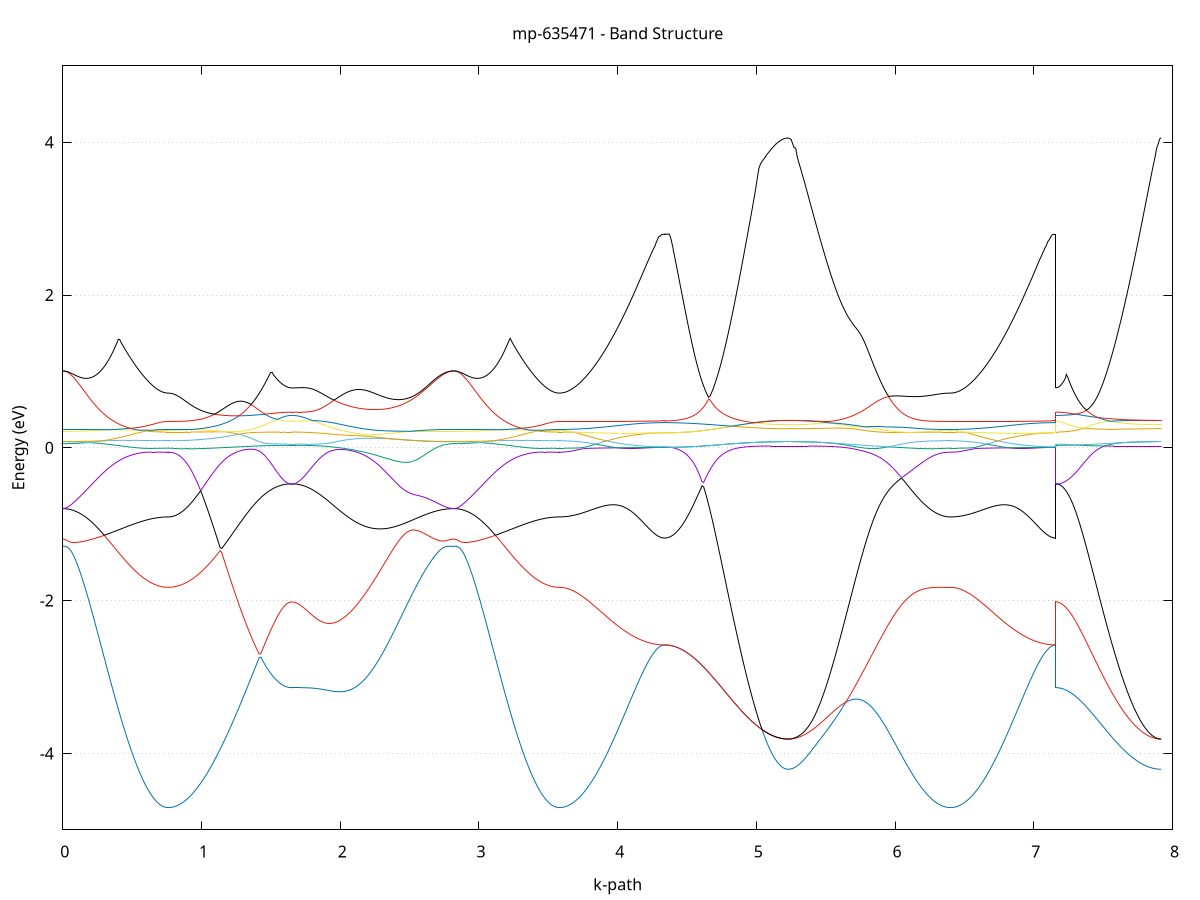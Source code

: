 set title 'mp-635471 - Band Structure'
set xlabel 'k-path'
set ylabel 'Energy (eV)'
set grid y
set yrange [-5:5]
set terminal png size 800,600
set output 'mp-635471_bands_gnuplot.png'
plot '-' using 1:2 with lines notitle, '-' using 1:2 with lines notitle, '-' using 1:2 with lines notitle, '-' using 1:2 with lines notitle, '-' using 1:2 with lines notitle, '-' using 1:2 with lines notitle, '-' using 1:2 with lines notitle, '-' using 1:2 with lines notitle, '-' using 1:2 with lines notitle, '-' using 1:2 with lines notitle, '-' using 1:2 with lines notitle, '-' using 1:2 with lines notitle, '-' using 1:2 with lines notitle, '-' using 1:2 with lines notitle, '-' using 1:2 with lines notitle, '-' using 1:2 with lines notitle
0.000000 -35.102007
0.009994 -35.102007
0.019988 -35.102007
0.029983 -35.102007
0.039977 -35.102007
0.049971 -35.101907
0.059965 -35.101907
0.069959 -35.101807
0.079953 -35.101707
0.089948 -35.101607
0.099942 -35.101407
0.109936 -35.101307
0.119930 -35.101107
0.129924 -35.100907
0.139919 -35.100707
0.149913 -35.100407
0.159907 -35.100207
0.169901 -35.100007
0.179895 -35.099707
0.189890 -35.099507
0.199884 -35.099207
0.209878 -35.098907
0.219872 -35.098607
0.229866 -35.098307
0.239860 -35.098007
0.249855 -35.097707
0.259849 -35.097407
0.269843 -35.097107
0.279837 -35.096807
0.289831 -35.096407
0.299826 -35.096107
0.309820 -35.095707
0.319814 -35.095307
0.329808 -35.095007
0.339802 -35.094607
0.349797 -35.094207
0.359791 -35.093907
0.369785 -35.093607
0.379779 -35.093207
0.389773 -35.092807
0.399767 -35.092407
0.409762 -35.092107
0.419756 -35.091707
0.429750 -35.091407
0.439744 -35.091007
0.449738 -35.090607
0.459733 -35.090307
0.469727 -35.089907
0.479721 -35.089507
0.489715 -35.089207
0.499709 -35.088907
0.509704 -35.088607
0.519698 -35.088307
0.529692 -35.088007
0.539686 -35.087707
0.549680 -35.087407
0.559674 -35.087107
0.569669 -35.086807
0.579663 -35.086607
0.589657 -35.086307
0.599651 -35.086107
0.609645 -35.085907
0.619640 -35.085707
0.629634 -35.085507
0.639628 -35.085307
0.649622 -35.085107
0.659616 -35.085007
0.669610 -35.084907
0.679605 -35.084707
0.689599 -35.084607
0.699593 -35.084607
0.709587 -35.084507
0.719581 -35.084407
0.729576 -35.084407
0.739570 -35.084307
0.749564 -35.084307
0.759558 -35.084307
0.759558 -35.084307
0.771271 -35.084207
0.782983 -35.084107
0.794696 -35.083907
0.806408 -35.083607
0.818121 -35.083207
0.829834 -35.082807
0.841546 -35.082207
0.853259 -35.081507
0.864971 -35.080807
0.876684 -35.080007
0.888396 -35.079107
0.900109 -35.078107
0.911822 -35.077007
0.923534 -35.075907
0.935247 -35.074807
0.946959 -35.073607
0.958672 -35.072207
0.970384 -35.070807
0.982097 -35.069407
0.993810 -35.067907
1.005522 -35.066307
1.017235 -35.064707
1.028947 -35.062907
1.040660 -35.061207
1.052372 -35.059407
1.064085 -35.057607
1.075798 -35.055707
1.087510 -35.053807
1.099223 -35.051807
1.110935 -35.049907
1.122648 -35.047907
1.134360 -35.045807
1.146073 -35.043707
1.157786 -35.041707
1.169498 -35.039607
1.181211 -35.037507
1.192923 -35.035307
1.204636 -35.033207
1.216348 -35.031007
1.228061 -35.028907
1.239774 -35.026807
1.251486 -35.024607
1.263199 -35.022507
1.274911 -35.020507
1.286624 -35.018407
1.298336 -35.016307
1.310049 -35.014307
1.321762 -35.012407
1.333474 -35.010507
1.345187 -35.008507
1.356899 -35.006707
1.368612 -35.004907
1.380324 -35.003107
1.392037 -35.001407
1.403750 -34.999707
1.415462 -34.998107
1.427175 -34.996607
1.438887 -34.995007
1.450600 -34.993607
1.462312 -34.992207
1.474025 -34.990907
1.485738 -34.989607
1.497450 -34.988607
1.509163 -34.987507
1.520875 -34.986507
1.532588 -34.985607
1.544300 -34.984807
1.556013 -34.984007
1.567726 -34.983307
1.579438 -34.982707
1.591151 -34.982207
1.602863 -34.981807
1.614576 -34.981507
1.626288 -34.981307
1.638001 -34.981207
1.649714 -34.981207
1.649714 -34.981207
1.660549 -34.981107
1.671383 -34.981207
1.682218 -34.981407
1.693053 -34.981607
1.703888 -34.981807
1.714723 -34.982107
1.725558 -34.982407
1.736393 -34.982807
1.747228 -34.983307
1.758063 -34.983707
1.768898 -34.984307
1.779733 -34.984807
1.790568 -34.985507
1.801403 -34.986107
1.812238 -34.986907
1.823073 -34.987607
1.833908 -34.988507
1.844742 -34.989307
1.855577 -34.990207
1.866412 -34.991207
1.877247 -34.992107
1.888082 -34.993207
1.898917 -34.994307
1.909752 -34.995407
1.920587 -34.996507
1.931422 -34.997707
1.942257 -34.999007
1.953092 -35.000307
1.963927 -35.001607
1.974762 -35.002907
1.985597 -35.004307
1.996432 -35.005707
2.007267 -35.007107
2.018101 -35.008607
2.028936 -35.010007
2.039771 -35.011607
2.050606 -35.013107
2.061441 -35.014707
2.072276 -35.016307
2.083111 -35.017907
2.093946 -35.019507
2.104781 -35.021207
2.115616 -35.022907
2.126451 -35.024507
2.137286 -35.026207
2.148121 -35.027907
2.158956 -35.029707
2.169791 -35.031407
2.180626 -35.033107
2.191460 -35.034907
2.202295 -35.036607
2.213130 -35.038407
2.223965 -35.040107
2.234800 -35.041907
2.245635 -35.043707
2.256470 -35.045407
2.267305 -35.047207
2.278140 -35.048907
2.288975 -35.050707
2.299810 -35.052407
2.310645 -35.054107
2.321480 -35.055907
2.332315 -35.057607
2.343150 -35.059307
2.353985 -35.060907
2.364819 -35.062607
2.375654 -35.064207
2.386489 -35.065807
2.397324 -35.067407
2.408159 -35.069007
2.418994 -35.070607
2.429829 -35.072107
2.440664 -35.073607
2.451499 -35.075007
2.462334 -35.076507
2.473169 -35.077907
2.484004 -35.079307
2.494839 -35.080607
2.505674 -35.082007
2.516509 -35.083307
2.527344 -35.084507
2.538178 -35.085807
2.549013 -35.087007
2.559848 -35.088107
2.570683 -35.089207
2.581518 -35.090307
2.592353 -35.091307
2.603188 -35.092307
2.614023 -35.093207
2.624858 -35.094107
2.635693 -35.095007
2.646528 -35.095807
2.657363 -35.096607
2.668198 -35.097307
2.679033 -35.098007
2.689868 -35.098607
2.700703 -35.099107
2.711537 -35.099707
2.722372 -35.100107
2.733207 -35.100607
2.744042 -35.100907
2.754877 -35.101307
2.765712 -35.101507
2.776547 -35.101707
2.787382 -35.101907
2.798217 -35.102007
2.809052 -35.102007
2.819887 -35.102007
2.819887 -35.102007
2.828326 -35.102007
2.836766 -35.102007
2.845205 -35.102007
2.853645 -35.102007
2.862085 -35.102007
2.870524 -35.101907
2.878964 -35.101907
2.887403 -35.101807
2.895843 -35.101707
2.904282 -35.101607
2.912722 -35.101507
2.921161 -35.101407
2.929601 -35.101307
2.938040 -35.101107
2.946480 -35.100907
2.954919 -35.100807
2.963359 -35.100607
2.971798 -35.100407
2.980238 -35.100207
2.988678 -35.100007
2.997117 -35.099807
3.005557 -35.099607
3.013996 -35.099407
3.022436 -35.099207
3.030875 -35.098907
3.039315 -35.098707
3.047754 -35.098407
3.056194 -35.098107
3.064633 -35.097907
3.073073 -35.097607
3.081512 -35.097407
3.089952 -35.097107
3.098391 -35.096807
3.106831 -35.096507
3.115271 -35.096207
3.123710 -35.095907
3.132150 -35.095607
3.140589 -35.095307
3.149029 -35.095007
3.157468 -35.094707
3.165908 -35.094407
3.174347 -35.094107
3.182787 -35.093807
3.191226 -35.093507
3.199666 -35.093207
3.208105 -35.092907
3.216545 -35.092507
3.224985 -35.092207
3.233424 -35.091907
3.241864 -35.091607
3.250303 -35.091307
3.258743 -35.091007
3.267182 -35.090707
3.275622 -35.090407
3.284061 -35.090107
3.292501 -35.089807
3.300940 -35.089507
3.309380 -35.089207
3.317819 -35.089007
3.326259 -35.088707
3.334698 -35.088407
3.343138 -35.088207
3.351578 -35.087907
3.360017 -35.087607
3.368457 -35.087407
3.376896 -35.087207
3.385336 -35.086907
3.393775 -35.086707
3.402215 -35.086507
3.410654 -35.086307
3.419094 -35.086107
3.427533 -35.085907
3.435973 -35.085707
3.444412 -35.085607
3.452852 -35.085407
3.461292 -35.085307
3.469731 -35.085107
3.478171 -35.085007
3.486610 -35.084907
3.495050 -35.084807
3.503489 -35.084707
3.511929 -35.084607
3.520368 -35.084607
3.528808 -35.084507
3.537247 -35.084407
3.545687 -35.084407
3.554126 -35.084307
3.562566 -35.084307
3.571005 -35.084307
3.579445 -35.084307
3.579445 -35.084307
3.589439 -35.084307
3.599433 -35.084307
3.609428 -35.084207
3.619422 -35.084207
3.629416 -35.084107
3.639410 -35.084007
3.649404 -35.084007
3.659399 -35.083807
3.669393 -35.083707
3.679387 -35.083607
3.689381 -35.083407
3.699375 -35.083207
3.709369 -35.083007
3.719364 -35.082807
3.729358 -35.082607
3.739352 -35.082407
3.749346 -35.082107
3.759340 -35.081907
3.769335 -35.081707
3.779329 -35.081307
3.789323 -35.081007
3.799317 -35.080807
3.809311 -35.080407
3.819305 -35.080207
3.829300 -35.079907
3.839294 -35.079507
3.849288 -35.079207
3.859282 -35.078907
3.869276 -35.078507
3.879271 -35.078207
3.889265 -35.077807
3.899259 -35.077507
3.909253 -35.077107
3.919247 -35.076807
3.929242 -35.076407
3.939236 -35.076007
3.949230 -35.075607
3.959224 -35.075207
3.969218 -35.074907
3.979212 -35.074507
3.989207 -35.074207
3.999201 -35.073807
4.009195 -35.073407
4.019189 -35.073107
4.029183 -35.072707
4.039178 -35.072407
4.049172 -35.072007
4.059166 -35.071607
4.069160 -35.071307
4.079154 -35.071007
4.089149 -35.070707
4.099143 -35.070407
4.109137 -35.070107
4.119131 -35.069807
4.129125 -35.069507
4.139119 -35.069207
4.149114 -35.068907
4.159108 -35.068607
4.169102 -35.068407
4.179096 -35.068107
4.189090 -35.067907
4.199085 -35.067707
4.209079 -35.067507
4.219073 -35.067407
4.229067 -35.067207
4.239061 -35.067007
4.249056 -35.066907
4.259050 -35.066807
4.269044 -35.066607
4.279038 -35.066607
4.289032 -35.066507
4.299026 -35.066407
4.309021 -35.066407
4.319015 -35.066307
4.329009 -35.066307
4.339003 -35.066307
4.339003 -35.066307
4.350716 -35.066307
4.362428 -35.066107
4.374141 -35.065907
4.385853 -35.065607
4.397566 -35.065207
4.409279 -35.064807
4.420991 -35.064207
4.432704 -35.063607
4.444416 -35.062907
4.456129 -35.062107
4.467841 -35.061207
4.479554 -35.060307
4.491267 -35.059307
4.502979 -35.058207
4.514692 -35.057107
4.526404 -35.055907
4.538117 -35.054607
4.549829 -35.053207
4.561542 -35.051907
4.573255 -35.050407
4.584967 -35.048907
4.596680 -35.047307
4.608392 -35.045707
4.620105 -35.044007
4.631817 -35.042407
4.643530 -35.040607
4.655243 -35.038807
4.666955 -35.037007
4.678668 -35.035107
4.690380 -35.033207
4.702093 -35.031207
4.713805 -35.029307
4.725518 -35.027307
4.737231 -35.025307
4.748943 -35.023307
4.760656 -35.021307
4.772368 -35.019207
4.784081 -35.017207
4.795793 -35.015107
4.807506 -35.013107
4.819219 -35.011007
4.830931 -35.009007
4.842644 -35.006907
4.854356 -35.004907
4.866069 -35.003007
4.877781 -35.001107
4.889494 -34.999007
4.901207 -34.997107
4.912919 -34.995307
4.924632 -34.993507
4.936344 -34.991707
4.948057 -34.990007
4.959769 -34.988307
4.971482 -34.986607
4.983195 -34.985007
4.994907 -34.983407
5.006620 -34.981907
5.018332 -34.980507
5.030045 -34.979107
5.041757 -34.977807
5.053470 -34.976507
5.065183 -34.975207
5.076895 -34.974107
5.088608 -34.973107
5.100320 -34.972107
5.112033 -34.971307
5.123745 -34.970407
5.135458 -34.969707
5.147171 -34.969107
5.158883 -34.968507
5.170596 -34.968107
5.182308 -34.967707
5.194021 -34.967407
5.205734 -34.967107
5.217446 -34.967007
5.229159 -34.966907
5.229159 -34.966907
5.239994 -34.966907
5.250829 -34.967007
5.261663 -34.967207
5.272498 -34.967307
5.283333 -34.967507
5.294168 -34.967807
5.305003 -34.968107
5.315838 -34.968407
5.326673 -34.968907
5.337508 -34.969407
5.348343 -34.969907
5.359178 -34.970407
5.370013 -34.971107
5.380848 -34.971707
5.391683 -34.972407
5.402518 -34.973107
5.413353 -34.973907
5.424187 -34.974707
5.435022 -34.975607
5.445857 -34.976507
5.456692 -34.977507
5.467527 -34.978507
5.478362 -34.979507
5.489197 -34.980507
5.500032 -34.981607
5.510867 -34.982807
5.521702 -34.984007
5.532537 -34.985207
5.543372 -34.986407
5.554207 -34.987707
5.565042 -34.989007
5.575877 -34.990307
5.586712 -34.991707
5.597547 -34.993107
5.608381 -34.994507
5.619216 -34.995907
5.630051 -34.997407
5.640886 -34.998907
5.651721 -35.000407
5.662556 -35.001907
5.673391 -35.003507
5.684226 -35.005107
5.695061 -35.006707
5.705896 -35.008407
5.716731 -35.010007
5.727566 -35.011607
5.738401 -35.013307
5.749236 -35.015007
5.760071 -35.016607
5.770905 -35.018307
5.781740 -35.020007
5.792575 -35.021807
5.803410 -35.023507
5.814245 -35.025207
5.825080 -35.026907
5.835915 -35.028607
5.846750 -35.030307
5.857585 -35.031907
5.868420 -35.033607
5.879255 -35.035307
5.890090 -35.037007
5.900925 -35.038707
5.911760 -35.040407
5.922595 -35.042007
5.933430 -35.043607
5.944264 -35.045207
5.955099 -35.046907
5.965934 -35.048507
5.976769 -35.050007
5.987604 -35.051607
5.998439 -35.053107
6.009274 -35.054607
6.020109 -35.056107
6.030944 -35.057607
6.041779 -35.058907
6.052614 -35.060307
6.063449 -35.061707
6.074284 -35.063007
6.085119 -35.064307
6.095954 -35.065607
6.106789 -35.066907
6.117623 -35.068107
6.128458 -35.069207
6.139293 -35.070407
6.150128 -35.071507
6.160963 -35.072507
6.171798 -35.073507
6.182633 -35.074507
6.193468 -35.075407
6.204303 -35.076307
6.215138 -35.077107
6.225973 -35.077907
6.236808 -35.078707
6.247643 -35.079407
6.258478 -35.080007
6.269313 -35.080707
6.280148 -35.081207
6.290982 -35.081707
6.301817 -35.082207
6.312652 -35.082707
6.323487 -35.083007
6.334322 -35.083407
6.345157 -35.083607
6.355992 -35.083907
6.366827 -35.084107
6.377662 -35.084207
6.388497 -35.084307
6.399332 -35.084307
6.399332 -35.084307
6.407771 -35.084307
6.416211 -35.084307
6.424650 -35.084207
6.433090 -35.084207
6.441530 -35.084207
6.449969 -35.084107
6.458409 -35.084007
6.466848 -35.083907
6.475288 -35.083907
6.483727 -35.083807
6.492167 -35.083707
6.500606 -35.083607
6.509046 -35.083407
6.517485 -35.083207
6.525925 -35.083107
6.534364 -35.082907
6.542804 -35.082807
6.551243 -35.082607
6.559683 -35.082407
6.568123 -35.082207
6.576562 -35.082007
6.585002 -35.081807
6.593441 -35.081507
6.601881 -35.081307
6.610320 -35.081007
6.618760 -35.080807
6.627199 -35.080507
6.635639 -35.080307
6.644078 -35.080007
6.652518 -35.079807
6.660957 -35.079507
6.669397 -35.079207
6.677837 -35.078907
6.686276 -35.078607
6.694716 -35.078307
6.703155 -35.078007
6.711595 -35.077707
6.720034 -35.077407
6.728474 -35.077107
6.736913 -35.076807
6.745353 -35.076507
6.753792 -35.076207
6.762232 -35.075907
6.770671 -35.075507
6.779111 -35.075207
6.787550 -35.075007
6.795990 -35.074607
6.804430 -35.074307
6.812869 -35.074107
6.821309 -35.073707
6.829748 -35.073407
6.838188 -35.073107
6.846627 -35.072807
6.855067 -35.072507
6.863506 -35.072207
6.871946 -35.071907
6.880385 -35.071607
6.888825 -35.071307
6.897264 -35.071107
6.905704 -35.070807
6.914144 -35.070507
6.922583 -35.070307
6.931023 -35.070007
6.939462 -35.069807
6.947902 -35.069507
6.956341 -35.069207
6.964781 -35.069007
6.973220 -35.068807
6.981660 -35.068607
6.990099 -35.068407
6.998539 -35.068207
7.006978 -35.068007
7.015418 -35.067807
7.023857 -35.067607
7.032297 -35.067507
7.040737 -35.067307
7.049176 -35.067207
7.057616 -35.067107
7.066055 -35.066907
7.074495 -35.066807
7.082934 -35.066707
7.091374 -35.066607
7.099813 -35.066607
7.108253 -35.066507
7.116692 -35.066407
7.125132 -35.066407
7.133571 -35.066307
7.142011 -35.066307
7.150450 -35.066307
7.158890 -35.066307
7.158890 -34.981207
7.167330 -34.981207
7.175769 -34.981107
7.184209 -34.981107
7.192648 -34.981107
7.201088 -34.981007
7.209527 -34.981007
7.217967 -34.980907
7.226406 -34.980907
7.234846 -34.980807
7.243285 -34.980707
7.251725 -34.980607
7.260164 -34.980507
7.268604 -34.980407
7.277044 -34.980307
7.285483 -34.980207
7.293923 -34.980107
7.302362 -34.979907
7.310802 -34.979807
7.319241 -34.979607
7.327681 -34.979507
7.336120 -34.979307
7.344560 -34.979207
7.352999 -34.979007
7.361439 -34.978807
7.369878 -34.978607
7.378318 -34.978507
7.386757 -34.978307
7.395197 -34.978107
7.403637 -34.977907
7.412076 -34.977607
7.420516 -34.977407
7.428955 -34.977207
7.437395 -34.977007
7.445834 -34.976807
7.454274 -34.976507
7.462713 -34.976307
7.471153 -34.976107
7.479592 -34.975807
7.488032 -34.975507
7.496471 -34.975307
7.504911 -34.975107
7.513351 -34.974807
7.521790 -34.974607
7.530230 -34.974307
7.538669 -34.974107
7.547109 -34.973807
7.555548 -34.973507
7.563988 -34.973307
7.572427 -34.973107
7.580867 -34.972807
7.589306 -34.972607
7.597746 -34.972407
7.606185 -34.972107
7.614625 -34.971907
7.623064 -34.971707
7.631504 -34.971507
7.639944 -34.971207
7.648383 -34.971007
7.656823 -34.970807
7.665262 -34.970507
7.673702 -34.970207
7.682141 -34.970007
7.690581 -34.969907
7.699020 -34.969707
7.707460 -34.969507
7.715899 -34.969307
7.724339 -34.969007
7.732778 -34.968907
7.741218 -34.968707
7.749658 -34.968607
7.758097 -34.968407
7.766537 -34.968207
7.774976 -34.968107
7.783416 -34.968007
7.791855 -34.967907
7.800295 -34.967807
7.808734 -34.967707
7.817174 -34.967607
7.825613 -34.967507
7.834053 -34.967407
7.842492 -34.967307
7.850932 -34.967207
7.859371 -34.967207
7.867811 -34.967107
7.876251 -34.967007
7.884690 -34.967007
7.893130 -34.967007
7.901569 -34.966907
7.910009 -34.966907
7.918448 -34.966907
e
0.000000 -17.854007
0.009994 -17.854207
0.019988 -17.854707
0.029983 -17.855707
0.039977 -17.857007
0.049971 -17.858807
0.059965 -17.860807
0.069959 -17.863307
0.079953 -17.866107
0.089948 -17.869307
0.099942 -17.872807
0.109936 -17.876707
0.119930 -17.880907
0.129924 -17.885407
0.139919 -17.890307
0.149913 -17.895507
0.159907 -17.900907
0.169901 -17.906607
0.179895 -17.912607
0.189890 -17.918907
0.199884 -17.925407
0.209878 -17.932207
0.219872 -17.939107
0.229866 -17.946307
0.239860 -17.953607
0.249855 -17.961207
0.259849 -17.968907
0.269843 -17.976707
0.279837 -17.984707
0.289831 -17.992807
0.299826 -18.001007
0.309820 -18.009307
0.319814 -18.017707
0.329808 -18.026107
0.339802 -18.034607
0.349797 -18.043107
0.359791 -18.051607
0.369785 -18.060107
0.379779 -18.068607
0.389773 -18.077107
0.399767 -18.085507
0.409762 -18.093907
0.419756 -18.102207
0.429750 -18.110407
0.439744 -18.118507
0.449738 -18.126507
0.459733 -18.134307
0.469727 -18.142107
0.479721 -18.149707
0.489715 -18.157107
0.499709 -18.164407
0.509704 -18.171507
0.519698 -18.178407
0.529692 -18.185007
0.539686 -18.191507
0.549680 -18.197807
0.559674 -18.203807
0.569669 -18.209607
0.579663 -18.215107
0.589657 -18.220407
0.599651 -18.225407
0.609645 -18.230207
0.619640 -18.234707
0.629634 -18.238907
0.639628 -18.242807
0.649622 -18.246407
0.659616 -18.249707
0.669610 -18.252807
0.679605 -18.255507
0.689599 -18.257907
0.699593 -18.260007
0.709587 -18.261707
0.719581 -18.263207
0.729576 -18.264307
0.739570 -18.265107
0.749564 -18.265607
0.759558 -18.265807
0.759558 -18.265807
0.771271 -18.265707
0.782983 -18.265407
0.794696 -18.264807
0.806408 -18.264107
0.818121 -18.263107
0.829834 -18.262007
0.841546 -18.260607
0.853259 -18.259107
0.864971 -18.257307
0.876684 -18.255307
0.888396 -18.253207
0.900109 -18.250807
0.911822 -18.248307
0.923534 -18.245607
0.935247 -18.242707
0.946959 -18.239607
0.958672 -18.236307
0.970384 -18.232907
0.982097 -18.229307
0.993810 -18.225607
1.005522 -18.221707
1.017235 -18.217707
1.028947 -18.213507
1.040660 -18.209207
1.052372 -18.204807
1.064085 -18.200207
1.075798 -18.195607
1.087510 -18.190807
1.099223 -18.186007
1.110935 -18.181007
1.122648 -18.176007
1.134360 -18.170907
1.146073 -18.165807
1.157786 -18.160607
1.169498 -18.155307
1.181211 -18.150007
1.192923 -18.144707
1.204636 -18.139407
1.216348 -18.134007
1.228061 -18.128707
1.239774 -18.123307
1.251486 -18.118007
1.263199 -18.112707
1.274911 -18.107507
1.286624 -18.102207
1.298336 -18.097107
1.310049 -18.101607
1.321762 -18.121307
1.333474 -18.140507
1.345187 -18.159207
1.356899 -18.177507
1.368612 -18.195307
1.380324 -18.212607
1.392037 -18.229307
1.403750 -18.245407
1.415462 -18.260907
1.427175 -18.275807
1.438887 -18.290007
1.450600 -18.303607
1.462312 -18.316507
1.474025 -18.328707
1.485738 -18.340207
1.497450 -18.351007
1.509163 -18.361007
1.520875 -18.370207
1.532588 -18.378707
1.544300 -18.386507
1.556013 -18.393407
1.567726 -18.399507
1.579438 -18.404907
1.591151 -18.409407
1.602863 -18.413107
1.614576 -18.416007
1.626288 -18.418107
1.638001 -18.419307
1.649714 -18.419707
1.649714 -18.419707
1.660549 -18.419507
1.671383 -18.419007
1.682218 -18.418107
1.693053 -18.416807
1.703888 -18.415107
1.714723 -18.413107
1.725558 -18.410707
1.736393 -18.408007
1.747228 -18.404907
1.758063 -18.401407
1.768898 -18.397607
1.779733 -18.393407
1.790568 -18.388907
1.801403 -18.384007
1.812238 -18.378807
1.823073 -18.373207
1.833908 -18.367307
1.844742 -18.361107
1.855577 -18.354507
1.866412 -18.347607
1.877247 -18.340307
1.888082 -18.332707
1.898917 -18.324907
1.909752 -18.316707
1.920587 -18.308107
1.931422 -18.299307
1.942257 -18.290207
1.953092 -18.280807
1.963927 -18.271107
1.974762 -18.261207
1.985597 -18.250907
1.996432 -18.240407
2.007267 -18.229707
2.018101 -18.218607
2.028936 -18.207407
2.039771 -18.195907
2.050606 -18.184207
2.061441 -18.172307
2.072276 -18.160207
2.083111 -18.148007
2.093946 -18.135607
2.104781 -18.123007
2.115616 -18.110407
2.126451 -18.097607
2.137286 -18.084907
2.148121 -18.072107
2.158956 -18.059507
2.169791 -18.047207
2.180626 -18.035207
2.191460 -18.023707
2.202295 -18.013107
2.213130 -18.003607
2.223965 -17.995307
2.234800 -17.988207
2.245635 -17.982207
2.256470 -17.977007
2.267305 -17.972407
2.278140 -17.968307
2.288975 -17.964407
2.299810 -17.960807
2.310645 -17.957407
2.321480 -17.954007
2.332315 -17.950707
2.343150 -17.947507
2.353985 -17.944307
2.364819 -17.941107
2.375654 -17.938007
2.386489 -17.934807
2.397324 -17.931707
2.408159 -17.928607
2.418994 -17.925507
2.429829 -17.922507
2.440664 -17.919407
2.451499 -17.916407
2.462334 -17.913407
2.473169 -17.910407
2.484004 -17.907507
2.494839 -17.904607
2.505674 -17.901707
2.516509 -17.898907
2.527344 -17.896107
2.538178 -17.893407
2.549013 -17.890707
2.559848 -17.888107
2.570683 -17.885607
2.581518 -17.883107
2.592353 -17.880707
2.603188 -17.878407
2.614023 -17.876107
2.624858 -17.874007
2.635693 -17.871907
2.646528 -17.870007
2.657363 -17.868107
2.668198 -17.866407
2.679033 -17.864707
2.689868 -17.863207
2.700703 -17.861707
2.711537 -17.860407
2.722372 -17.859207
2.733207 -17.858107
2.744042 -17.857207
2.754877 -17.856307
2.765712 -17.855607
2.776547 -17.855007
2.787382 -17.854607
2.798217 -17.854207
2.809052 -17.854007
2.819887 -17.854007
2.819887 -17.854007
2.828326 -17.854107
2.836766 -17.854507
2.845205 -17.855207
2.853645 -17.856207
2.862085 -17.857407
2.870524 -17.858907
2.878964 -17.860607
2.887403 -17.862707
2.895843 -17.864907
2.904282 -17.867507
2.912722 -17.870307
2.921161 -17.873307
2.929601 -17.876607
2.938040 -17.880107
2.946480 -17.883907
2.954919 -17.887907
2.963359 -17.892107
2.971798 -17.896507
2.980238 -17.901207
2.988678 -17.906007
2.997117 -17.911007
3.005557 -17.916207
3.013996 -17.921607
3.022436 -17.927207
3.030875 -17.932907
3.039315 -17.938807
3.047754 -17.944807
3.056194 -17.951007
3.064633 -17.957307
3.073073 -17.963707
3.081512 -17.970307
3.089952 -17.976907
3.098391 -17.983607
3.106831 -17.990507
3.115271 -17.997407
3.123710 -18.004307
3.132150 -18.011407
3.140589 -18.018407
3.149029 -18.025507
3.157468 -18.032707
3.165908 -18.039907
3.174347 -18.047007
3.182787 -18.054207
3.191226 -18.061407
3.199666 -18.068607
3.208105 -18.075807
3.216545 -18.082907
3.224985 -18.090007
3.233424 -18.097007
3.241864 -18.104007
3.250303 -18.110907
3.258743 -18.117807
3.267182 -18.124507
3.275622 -18.131207
3.284061 -18.137807
3.292501 -18.144307
3.300940 -18.150707
3.309380 -18.157007
3.317819 -18.163107
3.326259 -18.169107
3.334698 -18.175007
3.343138 -18.180807
3.351578 -18.186407
3.360017 -18.191807
3.368457 -18.197107
3.376896 -18.202207
3.385336 -18.207207
3.393775 -18.212007
3.402215 -18.216607
3.410654 -18.221007
3.419094 -18.225207
3.427533 -18.229307
3.435973 -18.233107
3.444412 -18.236807
3.452852 -18.240207
3.461292 -18.243507
3.469731 -18.246507
3.478171 -18.249307
3.486610 -18.251907
3.495050 -18.254307
3.503489 -18.256507
3.511929 -18.258407
3.520368 -18.260107
3.528808 -18.261607
3.537247 -18.262907
3.545687 -18.263907
3.554126 -18.264707
3.562566 -18.265307
3.571005 -18.265707
3.579445 -18.265807
3.579445 -18.265807
3.589439 -18.265707
3.599433 -18.265607
3.609428 -18.265307
3.619422 -18.264907
3.629416 -18.264407
3.639410 -18.263707
3.649404 -18.263007
3.659399 -18.262107
3.669393 -18.261207
3.679387 -18.260107
3.689381 -18.259007
3.699375 -18.257707
3.709369 -18.256307
3.719364 -18.254807
3.729358 -18.253307
3.739352 -18.251607
3.749346 -18.249807
3.759340 -18.248007
3.769335 -18.246007
3.779329 -18.244007
3.789323 -18.241907
3.799317 -18.239707
3.809311 -18.237507
3.819305 -18.235107
3.829300 -18.232807
3.839294 -18.230307
3.849288 -18.227807
3.859282 -18.225207
3.869276 -18.222607
3.879271 -18.219907
3.889265 -18.217207
3.899259 -18.214507
3.909253 -18.211707
3.919247 -18.208907
3.929242 -18.206107
3.939236 -18.203207
3.949230 -18.200407
3.959224 -18.197507
3.969218 -18.194607
3.979212 -18.191707
3.989207 -18.188907
3.999201 -18.186007
4.009195 -18.183207
4.019189 -18.180307
4.029183 -18.177507
4.039178 -18.174807
4.049172 -18.172007
4.059166 -18.169307
4.069160 -18.166707
4.079154 -18.164107
4.089149 -18.161507
4.099143 -18.159007
4.109137 -18.156607
4.119131 -18.154307
4.129125 -18.152007
4.139119 -18.149807
4.149114 -18.147607
4.159108 -18.145607
4.169102 -18.143607
4.179096 -18.141707
4.189090 -18.140007
4.199085 -18.138307
4.209079 -18.136707
4.219073 -18.135207
4.229067 -18.133907
4.239061 -18.132607
4.249056 -18.131507
4.259050 -18.130507
4.269044 -18.129507
4.279038 -18.128807
4.289032 -18.128107
4.299026 -18.127507
4.309021 -18.127107
4.319015 -18.126807
4.329009 -18.126607
4.339003 -18.126507
4.339003 -18.126507
4.350716 -18.126507
4.362428 -18.126207
4.374141 -18.125807
4.385853 -18.125307
4.397566 -18.124607
4.409279 -18.123707
4.420991 -18.122707
4.432704 -18.121507
4.444416 -18.120207
4.456129 -18.118807
4.467841 -18.117207
4.479554 -18.115407
4.491267 -18.113507
4.502979 -18.111507
4.514692 -18.109307
4.526404 -18.107007
4.538117 -18.104607
4.549829 -18.102107
4.561542 -18.099407
4.573255 -18.096707
4.584967 -18.093807
4.596680 -18.090807
4.608392 -18.087707
4.620105 -18.084507
4.631817 -18.081207
4.643530 -18.077907
4.655243 -18.074407
4.666955 -18.070907
4.678668 -18.067307
4.690380 -18.063707
4.702093 -18.060007
4.713805 -18.056207
4.725518 -18.052407
4.737231 -18.048607
4.748943 -18.044707
4.760656 -18.040807
4.772368 -18.036907
4.784081 -18.033007
4.795793 -18.029007
4.807506 -18.025107
4.819219 -18.021107
4.830931 -18.017207
4.842644 -18.013407
4.854356 -18.009507
4.866069 -18.006907
4.877781 -18.026407
4.889494 -18.045507
4.901207 -18.064207
4.912919 -18.082607
4.924632 -18.100507
4.936344 -18.117907
4.948057 -18.134907
4.959769 -18.151407
4.971482 -18.167307
4.983195 -18.182707
4.994907 -18.197507
5.006620 -18.211707
5.018332 -18.225307
5.030045 -18.238307
5.041757 -18.250607
5.053470 -18.262307
5.065183 -18.273307
5.076895 -18.283607
5.088608 -18.293107
5.100320 -18.302007
5.112033 -18.310107
5.123745 -18.317507
5.135458 -18.324207
5.147171 -18.330007
5.158883 -18.335107
5.170596 -18.339507
5.182308 -18.343007
5.194021 -18.345807
5.205734 -18.347807
5.217446 -18.349007
5.229159 -18.349407
5.229159 -18.349407
5.239994 -18.349207
5.250829 -18.348607
5.261663 -18.347707
5.272498 -18.346507
5.283333 -18.344807
5.294168 -18.342807
5.305003 -18.340507
5.315838 -18.337807
5.326673 -18.334707
5.337508 -18.331307
5.348343 -18.327507
5.359178 -18.323407
5.370013 -18.319007
5.380848 -18.314107
5.391683 -18.309007
5.402518 -18.303507
5.413353 -18.297607
5.424187 -18.291507
5.435022 -18.285007
5.445857 -18.278107
5.456692 -18.271007
5.467527 -18.263507
5.478362 -18.255707
5.489197 -18.247607
5.500032 -18.239207
5.510867 -18.230507
5.521702 -18.221507
5.532537 -18.212207
5.543372 -18.202607
5.554207 -18.192707
5.565042 -18.182507
5.575877 -18.172107
5.586712 -18.161507
5.597547 -18.150507
5.608381 -18.139407
5.619216 -18.128007
5.630051 -18.116307
5.640886 -18.104507
5.651721 -18.092407
5.662556 -18.080207
5.673391 -18.067707
5.684226 -18.055107
5.695061 -18.042307
5.705896 -18.040407
5.716731 -18.044907
5.727566 -18.049307
5.738401 -18.053907
5.749236 -18.058507
5.760071 -18.063107
5.770905 -18.067807
5.781740 -18.072507
5.792575 -18.077207
5.803410 -18.082007
5.814245 -18.086807
5.825080 -18.091707
5.835915 -18.096507
5.846750 -18.101407
5.857585 -18.106307
5.868420 -18.111207
5.879255 -18.116107
5.890090 -18.121007
5.900925 -18.125907
5.911760 -18.130707
5.922595 -18.135607
5.933430 -18.140407
5.944264 -18.145207
5.955099 -18.150007
5.965934 -18.154707
5.976769 -18.159407
5.987604 -18.164107
5.998439 -18.168707
6.009274 -18.173207
6.020109 -18.177707
6.030944 -18.182107
6.041779 -18.186507
6.052614 -18.190807
6.063449 -18.195007
6.074284 -18.199107
6.085119 -18.203107
6.095954 -18.207007
6.106789 -18.210907
6.117623 -18.214607
6.128458 -18.218207
6.139293 -18.221807
6.150128 -18.225207
6.160963 -18.228507
6.171798 -18.231707
6.182633 -18.234707
6.193468 -18.237607
6.204303 -18.240407
6.215138 -18.243107
6.225973 -18.245607
6.236808 -18.248007
6.247643 -18.250307
6.258478 -18.252407
6.269313 -18.254307
6.280148 -18.256107
6.290982 -18.257807
6.301817 -18.259307
6.312652 -18.260607
6.323487 -18.261807
6.334322 -18.262907
6.345157 -18.263807
6.355992 -18.264507
6.366827 -18.265107
6.377662 -18.265507
6.388497 -18.265707
6.399332 -18.265807
6.399332 -18.265807
6.407771 -18.265707
6.416211 -18.265607
6.424650 -18.265407
6.433090 -18.265107
6.441530 -18.264807
6.449969 -18.264307
6.458409 -18.263807
6.466848 -18.263207
6.475288 -18.262507
6.483727 -18.261707
6.492167 -18.260907
6.500606 -18.260007
6.509046 -18.259007
6.517485 -18.257907
6.525925 -18.256807
6.534364 -18.255607
6.542804 -18.254307
6.551243 -18.252907
6.559683 -18.251507
6.568123 -18.250007
6.576562 -18.248507
6.585002 -18.246907
6.593441 -18.245207
6.601881 -18.243507
6.610320 -18.241707
6.618760 -18.239807
6.627199 -18.237907
6.635639 -18.236007
6.644078 -18.234007
6.652518 -18.232007
6.660957 -18.229907
6.669397 -18.227707
6.677837 -18.225607
6.686276 -18.223407
6.694716 -18.221107
6.703155 -18.218907
6.711595 -18.216607
6.720034 -18.214307
6.728474 -18.211907
6.736913 -18.209507
6.745353 -18.207207
6.753792 -18.204807
6.762232 -18.202307
6.770671 -18.199907
6.779111 -18.197507
6.787550 -18.195107
6.795990 -18.192607
6.804430 -18.190207
6.812869 -18.187807
6.821309 -18.185407
6.829748 -18.183007
6.838188 -18.180607
6.846627 -18.178207
6.855067 -18.175907
6.863506 -18.173507
6.871946 -18.171207
6.880385 -18.169007
6.888825 -18.166707
6.897264 -18.164507
6.905704 -18.162407
6.914144 -18.160307
6.922583 -18.158207
6.931023 -18.156107
6.939462 -18.154207
6.947902 -18.152207
6.956341 -18.150307
6.964781 -18.148507
6.973220 -18.146707
6.981660 -18.145007
6.990099 -18.143407
6.998539 -18.141807
7.006978 -18.140307
7.015418 -18.138907
7.023857 -18.137507
7.032297 -18.136207
7.040737 -18.135007
7.049176 -18.133907
7.057616 -18.132807
7.066055 -18.131807
7.074495 -18.130907
7.082934 -18.130107
7.091374 -18.129307
7.099813 -18.128707
7.108253 -18.128107
7.116692 -18.127607
7.125132 -18.127207
7.133571 -18.126907
7.142011 -18.126707
7.150450 -18.126607
7.158890 -18.126507
7.158890 -18.419707
7.167330 -18.419707
7.175769 -18.419607
7.184209 -18.419507
7.192648 -18.419407
7.201088 -18.419207
7.209527 -18.419007
7.217967 -18.418707
7.226406 -18.418407
7.234846 -18.418007
7.243285 -18.417607
7.251725 -18.417207
7.260164 -18.416707
7.268604 -18.416207
7.277044 -18.415707
7.285483 -18.415107
7.293923 -18.414507
7.302362 -18.413807
7.310802 -18.413107
7.319241 -18.412407
7.327681 -18.411607
7.336120 -18.410807
7.344560 -18.410007
7.352999 -18.409107
7.361439 -18.408207
7.369878 -18.407307
7.378318 -18.406407
7.386757 -18.405407
7.395197 -18.404407
7.403637 -18.403407
7.412076 -18.402307
7.420516 -18.401307
7.428955 -18.400207
7.437395 -18.399107
7.445834 -18.398007
7.454274 -18.396807
7.462713 -18.395707
7.471153 -18.394507
7.479592 -18.393307
7.488032 -18.392107
7.496471 -18.390907
7.504911 -18.389707
7.513351 -18.388507
7.521790 -18.387307
7.530230 -18.386107
7.538669 -18.384807
7.547109 -18.383607
7.555548 -18.382407
7.563988 -18.381107
7.572427 -18.379907
7.580867 -18.378707
7.589306 -18.377507
7.597746 -18.376307
7.606185 -18.375107
7.614625 -18.373907
7.623064 -18.372807
7.631504 -18.371607
7.639944 -18.370507
7.648383 -18.369407
7.656823 -18.368307
7.665262 -18.367207
7.673702 -18.366107
7.682141 -18.365107
7.690581 -18.364107
7.699020 -18.363107
7.707460 -18.362107
7.715899 -18.361207
7.724339 -18.360207
7.732778 -18.359407
7.741218 -18.358507
7.749658 -18.357707
7.758097 -18.356907
7.766537 -18.356207
7.774976 -18.355507
7.783416 -18.354807
7.791855 -18.354107
7.800295 -18.353507
7.808734 -18.353007
7.817174 -18.352407
7.825613 -18.352007
7.834053 -18.351507
7.842492 -18.351107
7.850932 -18.350707
7.859371 -18.350407
7.867811 -18.350107
7.876251 -18.349907
7.884690 -18.349707
7.893130 -18.349607
7.901569 -18.349407
7.910009 -18.349407
7.918448 -18.349407
e
0.000000 -17.854007
0.009994 -17.853907
0.019988 -17.853907
0.029983 -17.853807
0.039977 -17.853607
0.049971 -17.853407
0.059965 -17.853207
0.069959 -17.852907
0.079953 -17.852607
0.089948 -17.852207
0.099942 -17.851807
0.109936 -17.851307
0.119930 -17.850907
0.129924 -17.850307
0.139919 -17.849807
0.149913 -17.849107
0.159907 -17.848507
0.169901 -17.847807
0.179895 -17.847107
0.189890 -17.846407
0.199884 -17.845607
0.209878 -17.844807
0.219872 -17.844007
0.229866 -17.843107
0.239860 -17.842207
0.249855 -17.841307
0.259849 -17.840407
0.269843 -17.839407
0.279837 -17.838407
0.289831 -17.837407
0.299826 -17.836407
0.309820 -17.835407
0.319814 -17.834307
0.329808 -17.833307
0.339802 -17.832207
0.349797 -17.831107
0.359791 -17.830107
0.369785 -17.829007
0.379779 -17.827907
0.389773 -17.826807
0.399767 -17.825807
0.409762 -17.824707
0.419756 -17.823607
0.429750 -17.822507
0.439744 -17.821507
0.449738 -17.820407
0.459733 -17.819407
0.469727 -17.818407
0.479721 -17.817407
0.489715 -17.816407
0.499709 -17.815407
0.509704 -17.814507
0.519698 -17.813607
0.529692 -17.812707
0.539686 -17.811807
0.549680 -17.810907
0.559674 -17.810107
0.569669 -17.809307
0.579663 -17.808607
0.589657 -17.807907
0.599651 -17.807207
0.609645 -17.806507
0.619640 -17.805907
0.629634 -17.805307
0.639628 -17.804807
0.649622 -17.804307
0.659616 -17.803807
0.669610 -17.803407
0.679605 -17.803007
0.689599 -17.802707
0.699593 -17.802407
0.709587 -17.802207
0.719581 -17.802007
0.729576 -17.801807
0.739570 -17.801707
0.749564 -17.801607
0.759558 -17.801607
0.759558 -17.801607
0.771271 -17.801607
0.782983 -17.801407
0.794696 -17.801207
0.806408 -17.800907
0.818121 -17.800507
0.829834 -17.800007
0.841546 -17.799407
0.853259 -17.798707
0.864971 -17.797907
0.876684 -17.797107
0.888396 -17.796107
0.900109 -17.795107
0.911822 -17.794007
0.923534 -17.792807
0.935247 -17.791607
0.946959 -17.790207
0.958672 -17.788807
0.970384 -17.787407
0.982097 -17.785807
0.993810 -17.784207
1.005522 -17.782507
1.017235 -17.780807
1.028947 -17.779007
1.040660 -17.777107
1.052372 -17.775207
1.064085 -17.773307
1.075798 -17.771307
1.087510 -17.769207
1.099223 -17.767207
1.110935 -17.765107
1.122648 -17.762907
1.134360 -17.777007
1.146073 -17.799207
1.157786 -17.821407
1.169498 -17.843707
1.181211 -17.866007
1.192923 -17.888307
1.204636 -17.910507
1.216348 -17.932607
1.228061 -17.954507
1.239774 -17.976307
1.251486 -17.997907
1.263199 -18.019307
1.274911 -18.040407
1.286624 -18.061107
1.298336 -18.081507
1.310049 -18.092007
1.321762 -18.087007
1.333474 -18.082007
1.345187 -18.077207
1.356899 -18.072407
1.368612 -18.067807
1.380324 -18.063307
1.392037 -18.058907
1.403750 -18.054607
1.415462 -18.050407
1.427175 -18.046507
1.438887 -18.042607
1.450600 -18.039007
1.462312 -18.035507
1.474025 -18.032207
1.485738 -18.029007
1.497450 -18.026107
1.509163 -18.023307
1.520875 -18.020807
1.532588 -18.018407
1.544300 -18.016307
1.556013 -18.014407
1.567726 -18.012707
1.579438 -18.011207
1.591151 -18.009907
1.602863 -18.008907
1.614576 -18.008107
1.626288 -18.007507
1.638001 -18.007207
1.649714 -18.007007
1.649714 -18.007007
1.660549 -18.007007
1.671383 -18.007007
1.682218 -18.007007
1.693053 -18.007007
1.703888 -18.007007
1.714723 -18.006907
1.725558 -18.006907
1.736393 -18.006807
1.747228 -18.006807
1.758063 -18.006707
1.768898 -18.006607
1.779733 -18.006507
1.790568 -18.006307
1.801403 -18.006207
1.812238 -18.006007
1.823073 -18.005807
1.833908 -18.005607
1.844742 -18.005407
1.855577 -18.005107
1.866412 -18.004807
1.877247 -18.004407
1.888082 -18.004107
1.898917 -18.003607
1.909752 -18.003207
1.920587 -18.002607
1.931422 -18.002107
1.942257 -18.001507
1.953092 -18.000807
1.963927 -18.000107
1.974762 -17.999307
1.985597 -17.998407
1.996432 -17.997507
2.007267 -17.996507
2.018101 -17.995407
2.028936 -17.994207
2.039771 -17.993007
2.050606 -17.991707
2.061441 -17.990207
2.072276 -17.988707
2.083111 -17.987007
2.093946 -17.985207
2.104781 -17.983307
2.115616 -17.981207
2.126451 -17.978907
2.137286 -17.976407
2.148121 -17.973607
2.158956 -17.970507
2.169791 -17.966907
2.180626 -17.962707
2.191460 -17.957807
2.202295 -17.951807
2.213130 -17.944607
2.223965 -17.936007
2.234800 -17.926007
2.245635 -17.914807
2.256470 -17.902607
2.267305 -17.889707
2.278140 -17.876307
2.288975 -17.862407
2.299810 -17.848307
2.310645 -17.834007
2.321480 -17.819507
2.332315 -17.805007
2.343150 -17.790307
2.353985 -17.791307
2.364819 -17.793707
2.375654 -17.796107
2.386489 -17.798407
2.397324 -17.800707
2.408159 -17.803007
2.418994 -17.805307
2.429829 -17.807607
2.440664 -17.809807
2.451499 -17.812007
2.462334 -17.814207
2.473169 -17.816307
2.484004 -17.818407
2.494839 -17.820407
2.505674 -17.822407
2.516509 -17.824407
2.527344 -17.826307
2.538178 -17.828207
2.549013 -17.830007
2.559848 -17.831807
2.570683 -17.833507
2.581518 -17.835207
2.592353 -17.836807
2.603188 -17.838307
2.614023 -17.839807
2.624858 -17.841207
2.635693 -17.842507
2.646528 -17.843807
2.657363 -17.845007
2.668198 -17.846107
2.679033 -17.847207
2.689868 -17.848207
2.700703 -17.849107
2.711537 -17.849907
2.722372 -17.850707
2.733207 -17.851407
2.744042 -17.852007
2.754877 -17.852507
2.765712 -17.853007
2.776547 -17.853307
2.787382 -17.853607
2.798217 -17.853807
2.809052 -17.853907
2.819887 -17.854007
2.819887 -17.854007
2.828326 -17.854007
2.836766 -17.853907
2.845205 -17.853807
2.853645 -17.853707
2.862085 -17.853607
2.870524 -17.853407
2.878964 -17.853207
2.887403 -17.853007
2.895843 -17.852707
2.904282 -17.852407
2.912722 -17.852107
2.921161 -17.851707
2.929601 -17.851407
2.938040 -17.850907
2.946480 -17.850507
2.954919 -17.850007
2.963359 -17.849507
2.971798 -17.849007
2.980238 -17.848507
2.988678 -17.847907
2.997117 -17.847307
3.005557 -17.846707
3.013996 -17.846107
3.022436 -17.845407
3.030875 -17.844707
3.039315 -17.844007
3.047754 -17.843307
3.056194 -17.842507
3.064633 -17.841807
3.073073 -17.841007
3.081512 -17.840207
3.089952 -17.839407
3.098391 -17.838507
3.106831 -17.837707
3.115271 -17.836907
3.123710 -17.836007
3.132150 -17.835107
3.140589 -17.834207
3.149029 -17.833307
3.157468 -17.832507
3.165908 -17.831607
3.174347 -17.830607
3.182787 -17.829707
3.191226 -17.828807
3.199666 -17.827907
3.208105 -17.827007
3.216545 -17.826107
3.224985 -17.825207
3.233424 -17.824307
3.241864 -17.823407
3.250303 -17.822507
3.258743 -17.821607
3.267182 -17.820707
3.275622 -17.819807
3.284061 -17.818907
3.292501 -17.818107
3.300940 -17.817207
3.309380 -17.816407
3.317819 -17.815607
3.326259 -17.814807
3.334698 -17.814007
3.343138 -17.813207
3.351578 -17.812507
3.360017 -17.811807
3.368457 -17.811007
3.376896 -17.810307
3.385336 -17.809707
3.393775 -17.809007
3.402215 -17.808407
3.410654 -17.807807
3.419094 -17.807207
3.427533 -17.806707
3.435973 -17.806107
3.444412 -17.805607
3.452852 -17.805207
3.461292 -17.804707
3.469731 -17.804307
3.478171 -17.803907
3.486610 -17.803507
3.495050 -17.803207
3.503489 -17.802907
3.511929 -17.802607
3.520368 -17.802407
3.528808 -17.802207
3.537247 -17.802007
3.545687 -17.801907
3.554126 -17.801807
3.562566 -17.801707
3.571005 -17.801607
3.579445 -17.801607
3.579445 -17.801607
3.589439 -17.801807
3.599433 -17.802207
3.609428 -17.802907
3.619422 -17.803907
3.629416 -17.805207
3.639410 -17.806807
3.649404 -17.808707
3.659399 -17.810907
3.669393 -17.813307
3.679387 -17.816007
3.689381 -17.818907
3.699375 -17.822107
3.709369 -17.825607
3.719364 -17.829307
3.729358 -17.833207
3.739352 -17.837407
3.749346 -17.841807
3.759340 -17.846407
3.769335 -17.851207
3.779329 -17.856207
3.789323 -17.861407
3.799317 -17.866807
3.809311 -17.872307
3.819305 -17.878007
3.829300 -17.883907
3.839294 -17.889807
3.849288 -17.895907
3.859282 -17.902207
3.869276 -17.908507
3.879271 -17.914907
3.889265 -17.921407
3.899259 -17.927907
3.909253 -17.934507
3.919247 -17.941207
3.929242 -17.947907
3.939236 -17.954607
3.949230 -17.961307
3.959224 -17.968007
3.969218 -17.974707
3.979212 -17.981407
3.989207 -17.988007
3.999201 -17.994607
4.009195 -18.001107
4.019189 -18.007607
4.029183 -18.014007
4.039178 -18.020307
4.049172 -18.026507
4.059166 -18.032607
4.069160 -18.038507
4.079154 -18.044407
4.089149 -18.050107
4.099143 -18.055607
4.109137 -18.061007
4.119131 -18.066307
4.129125 -18.071307
4.139119 -18.076207
4.149114 -18.080907
4.159108 -18.085307
4.169102 -18.089607
4.179096 -18.093707
4.189090 -18.097607
4.199085 -18.101207
4.209079 -18.104607
4.219073 -18.107807
4.229067 -18.110807
4.239061 -18.113507
4.249056 -18.115907
4.259050 -18.118107
4.269044 -18.120107
4.279038 -18.121807
4.289032 -18.123207
4.299026 -18.124407
4.309021 -18.125407
4.319015 -18.126007
4.329009 -18.126407
4.339003 -18.126507
4.339003 -18.126507
4.350716 -18.126507
4.362428 -18.126207
4.374141 -18.125807
4.385853 -18.125307
4.397566 -18.124607
4.409279 -18.123707
4.420991 -18.122707
4.432704 -18.121507
4.444416 -18.120207
4.456129 -18.118807
4.467841 -18.117207
4.479554 -18.115407
4.491267 -18.113507
4.502979 -18.111507
4.514692 -18.109307
4.526404 -18.107007
4.538117 -18.104607
4.549829 -18.102107
4.561542 -18.099407
4.573255 -18.096707
4.584967 -18.093807
4.596680 -18.090807
4.608392 -18.087707
4.620105 -18.084507
4.631817 -18.081207
4.643530 -18.077907
4.655243 -18.074407
4.666955 -18.070907
4.678668 -18.067307
4.690380 -18.063707
4.702093 -18.060007
4.713805 -18.056207
4.725518 -18.052407
4.737231 -18.048607
4.748943 -18.044707
4.760656 -18.040807
4.772368 -18.036907
4.784081 -18.033007
4.795793 -18.029007
4.807506 -18.025107
4.819219 -18.021107
4.830931 -18.017207
4.842644 -18.013407
4.854356 -18.009507
4.866069 -18.005707
4.877781 -18.001907
4.889494 -17.998107
4.901207 -17.994507
4.912919 -17.990907
4.924632 -17.987307
4.936344 -17.983807
4.948057 -17.980407
4.959769 -17.977107
4.971482 -17.973907
4.983195 -17.970807
4.994907 -17.967807
5.006620 -17.964907
5.018332 -17.962107
5.030045 -17.959407
5.041757 -17.956907
5.053470 -17.954507
5.065183 -17.952207
5.076895 -17.950007
5.088608 -17.948007
5.100320 -17.946207
5.112033 -17.944507
5.123745 -17.942907
5.135458 -17.941507
5.147171 -17.940307
5.158883 -17.939207
5.170596 -17.938307
5.182308 -17.937507
5.194021 -17.936907
5.205734 -17.936507
5.217446 -17.936307
5.229159 -17.936207
5.229159 -17.936207
5.239994 -17.936207
5.250829 -17.936407
5.261663 -17.936707
5.272498 -17.937107
5.283333 -17.937607
5.294168 -17.938207
5.305003 -17.939007
5.315838 -17.939807
5.326673 -17.940807
5.337508 -17.941807
5.348343 -17.943007
5.359178 -17.944307
5.370013 -17.945807
5.380848 -17.947307
5.391683 -17.948907
5.402518 -17.950607
5.413353 -17.952507
5.424187 -17.954507
5.435022 -17.956607
5.445857 -17.958707
5.456692 -17.961007
5.467527 -17.963407
5.478362 -17.965907
5.489197 -17.968507
5.500032 -17.971307
5.510867 -17.974107
5.521702 -17.977007
5.532537 -17.980007
5.543372 -17.983107
5.554207 -17.986307
5.565042 -17.989607
5.575877 -17.993007
5.586712 -17.996507
5.597547 -18.000107
5.608381 -18.003807
5.619216 -18.007607
5.630051 -18.011407
5.640886 -18.015307
5.651721 -18.019307
5.662556 -18.023407
5.673391 -18.027607
5.684226 -18.031807
5.695061 -18.036107
5.705896 -18.029407
5.716731 -18.016407
5.727566 -18.003307
5.738401 -17.990107
5.749236 -17.976907
5.760071 -17.963907
5.770905 -17.951107
5.781740 -17.938707
5.792575 -17.927207
5.803410 -17.917107
5.814245 -17.908907
5.825080 -17.902607
5.835915 -17.897707
5.846750 -17.893807
5.857585 -17.890407
5.868420 -17.887407
5.879255 -17.884607
5.890090 -17.881907
5.900925 -17.879207
5.911760 -17.876707
5.922595 -17.874107
5.933430 -17.871607
5.944264 -17.869107
5.955099 -17.866607
5.965934 -17.864207
5.976769 -17.861707
5.987604 -17.859307
5.998439 -17.856907
6.009274 -17.854507
6.020109 -17.852107
6.030944 -17.849707
6.041779 -17.847407
6.052614 -17.845007
6.063449 -17.842707
6.074284 -17.840507
6.085119 -17.838207
6.095954 -17.836007
6.106789 -17.833907
6.117623 -17.831807
6.128458 -17.829707
6.139293 -17.827707
6.150128 -17.825707
6.160963 -17.823807
6.171798 -17.822007
6.182633 -17.820207
6.193468 -17.818507
6.204303 -17.816907
6.215138 -17.815307
6.225973 -17.813807
6.236808 -17.812407
6.247643 -17.811007
6.258478 -17.809807
6.269313 -17.808607
6.280148 -17.807507
6.290982 -17.806507
6.301817 -17.805607
6.312652 -17.804707
6.323487 -17.804007
6.334322 -17.803407
6.345157 -17.802807
6.355992 -17.802407
6.366827 -17.802107
6.377662 -17.801807
6.388497 -17.801707
6.399332 -17.801607
6.399332 -17.801607
6.407771 -17.801707
6.416211 -17.802007
6.424650 -17.802607
6.433090 -17.803307
6.441530 -17.804207
6.449969 -17.805307
6.458409 -17.806707
6.466848 -17.808207
6.475288 -17.810007
6.483727 -17.811907
6.492167 -17.814007
6.500606 -17.816307
6.509046 -17.818807
6.517485 -17.821507
6.525925 -17.824407
6.534364 -17.827407
6.542804 -17.830707
6.551243 -17.834007
6.559683 -17.837607
6.568123 -17.841307
6.576562 -17.845207
6.585002 -17.849207
6.593441 -17.853307
6.601881 -17.857607
6.610320 -17.862007
6.618760 -17.866607
6.627199 -17.871207
6.635639 -17.876007
6.644078 -17.880907
6.652518 -17.885907
6.660957 -17.890907
6.669397 -17.896107
6.677837 -17.901307
6.686276 -17.906607
6.694716 -17.912007
6.703155 -17.917507
6.711595 -17.923007
6.720034 -17.928507
6.728474 -17.934107
6.736913 -17.939707
6.745353 -17.945307
6.753792 -17.951007
6.762232 -17.956707
6.770671 -17.962307
6.779111 -17.968007
6.787550 -17.973707
6.795990 -17.979307
6.804430 -17.984907
6.812869 -17.990507
6.821309 -17.996107
6.829748 -18.001607
6.838188 -18.007007
6.846627 -18.012407
6.855067 -18.017807
6.863506 -18.023107
6.871946 -18.028207
6.880385 -18.033407
6.888825 -18.038407
6.897264 -18.043407
6.905704 -18.048207
6.914144 -18.052907
6.922583 -18.057607
6.931023 -18.062107
6.939462 -18.066507
6.947902 -18.070807
6.956341 -18.074907
6.964781 -18.078907
6.973220 -18.082807
6.981660 -18.086507
6.990099 -18.090107
6.998539 -18.093507
7.006978 -18.096807
7.015418 -18.099907
7.023857 -18.102907
7.032297 -18.105707
7.040737 -18.108407
7.049176 -18.110807
7.057616 -18.113107
7.066055 -18.115207
7.074495 -18.117207
7.082934 -18.119007
7.091374 -18.120507
7.099813 -18.121907
7.108253 -18.123207
7.116692 -18.124207
7.125132 -18.125007
7.133571 -18.125707
7.142011 -18.126207
7.150450 -18.126407
7.158890 -18.126507
7.158890 -18.007007
7.167330 -18.007007
7.175769 -18.007007
7.184209 -18.006907
7.192648 -18.006707
7.201088 -18.006507
7.209527 -18.006307
7.217967 -18.006007
7.226406 -18.005707
7.234846 -18.005307
7.243285 -18.004907
7.251725 -18.004507
7.260164 -18.004007
7.268604 -18.003507
7.277044 -18.002907
7.285483 -18.002307
7.293923 -18.001707
7.302362 -18.001107
7.310802 -18.000407
7.319241 -17.999607
7.327681 -17.998807
7.336120 -17.998007
7.344560 -17.997207
7.352999 -17.996407
7.361439 -17.995507
7.369878 -17.994507
7.378318 -17.993607
7.386757 -17.992607
7.395197 -17.991607
7.403637 -17.990607
7.412076 -17.989507
7.420516 -17.988407
7.428955 -17.987307
7.437395 -17.986207
7.445834 -17.985107
7.454274 -17.984007
7.462713 -17.982807
7.471153 -17.981607
7.479592 -17.980407
7.488032 -17.979207
7.496471 -17.978007
7.504911 -17.976807
7.513351 -17.975607
7.521790 -17.974307
7.530230 -17.973107
7.538669 -17.971907
7.547109 -17.970607
7.555548 -17.969407
7.563988 -17.968107
7.572427 -17.966907
7.580867 -17.965707
7.589306 -17.964507
7.597746 -17.963307
7.606185 -17.962107
7.614625 -17.960907
7.623064 -17.959707
7.631504 -17.958607
7.639944 -17.957407
7.648383 -17.956307
7.656823 -17.955207
7.665262 -17.954107
7.673702 -17.953007
7.682141 -17.952007
7.690581 -17.950907
7.699020 -17.949907
7.707460 -17.949007
7.715899 -17.948007
7.724339 -17.947107
7.732778 -17.946207
7.741218 -17.945407
7.749658 -17.944607
7.758097 -17.943807
7.766537 -17.943007
7.774976 -17.942307
7.783416 -17.941607
7.791855 -17.941007
7.800295 -17.940407
7.808734 -17.939807
7.817174 -17.939307
7.825613 -17.938807
7.834053 -17.938307
7.842492 -17.937907
7.850932 -17.937607
7.859371 -17.937207
7.867811 -17.937007
7.876251 -17.936707
7.884690 -17.936507
7.893130 -17.936407
7.901569 -17.936207
7.910009 -17.936207
7.918448 -17.936207
e
0.000000 -17.372307
0.009994 -17.372307
0.019988 -17.372207
0.029983 -17.372207
0.039977 -17.372107
0.049971 -17.372007
0.059965 -17.371807
0.069959 -17.371707
0.079953 -17.371507
0.089948 -17.371207
0.099942 -17.371007
0.109936 -17.370707
0.119930 -17.370407
0.129924 -17.370107
0.139919 -17.369807
0.149913 -17.369407
0.159907 -17.369007
0.169901 -17.368607
0.179895 -17.368207
0.189890 -17.367807
0.199884 -17.367307
0.209878 -17.366807
0.219872 -17.366307
0.229866 -17.365807
0.239860 -17.365307
0.249855 -17.364707
0.259849 -17.364207
0.269843 -17.363607
0.279837 -17.363007
0.289831 -17.362407
0.299826 -17.361807
0.309820 -17.361207
0.319814 -17.360607
0.329808 -17.359907
0.339802 -17.359307
0.349797 -17.358707
0.359791 -17.358007
0.369785 -17.357407
0.379779 -17.356707
0.389773 -17.356107
0.399767 -17.355407
0.409762 -17.354807
0.419756 -17.354207
0.429750 -17.353507
0.439744 -17.352907
0.449738 -17.352307
0.459733 -17.351707
0.469727 -17.351007
0.479721 -17.350407
0.489715 -17.349907
0.499709 -17.349307
0.509704 -17.348707
0.519698 -17.348207
0.529692 -17.347607
0.539686 -17.347107
0.549680 -17.346607
0.559674 -17.346107
0.569669 -17.345707
0.579663 -17.345207
0.589657 -17.344807
0.599651 -17.344407
0.609645 -17.344007
0.619640 -17.343607
0.629634 -17.343307
0.639628 -17.342907
0.649622 -17.342607
0.659616 -17.342407
0.669610 -17.342107
0.679605 -17.341907
0.689599 -17.341707
0.699593 -17.341507
0.709587 -17.341407
0.719581 -17.341307
0.729576 -17.341207
0.739570 -17.341107
0.749564 -17.341107
0.759558 -17.341107
0.759558 -17.341107
0.771271 -17.341607
0.782983 -17.343107
0.794696 -17.345707
0.806408 -17.349307
0.818121 -17.354007
0.829834 -17.359607
0.841546 -17.366207
0.853259 -17.373807
0.864971 -17.382407
0.876684 -17.391907
0.888396 -17.402307
0.900109 -17.413607
0.911822 -17.425707
0.923534 -17.438707
0.935247 -17.452607
0.946959 -17.467207
0.958672 -17.482507
0.970384 -17.498607
0.982097 -17.515307
0.993810 -17.532707
1.005522 -17.550607
1.017235 -17.569207
1.028947 -17.588207
1.040660 -17.607807
1.052372 -17.627807
1.064085 -17.648207
1.075798 -17.669007
1.087510 -17.690107
1.099223 -17.711507
1.110935 -17.733107
1.122648 -17.755007
1.134360 -17.760707
1.146073 -17.758507
1.157786 -17.756307
1.169498 -17.754107
1.181211 -17.751807
1.192923 -17.749607
1.204636 -17.747307
1.216348 -17.745007
1.228061 -17.742807
1.239774 -17.740507
1.251486 -17.738307
1.263199 -17.736007
1.274911 -17.733807
1.286624 -17.731607
1.298336 -17.729507
1.310049 -17.727307
1.321762 -17.725207
1.333474 -17.723207
1.345187 -17.721107
1.356899 -17.719207
1.368612 -17.717207
1.380324 -17.715307
1.392037 -17.713507
1.403750 -17.711707
1.415462 -17.710007
1.427175 -17.708307
1.438887 -17.706707
1.450600 -17.705207
1.462312 -17.703807
1.474025 -17.702407
1.485738 -17.701107
1.497450 -17.699907
1.509163 -17.698707
1.520875 -17.697707
1.532588 -17.696707
1.544300 -17.695807
1.556013 -17.695007
1.567726 -17.694307
1.579438 -17.693707
1.591151 -17.693207
1.602863 -17.692807
1.614576 -17.692407
1.626288 -17.692207
1.638001 -17.692107
1.649714 -17.692007
1.649714 -17.692007
1.660549 -17.692007
1.671383 -17.692107
1.682218 -17.692207
1.693053 -17.692407
1.703888 -17.692707
1.714723 -17.693007
1.725558 -17.693307
1.736393 -17.693807
1.747228 -17.694207
1.758063 -17.694707
1.768898 -17.695307
1.779733 -17.695907
1.790568 -17.696607
1.801403 -17.697307
1.812238 -17.698107
1.823073 -17.699007
1.833908 -17.699907
1.844742 -17.700807
1.855577 -17.701807
1.866412 -17.702907
1.877247 -17.704007
1.888082 -17.705107
1.898917 -17.706307
1.909752 -17.707607
1.920587 -17.708907
1.931422 -17.710207
1.942257 -17.711707
1.953092 -17.713107
1.963927 -17.714607
1.974762 -17.716207
1.985597 -17.717807
1.996432 -17.719407
2.007267 -17.721107
2.018101 -17.722807
2.028936 -17.724607
2.039771 -17.726407
2.050606 -17.728307
2.061441 -17.730207
2.072276 -17.732107
2.083111 -17.734107
2.093946 -17.736107
2.104781 -17.738207
2.115616 -17.740307
2.126451 -17.742407
2.137286 -17.744507
2.148121 -17.746707
2.158956 -17.748907
2.169791 -17.751107
2.180626 -17.753407
2.191460 -17.755707
2.202295 -17.758007
2.213130 -17.760307
2.223965 -17.762607
2.234800 -17.765007
2.245635 -17.767407
2.256470 -17.769707
2.267305 -17.772107
2.278140 -17.774507
2.288975 -17.776907
2.299810 -17.779307
2.310645 -17.781707
2.321480 -17.784207
2.332315 -17.786607
2.343150 -17.788907
2.353985 -17.775707
2.364819 -17.761007
2.375654 -17.746407
2.386489 -17.731807
2.397324 -17.717307
2.408159 -17.702807
2.418994 -17.688507
2.429829 -17.674207
2.440664 -17.660107
2.451499 -17.646207
2.462334 -17.632407
2.473169 -17.618907
2.484004 -17.605507
2.494839 -17.592407
2.505674 -17.579407
2.516509 -17.566807
2.527344 -17.554407
2.538178 -17.542307
2.549013 -17.530507
2.559848 -17.519007
2.570683 -17.507907
2.581518 -17.497107
2.592353 -17.486607
2.603188 -17.476507
2.614023 -17.466907
2.624858 -17.457607
2.635693 -17.448707
2.646528 -17.440307
2.657363 -17.432307
2.668198 -17.424807
2.679033 -17.417707
2.689868 -17.411107
2.700703 -17.405007
2.711537 -17.399407
2.722372 -17.394307
2.733207 -17.389807
2.744042 -17.385707
2.754877 -17.382207
2.765712 -17.379207
2.776547 -17.376707
2.787382 -17.374807
2.798217 -17.373407
2.809052 -17.372607
2.819887 -17.372307
2.819887 -17.372307
2.828326 -17.372307
2.836766 -17.372207
2.845205 -17.372207
2.853645 -17.372107
2.862085 -17.372107
2.870524 -17.372007
2.878964 -17.371807
2.887403 -17.371707
2.895843 -17.371507
2.904282 -17.371407
2.912722 -17.371207
2.921161 -17.371007
2.929601 -17.370707
2.938040 -17.370507
2.946480 -17.370207
2.954919 -17.369907
2.963359 -17.369607
2.971798 -17.369307
2.980238 -17.369007
2.988678 -17.368707
2.997117 -17.368307
3.005557 -17.367907
3.013996 -17.367607
3.022436 -17.367207
3.030875 -17.366707
3.039315 -17.366307
3.047754 -17.365907
3.056194 -17.365407
3.064633 -17.365007
3.073073 -17.364507
3.081512 -17.364107
3.089952 -17.363607
3.098391 -17.363107
3.106831 -17.362607
3.115271 -17.362107
3.123710 -17.361607
3.132150 -17.361007
3.140589 -17.360507
3.149029 -17.360007
3.157468 -17.359407
3.165908 -17.358907
3.174347 -17.358407
3.182787 -17.357807
3.191226 -17.357307
3.199666 -17.356707
3.208105 -17.356207
3.216545 -17.355607
3.224985 -17.355107
3.233424 -17.354607
3.241864 -17.354007
3.250303 -17.353507
3.258743 -17.352907
3.267182 -17.352407
3.275622 -17.351907
3.284061 -17.351407
3.292501 -17.350907
3.300940 -17.350407
3.309380 -17.349907
3.317819 -17.349407
3.326259 -17.348907
3.334698 -17.348407
3.343138 -17.348007
3.351578 -17.347507
3.360017 -17.347107
3.368457 -17.346707
3.376896 -17.346207
3.385336 -17.345807
3.393775 -17.345507
3.402215 -17.345107
3.410654 -17.344707
3.419094 -17.344407
3.427533 -17.344107
3.435973 -17.343707
3.444412 -17.343407
3.452852 -17.343207
3.461292 -17.342907
3.469731 -17.342607
3.478171 -17.342407
3.486610 -17.342207
3.495050 -17.342007
3.503489 -17.341807
3.511929 -17.341707
3.520368 -17.341507
3.528808 -17.341407
3.537247 -17.341307
3.545687 -17.341207
3.554126 -17.341207
3.562566 -17.341107
3.571005 -17.341107
3.579445 -17.341107
3.579445 -17.341107
3.589439 -17.341007
3.599433 -17.341007
3.609428 -17.341007
3.619422 -17.341007
3.629416 -17.340907
3.639410 -17.340807
3.649404 -17.340707
3.659399 -17.340607
3.669393 -17.340507
3.679387 -17.340407
3.689381 -17.340307
3.699375 -17.340107
3.709369 -17.339907
3.719364 -17.339807
3.729358 -17.339607
3.739352 -17.339407
3.749346 -17.339207
3.759340 -17.339007
3.769335 -17.338807
3.779329 -17.338507
3.789323 -17.338307
3.799317 -17.338007
3.809311 -17.337807
3.819305 -17.337507
3.829300 -17.337207
3.839294 -17.336907
3.849288 -17.336707
3.859282 -17.336407
3.869276 -17.336107
3.879271 -17.335807
3.889265 -17.335407
3.899259 -17.335107
3.909253 -17.334807
3.919247 -17.334507
3.929242 -17.334207
3.939236 -17.333907
3.949230 -17.333507
3.959224 -17.333207
3.969218 -17.332907
3.979212 -17.332607
3.989207 -17.332207
3.999201 -17.331907
4.009195 -17.331607
4.019189 -17.331307
4.029183 -17.331007
4.039178 -17.330707
4.049172 -17.330407
4.059166 -17.330107
4.069160 -17.329807
4.079154 -17.329507
4.089149 -17.329207
4.099143 -17.328907
4.109137 -17.328607
4.119131 -17.328407
4.129125 -17.328107
4.139119 -17.327907
4.149114 -17.327707
4.159108 -17.327407
4.169102 -17.327207
4.179096 -17.327007
4.189090 -17.326807
4.199085 -17.326607
4.209079 -17.326507
4.219073 -17.326307
4.229067 -17.326207
4.239061 -17.326007
4.249056 -17.325907
4.259050 -17.325807
4.269044 -17.325707
4.279038 -17.325607
4.289032 -17.325507
4.299026 -17.325507
4.309021 -17.325407
4.319015 -17.325407
4.329009 -17.325407
4.339003 -17.325407
4.339003 -17.325407
4.350716 -17.325907
4.362428 -17.327307
4.374141 -17.329707
4.385853 -17.333107
4.397566 -17.337507
4.409279 -17.342807
4.420991 -17.349007
4.432704 -17.356107
4.444416 -17.364207
4.456129 -17.373107
4.467841 -17.382907
4.479554 -17.393507
4.491267 -17.405007
4.502979 -17.417207
4.514692 -17.430207
4.526404 -17.444007
4.538117 -17.458507
4.549829 -17.473607
4.561542 -17.489407
4.573255 -17.505807
4.584967 -17.522707
4.596680 -17.540207
4.608392 -17.558207
4.620105 -17.576707
4.631817 -17.595607
4.643530 -17.614907
4.655243 -17.634607
4.666955 -17.654607
4.678668 -17.674807
4.690380 -17.695307
4.702093 -17.716007
4.713805 -17.736907
4.725518 -17.757907
4.737231 -17.779007
4.748943 -17.800207
4.760656 -17.821307
4.772368 -17.842507
4.784081 -17.863607
4.795793 -17.884607
4.807506 -17.905507
4.819219 -17.926207
4.830931 -17.946807
4.842644 -17.967107
4.854356 -17.987107
4.866069 -18.005707
4.877781 -18.001907
4.889494 -17.998107
4.901207 -17.994507
4.912919 -17.990907
4.924632 -17.987307
4.936344 -17.983807
4.948057 -17.980407
4.959769 -17.977107
4.971482 -17.973907
4.983195 -17.970807
4.994907 -17.967807
5.006620 -17.964907
5.018332 -17.962107
5.030045 -17.959407
5.041757 -17.956907
5.053470 -17.954507
5.065183 -17.952207
5.076895 -17.950007
5.088608 -17.948007
5.100320 -17.946207
5.112033 -17.944507
5.123745 -17.942907
5.135458 -17.941507
5.147171 -17.940307
5.158883 -17.939207
5.170596 -17.938307
5.182308 -17.937507
5.194021 -17.936907
5.205734 -17.936507
5.217446 -17.936307
5.229159 -17.936207
5.229159 -17.936207
5.239994 -17.936207
5.250829 -17.936107
5.261663 -17.936107
5.272498 -17.936007
5.283333 -17.935907
5.294168 -17.935907
5.305003 -17.935707
5.315838 -17.935607
5.326673 -17.935507
5.337508 -17.935307
5.348343 -17.935107
5.359178 -17.934907
5.370013 -17.934607
5.380848 -17.934407
5.391683 -17.934107
5.402518 -17.933807
5.413353 -17.933407
5.424187 -17.933107
5.435022 -17.932707
5.445857 -17.932207
5.456692 -17.931707
5.467527 -17.931207
5.478362 -17.930707
5.489197 -17.930107
5.500032 -17.929507
5.510867 -17.928807
5.521702 -17.928107
5.532537 -17.927407
5.543372 -17.926607
5.554207 -17.925707
5.565042 -17.924807
5.575877 -17.923907
5.586712 -17.922907
5.597547 -17.921807
5.608381 -17.920707
5.619216 -17.919607
5.630051 -17.918307
5.640886 -17.917007
5.651721 -17.915707
5.662556 -17.914307
5.673391 -17.912807
5.684226 -17.911207
5.695061 -17.909607
5.705896 -17.907807
5.716731 -17.906007
5.727566 -17.904007
5.738401 -17.901807
5.749236 -17.899507
5.760071 -17.896907
5.770905 -17.893907
5.781740 -17.890207
5.792575 -17.885607
5.803410 -17.879407
5.814245 -17.871207
5.825080 -17.861007
5.835915 -17.849207
5.846750 -17.836407
5.857585 -17.823007
5.868420 -17.809207
5.879255 -17.795107
5.890090 -17.781007
5.900925 -17.766707
5.911760 -17.752407
5.922595 -17.738007
5.933430 -17.723707
5.944264 -17.709407
5.955099 -17.695207
5.965934 -17.681007
5.976769 -17.667007
5.987604 -17.653007
5.998439 -17.639207
6.009274 -17.625507
6.020109 -17.612007
6.030944 -17.598607
6.041779 -17.585407
6.052614 -17.572507
6.063449 -17.559707
6.074284 -17.547207
6.085119 -17.534907
6.095954 -17.522907
6.106789 -17.511207
6.117623 -17.499707
6.128458 -17.488607
6.139293 -17.477807
6.150128 -17.467307
6.160963 -17.457107
6.171798 -17.447307
6.182633 -17.437907
6.193468 -17.428807
6.204303 -17.420207
6.215138 -17.411907
6.225973 -17.404007
6.236808 -17.396607
6.247643 -17.389607
6.258478 -17.383007
6.269313 -17.376907
6.280148 -17.371307
6.290982 -17.366107
6.301817 -17.361407
6.312652 -17.357207
6.323487 -17.353407
6.334322 -17.350107
6.345157 -17.347407
6.355992 -17.345107
6.366827 -17.343307
6.377662 -17.342107
6.388497 -17.341307
6.399332 -17.341107
6.399332 -17.341107
6.407771 -17.341107
6.416211 -17.341007
6.424650 -17.341007
6.433090 -17.341007
6.441530 -17.340907
6.449969 -17.340907
6.458409 -17.340807
6.466848 -17.340807
6.475288 -17.340707
6.483727 -17.340607
6.492167 -17.340507
6.500606 -17.340407
6.509046 -17.340307
6.517485 -17.340107
6.525925 -17.340007
6.534364 -17.339907
6.542804 -17.339707
6.551243 -17.339607
6.559683 -17.339407
6.568123 -17.339207
6.576562 -17.339007
6.585002 -17.338907
6.593441 -17.338707
6.601881 -17.338507
6.610320 -17.338207
6.618760 -17.338007
6.627199 -17.337807
6.635639 -17.337607
6.644078 -17.337407
6.652518 -17.337107
6.660957 -17.336907
6.669397 -17.336607
6.677837 -17.336407
6.686276 -17.336207
6.694716 -17.335907
6.703155 -17.335607
6.711595 -17.335407
6.720034 -17.335107
6.728474 -17.334807
6.736913 -17.334607
6.745353 -17.334307
6.753792 -17.334007
6.762232 -17.333807
6.770671 -17.333507
6.779111 -17.333207
6.787550 -17.332907
6.795990 -17.332707
6.804430 -17.332407
6.812869 -17.332107
6.821309 -17.331907
6.829748 -17.331607
6.838188 -17.331307
6.846627 -17.331107
6.855067 -17.330807
6.863506 -17.330507
6.871946 -17.330307
6.880385 -17.330007
6.888825 -17.329807
6.897264 -17.329507
6.905704 -17.329307
6.914144 -17.329107
6.922583 -17.328807
6.931023 -17.328607
6.939462 -17.328407
6.947902 -17.328207
6.956341 -17.328007
6.964781 -17.327807
6.973220 -17.327607
6.981660 -17.327407
6.990099 -17.327207
6.998539 -17.327007
7.006978 -17.326907
7.015418 -17.326707
7.023857 -17.326607
7.032297 -17.326407
7.040737 -17.326307
7.049176 -17.326207
7.057616 -17.326007
7.066055 -17.325907
7.074495 -17.325807
7.082934 -17.325707
7.091374 -17.325707
7.099813 -17.325607
7.108253 -17.325507
7.116692 -17.325507
7.125132 -17.325407
7.133571 -17.325407
7.142011 -17.325407
7.150450 -17.325407
7.158890 -17.325407
7.158890 -17.692007
7.167330 -17.692107
7.175769 -17.692307
7.184209 -17.692707
7.192648 -17.693207
7.201088 -17.693907
7.209527 -17.694807
7.217967 -17.695807
7.226406 -17.696907
7.234846 -17.698207
7.243285 -17.699607
7.251725 -17.701207
7.260164 -17.702907
7.268604 -17.704807
7.277044 -17.706807
7.285483 -17.708907
7.293923 -17.711107
7.302362 -17.713507
7.310802 -17.716007
7.319241 -17.718707
7.327681 -17.721407
7.336120 -17.724307
7.344560 -17.727307
7.352999 -17.730407
7.361439 -17.733507
7.369878 -17.736807
7.378318 -17.740207
7.386757 -17.743707
7.395197 -17.747207
7.403637 -17.750907
7.412076 -17.754607
7.420516 -17.758407
7.428955 -17.762207
7.437395 -17.766207
7.445834 -17.770107
7.454274 -17.774107
7.462713 -17.778207
7.471153 -17.782307
7.479592 -17.786507
7.488032 -17.790707
7.496471 -17.794907
7.504911 -17.799107
7.513351 -17.803307
7.521790 -17.807607
7.530230 -17.811907
7.538669 -17.816107
7.547109 -17.820407
7.555548 -17.824607
7.563988 -17.828807
7.572427 -17.833107
7.580867 -17.837207
7.589306 -17.841407
7.597746 -17.845507
7.606185 -17.849607
7.614625 -17.853607
7.623064 -17.857607
7.631504 -17.861507
7.639944 -17.865407
7.648383 -17.869207
7.656823 -17.873007
7.665262 -17.876607
7.673702 -17.880207
7.682141 -17.883707
7.690581 -17.887207
7.699020 -17.890507
7.707460 -17.893707
7.715899 -17.896907
7.724339 -17.899907
7.732778 -17.902907
7.741218 -17.905707
7.749658 -17.908407
7.758097 -17.911007
7.766537 -17.913507
7.774976 -17.915907
7.783416 -17.918207
7.791855 -17.920307
7.800295 -17.922307
7.808734 -17.924207
7.817174 -17.925907
7.825613 -17.927607
7.834053 -17.929007
7.842492 -17.930407
7.850932 -17.931607
7.859371 -17.932707
7.867811 -17.933607
7.876251 -17.934407
7.884690 -17.935007
7.893130 -17.935507
7.901569 -17.935907
7.910009 -17.936107
7.918448 -17.936207
e
0.000000 -11.727107
0.009994 -11.726707
0.019988 -11.725507
0.029983 -11.723507
0.039977 -11.720807
0.049971 -11.717207
0.059965 -11.712807
0.069959 -11.707707
0.079953 -11.701807
0.089948 -11.695107
0.099942 -11.687607
0.109936 -11.679507
0.119930 -11.670507
0.129924 -11.660907
0.139919 -11.650607
0.149913 -11.639507
0.159907 -11.627807
0.169901 -11.615407
0.179895 -11.602407
0.189890 -11.588707
0.199884 -11.574407
0.209878 -11.559607
0.219872 -11.544107
0.229866 -11.528107
0.239860 -11.511607
0.249855 -11.494607
0.259849 -11.477007
0.269843 -11.459107
0.279837 -11.440607
0.289831 -11.421807
0.299826 -11.402607
0.309820 -11.383007
0.319814 -11.363107
0.329808 -11.342907
0.339802 -11.322407
0.349797 -11.301707
0.359791 -11.280707
0.369785 -11.259607
0.379779 -11.238307
0.389773 -11.216907
0.399767 -11.195407
0.409762 -11.173807
0.419756 -11.152307
0.429750 -11.130707
0.439744 -11.109207
0.449738 -11.087807
0.459733 -11.066507
0.469727 -11.045407
0.479721 -11.024507
0.489715 -11.003807
0.499709 -10.983407
0.509704 -10.963307
0.519698 -10.943607
0.529692 -10.924307
0.539686 -10.905407
0.549680 -10.887007
0.559674 -10.869107
0.569669 -10.851807
0.579663 -10.835107
0.589657 -10.819007
0.599651 -10.803607
0.609645 -10.788907
0.619640 -10.774907
0.629634 -10.761807
0.639628 -10.749407
0.649622 -10.738007
0.659616 -10.727407
0.669610 -10.717707
0.679605 -10.708907
0.689599 -10.701207
0.699593 -10.694407
0.709587 -10.688607
0.719581 -10.683907
0.729576 -10.680207
0.739570 -10.677507
0.749564 -10.675907
0.759558 -10.675407
0.759558 -10.675407
0.771271 -10.675207
0.782983 -10.674707
0.794696 -10.673807
0.806408 -10.672507
0.818121 -10.670907
0.829834 -10.669007
0.841546 -10.666707
0.853259 -10.664007
0.864971 -10.661007
0.876684 -10.657707
0.888396 -10.654007
0.900109 -10.650007
0.911822 -10.645607
0.923534 -10.640907
0.935247 -10.635907
0.946959 -10.630607
0.958672 -10.625007
0.970384 -10.619007
0.982097 -10.612807
0.993810 -10.606207
1.005522 -10.599407
1.017235 -10.592307
1.028947 -10.584907
1.040660 -10.577307
1.052372 -10.569307
1.064085 -10.561207
1.075798 -10.552807
1.087510 -10.544207
1.099223 -10.535407
1.110935 -10.526307
1.122648 -10.517107
1.134360 -10.507707
1.146073 -10.498107
1.157786 -10.488407
1.169498 -10.478507
1.181211 -10.468507
1.192923 -10.458407
1.204636 -10.448207
1.216348 -10.437907
1.228061 -10.427607
1.239774 -10.417207
1.251486 -10.406707
1.263199 -10.396307
1.274911 -10.385807
1.286624 -10.375407
1.298336 -10.365007
1.310049 -10.354707
1.321762 -10.344507
1.333474 -10.334407
1.345187 -10.324407
1.356899 -10.314507
1.368612 -10.304807
1.380324 -10.295307
1.392037 -10.286007
1.403750 -10.276907
1.415462 -10.268107
1.427175 -10.259507
1.438887 -10.251307
1.450600 -10.243307
1.462312 -10.235707
1.474025 -10.228407
1.485738 -10.221507
1.497450 -10.215007
1.509163 -10.208907
1.520875 -10.203207
1.532588 -10.198007
1.544300 -10.193207
1.556013 -10.188907
1.567726 -10.185007
1.579438 -10.181607
1.591151 -10.178807
1.602863 -10.176407
1.614576 -10.174607
1.626288 -10.173307
1.638001 -10.172507
1.649714 -10.172207
1.649714 -10.172207
1.660549 -10.172307
1.671383 -10.172607
1.682218 -10.173007
1.693053 -10.173707
1.703888 -10.174507
1.714723 -10.175507
1.725558 -10.176707
1.736393 -10.178207
1.747228 -10.179907
1.758063 -10.181807
1.768898 -10.183907
1.779733 -10.186307
1.790568 -10.189007
1.801403 -10.192007
1.812238 -10.195407
1.823073 -10.199007
1.833908 -10.203007
1.844742 -10.207407
1.855577 -10.212107
1.866412 -10.217307
1.877247 -10.222907
1.888082 -10.229007
1.898917 -10.235507
1.909752 -10.242507
1.920587 -10.250007
1.931422 -10.258007
1.942257 -10.266607
1.953092 -10.275707
1.963927 -10.285407
1.974762 -10.295707
1.985597 -10.306607
1.996432 -10.318007
2.007267 -10.330107
2.018101 -10.342907
2.028936 -10.356207
2.039771 -10.370207
2.050606 -10.384807
2.061441 -10.400107
2.072276 -10.416007
2.083111 -10.432507
2.093946 -10.449707
2.104781 -10.467407
2.115616 -10.485807
2.126451 -10.504807
2.137286 -10.524407
2.148121 -10.544507
2.158956 -10.565207
2.169791 -10.586407
2.180626 -10.608107
2.191460 -10.630307
2.202295 -10.653007
2.213130 -10.676207
2.223965 -10.699707
2.234800 -10.723707
2.245635 -10.748007
2.256470 -10.772607
2.267305 -10.797507
2.278140 -10.822807
2.288975 -10.848207
2.299810 -10.873907
2.310645 -10.899707
2.321480 -10.925707
2.332315 -10.951807
2.343150 -10.978007
2.353985 -11.004207
2.364819 -11.030407
2.375654 -11.056607
2.386489 -11.082707
2.397324 -11.108807
2.408159 -11.134707
2.418994 -11.160407
2.429829 -11.185907
2.440664 -11.211307
2.451499 -11.236307
2.462334 -11.261007
2.473169 -11.285507
2.484004 -11.309507
2.494839 -11.333207
2.505674 -11.356407
2.516509 -11.379207
2.527344 -11.401407
2.538178 -11.423207
2.549013 -11.444407
2.559848 -11.465007
2.570683 -11.485007
2.581518 -11.504407
2.592353 -11.523207
2.603188 -11.541207
2.614023 -11.558507
2.624858 -11.575107
2.635693 -11.591007
2.646528 -11.606107
2.657363 -11.620307
2.668198 -11.633807
2.679033 -11.646407
2.689868 -11.658107
2.700703 -11.669007
2.711537 -11.678907
2.722372 -11.688007
2.733207 -11.696107
2.744042 -11.703407
2.754877 -11.709607
2.765712 -11.715007
2.776547 -11.719307
2.787382 -11.722707
2.798217 -11.725207
2.809052 -11.726607
2.819887 -11.727107
2.819887 -11.727107
2.828326 -11.726807
2.836766 -11.726007
2.845205 -11.724607
2.853645 -11.722607
2.862085 -11.720007
2.870524 -11.716907
2.878964 -11.713207
2.887403 -11.709007
2.895843 -11.704207
2.904282 -11.698907
2.912722 -11.693007
2.921161 -11.686607
2.929601 -11.679607
2.938040 -11.672207
2.946480 -11.664207
2.954919 -11.655707
2.963359 -11.646707
2.971798 -11.637207
2.980238 -11.627307
2.988678 -11.616807
2.997117 -11.605907
3.005557 -11.594607
3.013996 -11.582807
3.022436 -11.570507
3.030875 -11.557907
3.039315 -11.544807
3.047754 -11.531407
3.056194 -11.517507
3.064633 -11.503307
3.073073 -11.488807
3.081512 -11.473907
3.089952 -11.458707
3.098391 -11.443107
3.106831 -11.427307
3.115271 -11.411207
3.123710 -11.394807
3.132150 -11.378207
3.140589 -11.361307
3.149029 -11.344207
3.157468 -11.327007
3.165908 -11.309507
3.174347 -11.291907
3.182787 -11.274107
3.191226 -11.256307
3.199666 -11.238307
3.208105 -11.220207
3.216545 -11.202107
3.224985 -11.183907
3.233424 -11.165707
3.241864 -11.147507
3.250303 -11.129307
3.258743 -11.111107
3.267182 -11.093007
3.275622 -11.075007
3.284061 -11.057107
3.292501 -11.039307
3.300940 -11.021707
3.309380 -11.004307
3.317819 -10.987007
3.326259 -10.970007
3.334698 -10.953207
3.343138 -10.936707
3.351578 -10.920507
3.360017 -10.904607
3.368457 -10.889007
3.376896 -10.873807
3.385336 -10.859007
3.393775 -10.844707
3.402215 -10.830707
3.410654 -10.817207
3.419094 -10.804207
3.427533 -10.791807
3.435973 -10.779807
3.444412 -10.768407
3.452852 -10.757607
3.461292 -10.747307
3.469731 -10.737707
3.478171 -10.728707
3.486610 -10.720407
3.495050 -10.712707
3.503489 -10.705707
3.511929 -10.699407
3.520368 -10.693807
3.528808 -10.689007
3.537247 -10.684807
3.545687 -10.681407
3.554126 -10.678807
3.562566 -10.676907
3.571005 -10.675807
3.579445 -10.675407
3.579445 -10.675407
3.589439 -10.675507
3.599433 -10.675907
3.609428 -10.676607
3.619422 -10.677507
3.629416 -10.678707
3.639410 -10.680107
3.649404 -10.681807
3.659399 -10.683707
3.669393 -10.685907
3.679387 -10.688307
3.689381 -10.691007
3.699375 -10.693907
3.709369 -10.697107
3.719364 -10.700507
3.729358 -10.704107
3.739352 -10.707907
3.749346 -10.711907
3.759340 -10.716207
3.769335 -10.720607
3.779329 -10.725307
3.789323 -10.730107
3.799317 -10.735107
3.809311 -10.740207
3.819305 -10.745607
3.829300 -10.751007
3.839294 -10.756707
3.849288 -10.762407
3.859282 -10.768307
3.869276 -10.774307
3.879271 -10.780407
3.889265 -10.786607
3.899259 -10.792807
3.909253 -10.799207
3.919247 -10.805607
3.929242 -10.812107
3.939236 -10.818607
3.949230 -10.825107
3.959224 -10.831707
3.969218 -10.838207
3.979212 -10.844807
3.989207 -10.851307
3.999201 -10.857907
4.009195 -10.864407
4.019189 -10.870807
4.029183 -10.877207
4.039178 -10.883507
4.049172 -10.889707
4.059166 -10.895807
4.069160 -10.901907
4.079154 -10.907807
4.089149 -10.913607
4.099143 -10.919207
4.109137 -10.924807
4.119131 -10.930107
4.129125 -10.935307
4.139119 -10.940307
4.149114 -10.945207
4.159108 -10.949807
4.169102 -10.954307
4.179096 -10.958507
4.189090 -10.962507
4.199085 -10.966307
4.209079 -10.969907
4.219073 -10.973207
4.229067 -10.976307
4.239061 -10.979107
4.249056 -10.981707
4.259050 -10.984007
4.269044 -10.986107
4.279038 -10.987907
4.289032 -10.989407
4.299026 -10.990707
4.309021 -10.991707
4.319015 -10.992307
4.329009 -10.992807
4.339003 -10.992907
4.339003 -10.992907
4.350716 -10.992507
4.362428 -10.991207
4.374141 -10.989007
4.385853 -10.985907
4.397566 -10.982007
4.409279 -10.977207
4.420991 -10.971607
4.432704 -10.965107
4.444416 -10.957707
4.456129 -10.949507
4.467841 -10.940407
4.479554 -10.930407
4.491267 -10.919707
4.502979 -10.908007
4.514692 -10.895607
4.526404 -10.882307
4.538117 -10.868207
4.549829 -10.853307
4.561542 -10.837607
4.573255 -10.821107
4.584967 -10.803807
4.596680 -10.785807
4.608392 -10.767007
4.620105 -10.747407
4.631817 -10.727107
4.643530 -10.706007
4.655243 -10.684307
4.666955 -10.661807
4.678668 -10.638707
4.690380 -10.614907
4.702093 -10.590407
4.713805 -10.565407
4.725518 -10.539707
4.737231 -10.513507
4.748943 -10.486707
4.760656 -10.459407
4.772368 -10.431607
4.784081 -10.403307
4.795793 -10.374607
4.807506 -10.345407
4.819219 -10.316007
4.830931 -10.286107
4.842644 -10.256007
4.854356 -10.225707
4.866069 -10.195107
4.877781 -10.164507
4.889494 -10.133707
4.901207 -10.102807
4.912919 -10.072007
4.924632 -10.041307
4.936344 -10.010707
4.948057 -9.980307
4.959769 -9.950207
4.971482 -9.920407
4.983195 -9.891107
4.994907 -9.862207
5.006620 -9.834007
5.018332 -9.806407
5.030045 -9.779607
5.041757 -9.753707
5.053470 -9.728707
5.065183 -9.704807
5.076895 -9.682007
5.088608 -9.660407
5.100320 -9.640107
5.112033 -9.621307
5.123745 -9.603907
5.135458 -9.588107
5.147171 -9.574007
5.158883 -9.561607
5.170596 -9.551007
5.182308 -9.542207
5.194021 -9.535307
5.205734 -9.530407
5.217446 -9.527407
5.229159 -9.526407
5.229159 -9.526407
5.239994 -9.527107
5.250829 -9.529107
5.261663 -9.532407
5.272498 -9.537007
5.283333 -9.542907
5.294168 -9.550007
5.305003 -9.558407
5.315838 -9.567907
5.326673 -9.578607
5.337508 -9.590407
5.348343 -9.603207
5.359178 -9.617007
5.370013 -9.631707
5.380848 -9.647407
5.391683 -9.663807
5.402518 -9.681107
5.413353 -9.699007
5.424187 -9.717607
5.435022 -9.736807
5.445857 -9.756507
5.456692 -9.776607
5.467527 -9.797207
5.478362 -9.818207
5.489197 -9.839407
5.500032 -9.860907
5.510867 -9.882607
5.521702 -9.904407
5.532537 -9.926307
5.543372 -9.948307
5.554207 -9.970307
5.565042 -9.992207
5.575877 -10.014107
5.586712 -10.035907
5.597547 -10.057607
5.608381 -10.079007
5.619216 -10.100307
5.630051 -10.121307
5.640886 -10.142107
5.651721 -10.162607
5.662556 -10.182707
5.673391 -10.202507
5.684226 -10.222007
5.695061 -10.241107
5.705896 -10.259907
5.716731 -10.278207
5.727566 -10.296107
5.738401 -10.313607
5.749236 -10.330607
5.760071 -10.347207
5.770905 -10.363307
5.781740 -10.379007
5.792575 -10.394207
5.803410 -10.409007
5.814245 -10.423307
5.825080 -10.437107
5.835915 -10.450407
5.846750 -10.463207
5.857585 -10.475607
5.868420 -10.487507
5.879255 -10.499007
5.890090 -10.509907
5.900925 -10.520507
5.911760 -10.530507
5.922595 -10.540107
5.933430 -10.549307
5.944264 -10.558107
5.955099 -10.566407
5.965934 -10.574307
5.976769 -10.581807
5.987604 -10.588907
5.998439 -10.595607
6.009274 -10.601907
6.020109 -10.607907
6.030944 -10.613507
6.041779 -10.618707
6.052614 -10.623707
6.063449 -10.628307
6.074284 -10.632607
6.085119 -10.636607
6.095954 -10.640407
6.106789 -10.643807
6.117623 -10.647007
6.128458 -10.650007
6.139293 -10.652707
6.150128 -10.655207
6.160963 -10.657507
6.171798 -10.659607
6.182633 -10.661507
6.193468 -10.663207
6.204303 -10.664807
6.215138 -10.666207
6.225973 -10.667507
6.236808 -10.668707
6.247643 -10.669707
6.258478 -10.670607
6.269313 -10.671407
6.280148 -10.672107
6.290982 -10.672807
6.301817 -10.673307
6.312652 -10.673807
6.323487 -10.674207
6.334322 -10.674507
6.345157 -10.674807
6.355992 -10.675007
6.366827 -10.675207
6.377662 -10.675307
6.388497 -10.675407
6.399332 -10.675407
6.399332 -10.675407
6.407771 -10.675507
6.416211 -10.675807
6.424650 -10.676207
6.433090 -10.676907
6.441530 -10.677707
6.449969 -10.678707
6.458409 -10.679907
6.466848 -10.681307
6.475288 -10.682907
6.483727 -10.684707
6.492167 -10.686607
6.500606 -10.688707
6.509046 -10.691007
6.517485 -10.693407
6.525925 -10.696007
6.534364 -10.698807
6.542804 -10.701707
6.551243 -10.704807
6.559683 -10.708107
6.568123 -10.711507
6.576562 -10.715007
6.585002 -10.718707
6.593441 -10.722607
6.601881 -10.726507
6.610320 -10.730607
6.618760 -10.734807
6.627199 -10.739207
6.635639 -10.743707
6.644078 -10.748207
6.652518 -10.752907
6.660957 -10.757707
6.669397 -10.762507
6.677837 -10.767507
6.686276 -10.772507
6.694716 -10.777607
6.703155 -10.782807
6.711595 -10.788107
6.720034 -10.793407
6.728474 -10.798807
6.736913 -10.804207
6.745353 -10.809607
6.753792 -10.815107
6.762232 -10.820607
6.770671 -10.826107
6.779111 -10.831707
6.787550 -10.837207
6.795990 -10.842807
6.804430 -10.848307
6.812869 -10.853807
6.821309 -10.859307
6.829748 -10.864807
6.838188 -10.870207
6.846627 -10.875607
6.855067 -10.881007
6.863506 -10.886307
6.871946 -10.891507
6.880385 -10.896707
6.888825 -10.901707
6.897264 -10.906807
6.905704 -10.911707
6.914144 -10.916507
6.922583 -10.921207
6.931023 -10.925807
6.939462 -10.930407
6.947902 -10.934707
6.956341 -10.939007
6.964781 -10.943207
6.973220 -10.947207
6.981660 -10.951007
6.990099 -10.954707
6.998539 -10.958307
7.006978 -10.961707
7.015418 -10.965007
7.023857 -10.968107
7.032297 -10.971007
7.040737 -10.973807
7.049176 -10.976407
7.057616 -10.978807
7.066055 -10.981007
7.074495 -10.983007
7.082934 -10.984907
7.091374 -10.986607
7.099813 -10.988007
7.108253 -10.989307
7.116692 -10.990407
7.125132 -10.991307
7.133571 -10.992007
7.142011 -10.992507
7.150450 -10.992807
7.158890 -10.992907
7.158890 -10.172207
7.167330 -10.172107
7.175769 -10.171607
7.184209 -10.170807
7.192648 -10.169707
7.201088 -10.168207
7.209527 -10.166507
7.217967 -10.164407
7.226406 -10.162007
7.234846 -10.159307
7.243285 -10.156307
7.251725 -10.153007
7.260164 -10.149307
7.268604 -10.145407
7.277044 -10.141207
7.285483 -10.136607
7.293923 -10.131807
7.302362 -10.126707
7.310802 -10.121207
7.319241 -10.115507
7.327681 -10.109507
7.336120 -10.103307
7.344560 -10.096707
7.352999 -10.089907
7.361439 -10.082807
7.369878 -10.075507
7.378318 -10.067907
7.386757 -10.060007
7.395197 -10.051907
7.403637 -10.043607
7.412076 -10.035007
7.420516 -10.026207
7.428955 -10.017207
7.437395 -10.008007
7.445834 -9.998607
7.454274 -9.989007
7.462713 -9.979207
7.471153 -9.969307
7.479592 -9.959107
7.488032 -9.948907
7.496471 -9.938407
7.504911 -9.927807
7.513351 -9.917107
7.521790 -9.906307
7.530230 -9.895407
7.538669 -9.884407
7.547109 -9.873307
7.555548 -9.862107
7.563988 -9.850907
7.572427 -9.839607
7.580867 -9.828307
7.589306 -9.817007
7.597746 -9.805607
7.606185 -9.794307
7.614625 -9.783007
7.623064 -9.771807
7.631504 -9.760607
7.639944 -9.749507
7.648383 -9.738407
7.656823 -9.727507
7.665262 -9.716707
7.673702 -9.706007
7.682141 -9.695507
7.690581 -9.685107
7.699020 -9.674907
7.707460 -9.664907
7.715899 -9.655207
7.724339 -9.645707
7.732778 -9.636407
7.741218 -9.627407
7.749658 -9.618707
7.758097 -9.610307
7.766537 -9.602207
7.774976 -9.594507
7.783416 -9.587107
7.791855 -9.580007
7.800295 -9.573407
7.808734 -9.567107
7.817174 -9.561307
7.825613 -9.555807
7.834053 -9.550807
7.842492 -9.546307
7.850932 -9.542107
7.859371 -9.538507
7.867811 -9.535307
7.876251 -9.532607
7.884690 -9.530407
7.893130 -9.528707
7.901569 -9.527407
7.910009 -9.526707
7.918448 -9.526407
e
0.000000 -1.287407
0.009994 -1.288407
0.019988 -1.291507
0.029983 -1.297807
0.039977 -1.309107
0.049971 -1.326907
0.059965 -1.351807
0.069959 -1.383007
0.079953 -1.419407
0.089948 -1.460107
0.099942 -1.504507
0.109936 -1.552007
0.119930 -1.602307
0.129924 -1.655107
0.139919 -1.710207
0.149913 -1.767407
0.159907 -1.826307
0.169901 -1.886907
0.179895 -1.949007
0.189890 -2.012307
0.199884 -2.076807
0.209878 -2.142307
0.219872 -2.208607
0.229866 -2.275607
0.239860 -2.343207
0.249855 -2.411207
0.259849 -2.479507
0.269843 -2.548107
0.279837 -2.616707
0.289831 -2.685407
0.299826 -2.754007
0.309820 -2.822407
0.319814 -2.890607
0.329808 -2.958407
0.339802 -3.025807
0.349797 -3.092707
0.359791 -3.159007
0.369785 -3.224707
0.379779 -3.289707
0.389773 -3.354007
0.399767 -3.417407
0.409762 -3.479907
0.419756 -3.541407
0.429750 -3.602007
0.439744 -3.661507
0.449738 -3.719807
0.459733 -3.777007
0.469727 -3.833007
0.479721 -3.887707
0.489715 -3.941007
0.499709 -3.993007
0.509704 -4.043507
0.519698 -4.092607
0.529692 -4.140107
0.539686 -4.186007
0.549680 -4.230307
0.559674 -4.272907
0.569669 -4.313807
0.579663 -4.352907
0.589657 -4.390107
0.599651 -4.425607
0.609645 -4.459107
0.619640 -4.490607
0.629634 -4.520207
0.639628 -4.547807
0.649622 -4.573307
0.659616 -4.596707
0.669610 -4.617907
0.679605 -4.637107
0.689599 -4.654007
0.699593 -4.668707
0.709587 -4.681207
0.719581 -4.691507
0.729576 -4.699407
0.739570 -4.705207
0.749564 -4.708607
0.759558 -4.709707
0.759558 -4.709707
0.771271 -4.708907
0.782983 -4.706407
0.794696 -4.702207
0.806408 -4.696307
0.818121 -4.688807
0.829834 -4.679707
0.841546 -4.668907
0.853259 -4.656507
0.864971 -4.642507
0.876684 -4.627007
0.888396 -4.609907
0.900109 -4.591207
0.911822 -4.571107
0.923534 -4.549507
0.935247 -4.526407
0.946959 -4.502007
0.958672 -4.476107
0.970384 -4.448907
0.982097 -4.420407
0.993810 -4.390607
1.005522 -4.359607
1.017235 -4.327307
1.028947 -4.293907
1.040660 -4.259307
1.052372 -4.223607
1.064085 -4.186907
1.075798 -4.149107
1.087510 -4.110207
1.099223 -4.070407
1.110935 -4.029707
1.122648 -3.988107
1.134360 -3.945607
1.146073 -3.902207
1.157786 -3.858007
1.169498 -3.813107
1.181211 -3.767307
1.192923 -3.720907
1.204636 -3.673807
1.216348 -3.626007
1.228061 -3.577607
1.239774 -3.528607
1.251486 -3.479107
1.263199 -3.429007
1.274911 -3.378407
1.286624 -3.327407
1.298336 -3.275907
1.310049 -3.224107
1.321762 -3.171907
1.333474 -3.119507
1.345187 -3.066807
1.356899 -3.013907
1.368612 -2.960907
1.380324 -2.907807
1.392037 -2.854707
1.403750 -2.801707
1.415462 -2.748907
1.427175 -2.739507
1.438887 -2.779207
1.450600 -2.817007
1.462312 -2.852907
1.474025 -2.886807
1.485738 -2.918807
1.497450 -2.948707
1.509163 -2.976607
1.520875 -3.002307
1.532588 -3.025907
1.544300 -3.047407
1.556013 -3.066607
1.567726 -3.083707
1.579438 -3.098507
1.591151 -3.111107
1.602863 -3.121407
1.614576 -3.129407
1.626288 -3.135107
1.638001 -3.138607
1.649714 -3.139807
1.649714 -3.139707
1.660549 -3.139707
1.671383 -3.139707
1.682218 -3.139807
1.693053 -3.139807
1.703888 -3.139807
1.714723 -3.139907
1.725558 -3.140107
1.736393 -3.140407
1.747228 -3.140807
1.758063 -3.141307
1.768898 -3.142007
1.779733 -3.142907
1.790568 -3.144107
1.801403 -3.145507
1.812238 -3.147207
1.823073 -3.149207
1.833908 -3.151507
1.844742 -3.154107
1.855577 -3.157007
1.866412 -3.160107
1.877247 -3.163507
1.888082 -3.167007
1.898917 -3.170607
1.909752 -3.174307
1.920587 -3.177907
1.931422 -3.181407
1.942257 -3.184607
1.953092 -3.187407
1.963927 -3.189807
1.974762 -3.191707
1.985597 -3.192907
1.996432 -3.193307
2.007267 -3.192807
2.018101 -3.191507
2.028936 -3.189107
2.039771 -3.185607
2.050606 -3.181007
2.061441 -3.175107
2.072276 -3.168007
2.083111 -3.159607
2.093946 -3.149807
2.104781 -3.138707
2.115616 -3.126107
2.126451 -3.112207
2.137286 -3.096907
2.148121 -3.080107
2.158956 -3.061907
2.169791 -3.042307
2.180626 -3.021407
2.191460 -2.999007
2.202295 -2.975307
2.213130 -2.950307
2.223965 -2.924007
2.234800 -2.896507
2.245635 -2.867707
2.256470 -2.837807
2.267305 -2.806807
2.278140 -2.774607
2.288975 -2.741507
2.299810 -2.707407
2.310645 -2.672407
2.321480 -2.636507
2.332315 -2.599907
2.343150 -2.562507
2.353985 -2.524507
2.364819 -2.485907
2.375654 -2.446807
2.386489 -2.407207
2.397324 -2.367307
2.408159 -2.327107
2.418994 -2.286607
2.429829 -2.246007
2.440664 -2.205307
2.451499 -2.164607
2.462334 -2.124007
2.473169 -2.083507
2.484004 -2.043107
2.494839 -2.003107
2.505674 -1.963407
2.516509 -1.924107
2.527344 -1.885307
2.538178 -1.846907
2.549013 -1.809207
2.559848 -1.772107
2.570683 -1.735707
2.581518 -1.700007
2.592353 -1.665207
2.603188 -1.631207
2.614023 -1.598107
2.624858 -1.566007
2.635693 -1.534907
2.646528 -1.504807
2.657363 -1.476007
2.668198 -1.448407
2.679033 -1.422107
2.689868 -1.397407
2.700703 -1.374307
2.711537 -1.353207
2.722372 -1.334507
2.733207 -1.318507
2.744042 -1.306007
2.754877 -1.297207
2.765712 -1.291807
2.776547 -1.289007
2.787382 -1.287807
2.798217 -1.287507
2.809052 -1.287407
2.819887 -1.287407
2.819887 -1.287407
2.828326 -1.288107
2.836766 -1.290207
2.845205 -1.294407
2.853645 -1.301407
2.862085 -1.312407
2.870524 -1.328407
2.878964 -1.349407
2.887403 -1.374907
2.895843 -1.404307
2.904282 -1.437007
2.912722 -1.472607
2.921161 -1.510607
2.929601 -1.550907
2.938040 -1.593207
2.946480 -1.637307
2.954919 -1.683007
2.963359 -1.730307
2.971798 -1.779007
2.980238 -1.829007
2.988678 -1.880107
2.997117 -1.932307
3.005557 -1.985407
3.013996 -2.039407
3.022436 -2.094207
3.030875 -2.149607
3.039315 -2.205607
3.047754 -2.262107
3.056194 -2.319107
3.064633 -2.376407
3.073073 -2.433907
3.081512 -2.491707
3.089952 -2.549607
3.098391 -2.607607
3.106831 -2.665607
3.115271 -2.723507
3.123710 -2.781407
3.132150 -2.839107
3.140589 -2.896607
3.149029 -2.953907
3.157468 -3.010807
3.165908 -3.067507
3.174347 -3.123707
3.182787 -3.179507
3.191226 -3.234907
3.199666 -3.289707
3.208105 -3.344007
3.216545 -3.397707
3.224985 -3.450807
3.233424 -3.503207
3.241864 -3.555007
3.250303 -3.606007
3.258743 -3.656207
3.267182 -3.705707
3.275622 -3.754307
3.284061 -3.802107
3.292501 -3.848907
3.300940 -3.894907
3.309380 -3.939907
3.317819 -3.983907
3.326259 -4.026807
3.334698 -4.068807
3.343138 -4.109607
3.351578 -4.149407
3.360017 -4.188007
3.368457 -4.225407
3.376896 -4.261707
3.385336 -4.296707
3.393775 -4.330507
3.402215 -4.363007
3.410654 -4.394207
3.419094 -4.424007
3.427533 -4.452507
3.435973 -4.479607
3.444412 -4.505407
3.452852 -4.529607
3.461292 -4.552507
3.469731 -4.573807
3.478171 -4.593707
3.486610 -4.612007
3.495050 -4.628807
3.503489 -4.644107
3.511929 -4.657807
3.520368 -4.669907
3.528808 -4.680407
3.537247 -4.689407
3.545687 -4.696707
3.554126 -4.702407
3.562566 -4.706507
3.571005 -4.708907
3.579445 -4.709707
3.579445 -4.709707
3.589439 -4.709107
3.599433 -4.707107
3.609428 -4.703907
3.619422 -4.699307
3.629416 -4.693507
3.639410 -4.686307
3.649404 -4.677907
3.659399 -4.668207
3.669393 -4.657307
3.679387 -4.645107
3.689381 -4.631607
3.699375 -4.616907
3.709369 -4.601007
3.719364 -4.583907
3.729358 -4.565607
3.739352 -4.546107
3.749346 -4.525407
3.759340 -4.503707
3.769335 -4.480707
3.779329 -4.456707
3.789323 -4.431607
3.799317 -4.405507
3.809311 -4.378307
3.819305 -4.350107
3.829300 -4.320907
3.839294 -4.290707
3.849288 -4.259607
3.859282 -4.227607
3.869276 -4.194707
3.879271 -4.161007
3.889265 -4.126407
3.899259 -4.091107
3.909253 -4.055007
3.919247 -4.018107
3.929242 -3.980607
3.939236 -3.942407
3.949230 -3.903607
3.959224 -3.864207
3.969218 -3.824307
3.979212 -3.783907
3.989207 -3.743007
3.999201 -3.701607
4.009195 -3.659907
4.019189 -3.617907
4.029183 -3.575607
4.039178 -3.533107
4.049172 -3.490307
4.059166 -3.447507
4.069160 -3.404507
4.079154 -3.361607
4.089149 -3.318707
4.099143 -3.276007
4.109137 -3.233407
4.119131 -3.191107
4.129125 -3.149207
4.139119 -3.107607
4.149114 -3.066707
4.159108 -3.026307
4.169102 -2.986707
4.179096 -2.948007
4.189090 -2.910307
4.199085 -2.873707
4.209079 -2.838407
4.219073 -2.804507
4.229067 -2.772207
4.239061 -2.741807
4.249056 -2.713407
4.259050 -2.687107
4.269044 -2.663307
4.279038 -2.642107
4.289032 -2.623807
4.299026 -2.608507
4.309021 -2.596307
4.319015 -2.587607
4.329009 -2.582307
4.339003 -2.580507
4.339003 -2.580507
4.350716 -2.581007
4.362428 -2.582707
4.374141 -2.585407
4.385853 -2.589207
4.397566 -2.594107
4.409279 -2.600107
4.420991 -2.607107
4.432704 -2.615207
4.444416 -2.624307
4.456129 -2.634407
4.467841 -2.645507
4.479554 -2.657607
4.491267 -2.670707
4.502979 -2.684707
4.514692 -2.699607
4.526404 -2.715407
4.538117 -2.732007
4.549829 -2.749507
4.561542 -2.767807
4.573255 -2.786807
4.584967 -2.806607
4.596680 -2.827007
4.608392 -2.848107
4.620105 -2.869807
4.631817 -2.892107
4.643530 -2.914807
4.655243 -2.938107
4.666955 -2.961807
4.678668 -2.985907
4.690380 -3.010407
4.702093 -3.035107
4.713805 -3.060207
4.725518 -3.085407
4.737231 -3.110807
4.748943 -3.136307
4.760656 -3.161907
4.772368 -3.187507
4.784081 -3.213107
4.795793 -3.238607
4.807506 -3.264107
4.819219 -3.289307
4.830931 -3.314407
4.842644 -3.339307
4.854356 -3.363907
4.866069 -3.388107
4.877781 -3.412007
4.889494 -3.435507
4.901207 -3.458607
4.912919 -3.481207
4.924632 -3.503307
4.936344 -3.524907
4.948057 -3.545807
4.959769 -3.566207
4.971482 -3.586007
4.983195 -3.605007
4.994907 -3.623407
5.006620 -3.641007
5.018332 -3.657907
5.030045 -3.674107
5.041757 -3.693707
5.053470 -3.753107
5.065183 -3.809407
5.076895 -3.862307
5.088608 -3.911807
5.100320 -3.957807
5.112033 -4.000207
5.123745 -4.038907
5.135458 -4.073807
5.147171 -4.104807
5.158883 -4.131907
5.170596 -4.154907
5.182308 -4.173807
5.194021 -4.188607
5.205734 -4.199107
5.217446 -4.205507
5.229159 -4.207607
5.229159 -4.207607
5.239994 -4.206407
5.250829 -4.202707
5.261663 -4.196607
5.272498 -4.188107
5.283333 -4.177307
5.294168 -4.164407
5.305003 -4.149307
5.315838 -4.132407
5.326673 -4.113607
5.337508 -4.093407
5.348343 -4.071707
5.359178 -4.049007
5.370013 -4.025307
5.380848 -4.000907
5.391683 -3.976107
5.402518 -3.950907
5.413353 -3.925507
5.424187 -3.900007
5.435022 -3.874507
5.445857 -3.848907
5.456692 -3.823307
5.467527 -3.797707
5.478362 -3.771907
5.489197 -3.745907
5.500032 -3.719707
5.510867 -3.693207
5.521702 -3.666407
5.532537 -3.639307
5.543372 -3.611707
5.554207 -3.583707
5.565042 -3.555207
5.575877 -3.526307
5.586712 -3.496907
5.597547 -3.466907
5.608381 -3.436507
5.619216 -3.405607
5.630051 -3.374107
5.640886 -3.342207
5.651721 -3.322907
5.662556 -3.313407
5.673391 -3.305407
5.684226 -3.298807
5.695061 -3.293907
5.705896 -3.290607
5.716731 -3.289207
5.727566 -3.289707
5.738401 -3.292107
5.749236 -3.296507
5.760071 -3.302907
5.770905 -3.311307
5.781740 -3.321807
5.792575 -3.334307
5.803410 -3.348807
5.814245 -3.365307
5.825080 -3.383707
5.835915 -3.404007
5.846750 -3.426107
5.857585 -3.449907
5.868420 -3.475307
5.879255 -3.502207
5.890090 -3.530507
5.900925 -3.560007
5.911760 -3.590807
5.922595 -3.622607
5.933430 -3.655307
5.944264 -3.688907
5.955099 -3.723207
5.965934 -3.758007
5.976769 -3.793307
5.987604 -3.829007
5.998439 -3.864907
6.009274 -3.901007
6.020109 -3.937107
6.030944 -3.973207
6.041779 -4.009207
6.052614 -4.044907
6.063449 -4.080207
6.074284 -4.115207
6.085119 -4.149707
6.095954 -4.183707
6.106789 -4.217107
6.117623 -4.249707
6.128458 -4.281607
6.139293 -4.312707
6.150128 -4.343007
6.160963 -4.372307
6.171798 -4.400707
6.182633 -4.428007
6.193468 -4.454307
6.204303 -4.479407
6.215138 -4.503507
6.225973 -4.526307
6.236808 -4.547907
6.247643 -4.568307
6.258478 -4.587407
6.269313 -4.605207
6.280148 -4.621707
6.290982 -4.636807
6.301817 -4.650507
6.312652 -4.662907
6.323487 -4.673807
6.334322 -4.683307
6.345157 -4.691307
6.355992 -4.698007
6.366827 -4.703107
6.377662 -4.706807
6.388497 -4.709007
6.399332 -4.709707
6.399332 -4.709707
6.407771 -4.709307
6.416211 -4.707907
6.424650 -4.705607
6.433090 -4.702307
6.441530 -4.698107
6.449969 -4.693007
6.458409 -4.687007
6.466848 -4.680107
6.475288 -4.672307
6.483727 -4.663507
6.492167 -4.653907
6.500606 -4.643407
6.509046 -4.631907
6.517485 -4.619607
6.525925 -4.606507
6.534364 -4.592407
6.542804 -4.577507
6.551243 -4.561807
6.559683 -4.545207
6.568123 -4.527807
6.576562 -4.509607
6.585002 -4.490607
6.593441 -4.470707
6.601881 -4.450107
6.610320 -4.428807
6.618760 -4.406707
6.627199 -4.383807
6.635639 -4.360207
6.644078 -4.335907
6.652518 -4.310907
6.660957 -4.285207
6.669397 -4.258907
6.677837 -4.231907
6.686276 -4.204307
6.694716 -4.176107
6.703155 -4.147307
6.711595 -4.117907
6.720034 -4.087907
6.728474 -4.057407
6.736913 -4.026407
6.745353 -3.994907
6.753792 -3.962907
6.762232 -3.930407
6.770671 -3.897507
6.779111 -3.864207
6.787550 -3.830507
6.795990 -3.796507
6.804430 -3.762107
6.812869 -3.727407
6.821309 -3.692407
6.829748 -3.657107
6.838188 -3.621707
6.846627 -3.586007
6.855067 -3.550107
6.863506 -3.514107
6.871946 -3.478007
6.880385 -3.441807
6.888825 -3.405507
6.897264 -3.369207
6.905704 -3.333007
6.914144 -3.296907
6.922583 -3.260807
6.931023 -3.224907
6.939462 -3.189207
6.947902 -3.153807
6.956341 -3.118707
6.964781 -3.083907
6.973220 -3.049607
6.981660 -3.015707
6.990099 -2.982407
6.998539 -2.949707
7.006978 -2.917707
7.015418 -2.886607
7.023857 -2.856207
7.032297 -2.826907
7.040737 -2.798607
7.049176 -2.771507
7.057616 -2.745807
7.066055 -2.721407
7.074495 -2.698507
7.082934 -2.677307
7.091374 -2.657907
7.099813 -2.640407
7.108253 -2.624907
7.116692 -2.611607
7.125132 -2.600507
7.133571 -2.591807
7.142011 -2.585507
7.150450 -2.581707
7.158890 -2.580507
7.158890 -3.139707
7.167330 -3.140207
7.175769 -3.141407
7.184209 -3.143507
7.192648 -3.146407
7.201088 -3.150207
7.209527 -3.154707
7.217967 -3.160107
7.226406 -3.166207
7.234846 -3.173207
7.243285 -3.180807
7.251725 -3.189307
7.260164 -3.198407
7.268604 -3.208207
7.277044 -3.218707
7.285483 -3.229907
7.293923 -3.241707
7.302362 -3.254107
7.310802 -3.267007
7.319241 -3.280507
7.327681 -3.294607
7.336120 -3.309107
7.344560 -3.324107
7.352999 -3.339507
7.361439 -3.355407
7.369878 -3.371607
7.378318 -3.388207
7.386757 -3.405107
7.395197 -3.422307
7.403637 -3.439707
7.412076 -3.457407
7.420516 -3.475307
7.428955 -3.493407
7.437395 -3.511707
7.445834 -3.530007
7.454274 -3.548507
7.462713 -3.567107
7.471153 -3.585707
7.479592 -3.604407
7.488032 -3.623107
7.496471 -3.641707
7.504911 -3.660407
7.513351 -3.678907
7.521790 -3.697407
7.530230 -3.715807
7.538669 -3.734107
7.547109 -3.752207
7.555548 -3.770107
7.563988 -3.787907
7.572427 -3.805507
7.580867 -3.822907
7.589306 -3.840107
7.597746 -3.857007
7.606185 -3.873607
7.614625 -3.890007
7.623064 -3.906107
7.631504 -3.921907
7.639944 -3.937407
7.648383 -3.952507
7.656823 -3.967307
7.665262 -3.981707
7.673702 -3.995807
7.682141 -4.009507
7.690581 -4.022807
7.699020 -4.035707
7.707460 -4.048207
7.715899 -4.060307
7.724339 -4.072007
7.732778 -4.083207
7.741218 -4.094007
7.749658 -4.104307
7.758097 -4.114207
7.766537 -4.123607
7.774976 -4.132507
7.783416 -4.141007
7.791855 -4.148907
7.800295 -4.156407
7.808734 -4.163407
7.817174 -4.169907
7.825613 -4.175907
7.834053 -4.181407
7.842492 -4.186307
7.850932 -4.190807
7.859371 -4.194707
7.867811 -4.198107
7.876251 -4.201007
7.884690 -4.203407
7.893130 -4.205207
7.901569 -4.206607
7.910009 -4.207307
7.918448 -4.207607
e
0.000000 -1.194907
0.009994 -1.197207
0.019988 -1.203707
0.029983 -1.212907
0.039977 -1.222607
0.049971 -1.230607
0.059965 -1.235807
0.069959 -1.238507
0.079953 -1.239407
0.089948 -1.239007
0.099942 -1.237707
0.109936 -1.235807
0.119930 -1.233407
0.129924 -1.230507
0.139919 -1.227307
0.149913 -1.223707
0.159907 -1.219907
0.169901 -1.215807
0.179895 -1.211407
0.189890 -1.206807
0.199884 -1.201907
0.209878 -1.196907
0.219872 -1.191707
0.229866 -1.186307
0.239860 -1.180707
0.249855 -1.174907
0.259849 -1.169007
0.269843 -1.163007
0.279837 -1.156807
0.289831 -1.150507
0.299826 -1.146807
0.309820 -1.168107
0.319814 -1.189607
0.329808 -1.211407
0.339802 -1.233307
0.349797 -1.255407
0.359791 -1.277507
0.369785 -1.299607
0.379779 -1.321707
0.389773 -1.343707
0.399767 -1.365607
0.409762 -1.387407
0.419756 -1.409007
0.429750 -1.430307
0.439744 -1.451307
0.449738 -1.472107
0.459733 -1.492507
0.469727 -1.512507
0.479721 -1.532107
0.489715 -1.551207
0.499709 -1.569907
0.509704 -1.588107
0.519698 -1.605707
0.529692 -1.622807
0.539686 -1.639407
0.549680 -1.655307
0.559674 -1.670607
0.569669 -1.685307
0.579663 -1.699407
0.589657 -1.712707
0.599651 -1.725407
0.609645 -1.737407
0.619640 -1.748707
0.629634 -1.759207
0.639628 -1.769007
0.649622 -1.778107
0.659616 -1.786407
0.669610 -1.793907
0.679605 -1.800707
0.689599 -1.806707
0.699593 -1.811907
0.709587 -1.816307
0.719581 -1.819907
0.729576 -1.822707
0.739570 -1.824707
0.749564 -1.825907
0.759558 -1.826307
0.759558 -1.826307
0.771271 -1.825807
0.782983 -1.824307
0.794696 -1.821807
0.806408 -1.818307
0.818121 -1.813807
0.829834 -1.808307
0.841546 -1.801807
0.853259 -1.794407
0.864971 -1.785907
0.876684 -1.776507
0.888396 -1.766107
0.900109 -1.754707
0.911822 -1.742407
0.923534 -1.729107
0.935247 -1.714907
0.946959 -1.699807
0.958672 -1.683707
0.970384 -1.666807
0.982097 -1.649007
0.993810 -1.630307
1.005522 -1.610707
1.017235 -1.590307
1.028947 -1.569107
1.040660 -1.547107
1.052372 -1.524307
1.064085 -1.500707
1.075798 -1.476507
1.087510 -1.451507
1.099223 -1.425907
1.110935 -1.399607
1.122648 -1.372707
1.134360 -1.345307
1.146073 -1.372807
1.157786 -1.439007
1.169498 -1.505107
1.181211 -1.570907
1.192923 -1.636307
1.204636 -1.701307
1.216348 -1.765707
1.228061 -1.829507
1.239774 -1.892507
1.251486 -1.954607
1.263199 -2.015907
1.274911 -2.076207
1.286624 -2.135407
1.298336 -2.193507
1.310049 -2.250407
1.321762 -2.306007
1.333474 -2.360307
1.345187 -2.413207
1.356899 -2.464607
1.368612 -2.514507
1.380324 -2.562907
1.392037 -2.609607
1.403750 -2.654607
1.415462 -2.697907
1.427175 -2.696307
1.438887 -2.644107
1.450600 -2.592407
1.462312 -2.541307
1.474025 -2.491107
1.485738 -2.441807
1.497450 -2.393607
1.509163 -2.346907
1.520875 -2.301807
1.532588 -2.258707
1.544300 -2.217807
1.556013 -2.179607
1.567726 -2.144407
1.579438 -2.112707
1.591151 -2.084907
1.602863 -2.061307
1.614576 -2.042507
1.626288 -2.028807
1.638001 -2.020407
1.649714 -2.017607
1.649714 -2.017607
1.660549 -2.018907
1.671383 -2.022907
1.682218 -2.029407
1.693053 -2.038207
1.703888 -2.049207
1.714723 -2.062107
1.725558 -2.076507
1.736393 -2.092307
1.747228 -2.109007
1.758063 -2.126307
1.768898 -2.144007
1.779733 -2.161707
1.790568 -2.179207
1.801403 -2.196207
1.812238 -2.212407
1.823073 -2.227707
1.833908 -2.241807
1.844742 -2.254707
1.855577 -2.266107
1.866412 -2.275907
1.877247 -2.284007
1.888082 -2.290507
1.898917 -2.295107
1.909752 -2.298007
1.920587 -2.299107
1.931422 -2.298507
1.942257 -2.296007
1.953092 -2.291907
1.963927 -2.286107
1.974762 -2.278707
1.985597 -2.269807
1.996432 -2.259407
2.007267 -2.247507
2.018101 -2.234307
2.028936 -2.219807
2.039771 -2.204107
2.050606 -2.187107
2.061441 -2.169107
2.072276 -2.149907
2.083111 -2.129707
2.093946 -2.108507
2.104781 -2.086407
2.115616 -2.063407
2.126451 -2.039507
2.137286 -2.014807
2.148121 -1.989307
2.158956 -1.963107
2.169791 -1.936107
2.180626 -1.908507
2.191460 -1.880207
2.202295 -1.851307
2.213130 -1.821907
2.223965 -1.791907
2.234800 -1.761407
2.245635 -1.730407
2.256470 -1.699107
2.267305 -1.667307
2.278140 -1.635307
2.288975 -1.602907
2.299810 -1.570407
2.310645 -1.537707
2.321480 -1.505007
2.332315 -1.472307
2.343150 -1.439707
2.353985 -1.407307
2.364819 -1.375307
2.375654 -1.343707
2.386489 -1.312907
2.397324 -1.282807
2.408159 -1.253807
2.418994 -1.226007
2.429829 -1.199807
2.440664 -1.175307
2.451499 -1.153007
2.462334 -1.133107
2.473169 -1.115807
2.484004 -1.101507
2.494839 -1.090207
2.505674 -1.082107
2.516509 -1.077207
2.527344 -1.075207
2.538178 -1.075907
2.549013 -1.079107
2.559848 -1.084307
2.570683 -1.091207
2.581518 -1.099507
2.592353 -1.108807
2.603188 -1.118807
2.614023 -1.129207
2.624858 -1.139907
2.635693 -1.150607
2.646528 -1.161207
2.657363 -1.171507
2.668198 -1.181307
2.679033 -1.190507
2.689868 -1.198907
2.700703 -1.206407
2.711537 -1.212707
2.722372 -1.217507
2.733207 -1.220307
2.744042 -1.220807
2.754877 -1.218607
2.765712 -1.214307
2.776547 -1.208807
2.787382 -1.203307
2.798217 -1.198807
2.809052 -1.195907
2.819887 -1.194907
2.819887 -1.194907
2.828326 -1.196507
2.836766 -1.201307
2.845205 -1.208407
2.853645 -1.216707
2.862085 -1.224607
2.870524 -1.231107
2.878964 -1.235507
2.887403 -1.238007
2.895843 -1.239207
2.904282 -1.239307
2.912722 -1.238707
2.921161 -1.237507
2.929601 -1.235907
2.938040 -1.233907
2.946480 -1.231507
2.954919 -1.228907
2.963359 -1.226107
2.971798 -1.223007
2.980238 -1.219707
2.988678 -1.216207
2.997117 -1.212607
3.005557 -1.208707
3.013996 -1.204807
3.022436 -1.200607
3.030875 -1.196307
3.039315 -1.191907
3.047754 -1.187307
3.056194 -1.182707
3.064633 -1.177907
3.073073 -1.173007
3.081512 -1.168007
3.089952 -1.162807
3.098391 -1.157607
3.106831 -1.152307
3.115271 -1.146907
3.123710 -1.155307
3.132150 -1.173307
3.140589 -1.191607
3.149029 -1.209907
3.157468 -1.228407
3.165908 -1.247007
3.174347 -1.265707
3.182787 -1.284307
3.191226 -1.303007
3.199666 -1.321707
3.208105 -1.340307
3.216545 -1.358807
3.224985 -1.377307
3.233424 -1.395607
3.241864 -1.413707
3.250303 -1.431707
3.258743 -1.449507
3.267182 -1.467007
3.275622 -1.484407
3.284061 -1.501407
3.292501 -1.518207
3.300940 -1.534707
3.309380 -1.550807
3.317819 -1.566607
3.326259 -1.582107
3.334698 -1.597207
3.343138 -1.611907
3.351578 -1.626207
3.360017 -1.640107
3.368457 -1.653607
3.376896 -1.666607
3.385336 -1.679207
3.393775 -1.691307
3.402215 -1.703007
3.410654 -1.714207
3.419094 -1.724907
3.427533 -1.735107
3.435973 -1.744707
3.444412 -1.753907
3.452852 -1.762607
3.461292 -1.770707
3.469731 -1.778307
3.478171 -1.785307
3.486610 -1.791807
3.495050 -1.797807
3.503489 -1.803207
3.511929 -1.808007
3.520368 -1.812307
3.528808 -1.816007
3.537247 -1.819207
3.545687 -1.821707
3.554126 -1.823807
3.562566 -1.825207
3.571005 -1.826107
3.579445 -1.826307
3.579445 -1.826307
3.589439 -1.826807
3.599433 -1.828207
3.609428 -1.830607
3.619422 -1.833807
3.629416 -1.838007
3.639410 -1.843107
3.649404 -1.849007
3.659399 -1.855807
3.669393 -1.863407
3.679387 -1.871807
3.689381 -1.880907
3.699375 -1.890707
3.709369 -1.901207
3.719364 -1.912407
3.729358 -1.924107
3.739352 -1.936407
3.749346 -1.949207
3.759340 -1.962507
3.769335 -1.976207
3.779329 -1.990307
3.789323 -2.004807
3.799317 -2.019607
3.809311 -2.034607
3.819305 -2.049907
3.829300 -2.065307
3.839294 -2.080907
3.849288 -2.096707
3.859282 -2.112507
3.869276 -2.128407
3.879271 -2.144207
3.889265 -2.160107
3.899259 -2.176007
3.909253 -2.191807
3.919247 -2.207407
3.929242 -2.223007
3.939236 -2.238407
3.949230 -2.253707
3.959224 -2.268807
3.969218 -2.283607
3.979212 -2.298307
3.989207 -2.312707
3.999201 -2.326807
4.009195 -2.340607
4.019189 -2.354207
4.029183 -2.367507
4.039178 -2.380407
4.049172 -2.393007
4.059166 -2.405207
4.069160 -2.417107
4.079154 -2.428607
4.089149 -2.439807
4.099143 -2.450607
4.109137 -2.460907
4.119131 -2.470907
4.129125 -2.480507
4.139119 -2.489607
4.149114 -2.498407
4.159108 -2.506707
4.169102 -2.514607
4.179096 -2.522007
4.189090 -2.529107
4.199085 -2.535607
4.209079 -2.541807
4.219073 -2.547507
4.229067 -2.552707
4.239061 -2.557507
4.249056 -2.561907
4.259050 -2.565807
4.269044 -2.569207
4.279038 -2.572207
4.289032 -2.574707
4.299026 -2.576807
4.309021 -2.578407
4.319015 -2.579607
4.329009 -2.580207
4.339003 -2.580507
4.339003 -2.580507
4.350716 -2.581007
4.362428 -2.582707
4.374141 -2.585407
4.385853 -2.589207
4.397566 -2.594107
4.409279 -2.600107
4.420991 -2.607107
4.432704 -2.615207
4.444416 -2.624307
4.456129 -2.634407
4.467841 -2.645507
4.479554 -2.657607
4.491267 -2.670707
4.502979 -2.684707
4.514692 -2.699607
4.526404 -2.715407
4.538117 -2.732007
4.549829 -2.749507
4.561542 -2.767807
4.573255 -2.786807
4.584967 -2.806607
4.596680 -2.827007
4.608392 -2.848107
4.620105 -2.869807
4.631817 -2.892107
4.643530 -2.914807
4.655243 -2.938107
4.666955 -2.961807
4.678668 -2.985907
4.690380 -3.010407
4.702093 -3.035107
4.713805 -3.060207
4.725518 -3.085407
4.737231 -3.110807
4.748943 -3.136307
4.760656 -3.161907
4.772368 -3.187507
4.784081 -3.213107
4.795793 -3.238607
4.807506 -3.264107
4.819219 -3.289307
4.830931 -3.314407
4.842644 -3.339307
4.854356 -3.363907
4.866069 -3.388107
4.877781 -3.412007
4.889494 -3.435507
4.901207 -3.458607
4.912919 -3.481207
4.924632 -3.503307
4.936344 -3.524907
4.948057 -3.545807
4.959769 -3.566207
4.971482 -3.586007
4.983195 -3.605007
4.994907 -3.623407
5.006620 -3.641007
5.018332 -3.657907
5.030045 -3.674107
5.041757 -3.689407
5.053470 -3.703907
5.065183 -3.717607
5.076895 -3.730407
5.088608 -3.742307
5.100320 -3.753407
5.112033 -3.763507
5.123745 -3.772707
5.135458 -3.781007
5.147171 -3.788407
5.158883 -3.794707
5.170596 -3.800107
5.182308 -3.804607
5.194021 -3.808007
5.205734 -3.810507
5.217446 -3.812007
5.229159 -3.812507
5.229159 -3.812507
5.239994 -3.812007
5.250829 -3.810507
5.261663 -3.808007
5.272498 -3.804607
5.283333 -3.800107
5.294168 -3.794707
5.305003 -3.788407
5.315838 -3.781107
5.326673 -3.772907
5.337508 -3.763807
5.348343 -3.753807
5.359178 -3.743007
5.370013 -3.731407
5.380848 -3.719007
5.391683 -3.705907
5.402518 -3.692007
5.413353 -3.677507
5.424187 -3.662407
5.435022 -3.646707
5.445857 -3.630507
5.456692 -3.613807
5.467527 -3.596707
5.478362 -3.579307
5.489197 -3.561607
5.500032 -3.543707
5.510867 -3.525707
5.521702 -3.507707
5.532537 -3.489707
5.543372 -3.471807
5.554207 -3.454207
5.565042 -3.436907
5.575877 -3.420007
5.586712 -3.403707
5.597547 -3.388007
5.608381 -3.373007
5.619216 -3.358907
5.630051 -3.345807
5.640886 -3.333807
5.651721 -3.309707
5.662556 -3.276807
5.673391 -3.243407
5.684226 -3.209607
5.695061 -3.175207
5.705896 -3.140507
5.716731 -3.105407
5.727566 -3.069907
5.738401 -3.034007
5.749236 -2.997807
5.760071 -2.961407
5.770905 -2.924607
5.781740 -2.887707
5.792575 -2.850507
5.803410 -2.813207
5.814245 -2.775707
5.825080 -2.738207
5.835915 -2.700707
5.846750 -2.663307
5.857585 -2.625907
5.868420 -2.588607
5.879255 -2.551607
5.890090 -2.514807
5.900925 -2.478307
5.911760 -2.442307
5.922595 -2.406707
5.933430 -2.371607
5.944264 -2.337207
5.955099 -2.303407
5.965934 -2.270407
5.976769 -2.238307
5.987604 -2.207107
5.998439 -2.176907
6.009274 -2.147707
6.020109 -2.119707
6.030944 -2.093007
6.041779 -2.067407
6.052614 -2.043307
6.063449 -2.020407
6.074284 -1.999007
6.085119 -1.979007
6.095954 -1.960507
6.106789 -1.943407
6.117623 -1.927707
6.128458 -1.913407
6.139293 -1.900507
6.150128 -1.889007
6.160963 -1.878707
6.171798 -1.869607
6.182633 -1.861707
6.193468 -1.854807
6.204303 -1.848907
6.215138 -1.844007
6.225973 -1.839807
6.236808 -1.836407
6.247643 -1.833607
6.258478 -1.831407
6.269313 -1.829707
6.280148 -1.828507
6.290982 -1.827507
6.301817 -1.826907
6.312652 -1.826507
6.323487 -1.826307
6.334322 -1.826207
6.345157 -1.826107
6.355992 -1.826207
6.366827 -1.826207
6.377662 -1.826307
6.388497 -1.826307
6.399332 -1.826307
6.399332 -1.826307
6.407771 -1.826707
6.416211 -1.827707
6.424650 -1.829407
6.433090 -1.831707
6.441530 -1.834707
6.449969 -1.838307
6.458409 -1.842607
6.466848 -1.847507
6.475288 -1.853007
6.483727 -1.859107
6.492167 -1.865707
6.500606 -1.872907
6.509046 -1.880707
6.517485 -1.888907
6.525925 -1.897607
6.534364 -1.906807
6.542804 -1.916507
6.551243 -1.926507
6.559683 -1.937007
6.568123 -1.947807
6.576562 -1.958907
6.585002 -1.970407
6.593441 -1.982107
6.601881 -1.994207
6.610320 -2.006407
6.618760 -2.018907
6.627199 -2.031607
6.635639 -2.044407
6.644078 -2.057407
6.652518 -2.070507
6.660957 -2.083707
6.669397 -2.097007
6.677837 -2.110407
6.686276 -2.123807
6.694716 -2.137207
6.703155 -2.150607
6.711595 -2.164007
6.720034 -2.177407
6.728474 -2.190707
6.736913 -2.204007
6.745353 -2.217107
6.753792 -2.230207
6.762232 -2.243207
6.770671 -2.256107
6.779111 -2.268807
6.787550 -2.281307
6.795990 -2.293707
6.804430 -2.306007
6.812869 -2.318007
6.821309 -2.329907
6.829748 -2.341607
6.838188 -2.353007
6.846627 -2.364207
6.855067 -2.375207
6.863506 -2.386007
6.871946 -2.396507
6.880385 -2.406807
6.888825 -2.416907
6.897264 -2.426607
6.905704 -2.436107
6.914144 -2.445307
6.922583 -2.454307
6.931023 -2.463007
6.939462 -2.471307
6.947902 -2.479407
6.956341 -2.487207
6.964781 -2.494707
6.973220 -2.501907
6.981660 -2.508807
6.990099 -2.515407
6.998539 -2.521707
7.006978 -2.527707
7.015418 -2.533407
7.023857 -2.538707
7.032297 -2.543707
7.040737 -2.548507
7.049176 -2.552807
7.057616 -2.556907
7.066055 -2.560707
7.074495 -2.564107
7.082934 -2.567207
7.091374 -2.570007
7.099813 -2.572407
7.108253 -2.574607
7.116692 -2.576407
7.125132 -2.577907
7.133571 -2.579007
7.142011 -2.579807
7.150450 -2.580307
7.158890 -2.580507
7.158890 -2.017607
7.167330 -2.018607
7.175769 -2.021607
7.184209 -2.026607
7.192648 -2.033607
7.201088 -2.042507
7.209527 -2.053307
7.217967 -2.065807
7.226406 -2.080107
7.234846 -2.096107
7.243285 -2.113607
7.251725 -2.132707
7.260164 -2.153107
7.268604 -2.174907
7.277044 -2.197807
7.285483 -2.221907
7.293923 -2.247007
7.302362 -2.273107
7.310802 -2.300107
7.319241 -2.327807
7.327681 -2.356207
7.336120 -2.385307
7.344560 -2.414907
7.352999 -2.445007
7.361439 -2.475507
7.369878 -2.506307
7.378318 -2.537407
7.386757 -2.568807
7.395197 -2.600307
7.403637 -2.632007
7.412076 -2.663707
7.420516 -2.695407
7.428955 -2.727207
7.437395 -2.758907
7.445834 -2.790507
7.454274 -2.822007
7.462713 -2.853307
7.471153 -2.884407
7.479592 -2.915307
7.488032 -2.946007
7.496471 -2.976307
7.504911 -3.006407
7.513351 -3.036107
7.521790 -3.065507
7.530230 -3.094607
7.538669 -3.123207
7.547109 -3.151407
7.555548 -3.179207
7.563988 -3.206507
7.572427 -3.233407
7.580867 -3.259807
7.589306 -3.285707
7.597746 -3.311107
7.606185 -3.336007
7.614625 -3.360407
7.623064 -3.384207
7.631504 -3.407407
7.639944 -3.430107
7.648383 -3.452207
7.656823 -3.473707
7.665262 -3.494607
7.673702 -3.514907
7.682141 -3.534607
7.690581 -3.553707
7.699020 -3.572107
7.707460 -3.589907
7.715899 -3.607107
7.724339 -3.623607
7.732778 -3.639407
7.741218 -3.654607
7.749658 -3.669107
7.758097 -3.683007
7.766537 -3.696107
7.774976 -3.708607
7.783416 -3.720407
7.791855 -3.731407
7.800295 -3.741807
7.808734 -3.751507
7.817174 -3.760507
7.825613 -3.768807
7.834053 -3.776307
7.842492 -3.783207
7.850932 -3.789307
7.859371 -3.794707
7.867811 -3.799407
7.876251 -3.803407
7.884690 -3.806707
7.893130 -3.809207
7.901569 -3.811007
7.910009 -3.812107
7.918448 -3.812507
e
0.000000 -0.795907
0.009994 -0.796307
0.019988 -0.797507
0.029983 -0.799507
0.039977 -0.802407
0.049971 -0.806007
0.059965 -0.810507
0.069959 -0.815807
0.079953 -0.821907
0.089948 -0.828907
0.099942 -0.836607
0.109936 -0.845207
0.119930 -0.854607
0.129924 -0.864807
0.139919 -0.875807
0.149913 -0.887607
0.159907 -0.900207
0.169901 -0.913507
0.179895 -0.927707
0.189890 -0.942507
0.199884 -0.958107
0.209878 -0.974407
0.219872 -0.991307
0.229866 -1.008907
0.239860 -1.027107
0.249855 -1.045907
0.259849 -1.065207
0.269843 -1.085007
0.279837 -1.105207
0.289831 -1.125807
0.299826 -1.144107
0.309820 -1.137607
0.319814 -1.130907
0.329808 -1.124207
0.339802 -1.117407
0.349797 -1.110607
0.359791 -1.103607
0.369785 -1.096707
0.379779 -1.089607
0.389773 -1.082607
0.399767 -1.075507
0.409762 -1.068407
0.419756 -1.061407
0.429750 -1.054307
0.439744 -1.047207
0.449738 -1.040207
0.459733 -1.033207
0.469727 -1.026307
0.479721 -1.019407
0.489715 -1.012707
0.499709 -1.006007
0.509704 -0.999407
0.519698 -0.992907
0.529692 -0.986607
0.539686 -0.980407
0.549680 -0.974307
0.559674 -0.968507
0.569669 -0.962807
0.579663 -0.957307
0.589657 -0.952007
0.599651 -0.946907
0.609645 -0.942107
0.619640 -0.937507
0.629634 -0.933207
0.639628 -0.929107
0.649622 -0.925407
0.659616 -0.921907
0.669610 -0.918707
0.679605 -0.915807
0.689599 -0.913207
0.699593 -0.911007
0.709587 -0.909107
0.719581 -0.907507
0.729576 -0.906307
0.739570 -0.905407
0.749564 -0.904907
0.759558 -0.904707
0.759558 -0.904707
0.771271 -0.903807
0.782983 -0.900907
0.794696 -0.896107
0.806408 -0.889407
0.818121 -0.880907
0.829834 -0.870507
0.841546 -0.858307
0.853259 -0.844307
0.864971 -0.828507
0.876684 -0.811107
0.888396 -0.792007
0.900109 -0.771407
0.911822 -0.749207
0.923534 -0.725707
0.935247 -0.700807
0.946959 -0.674707
0.958672 -0.647407
0.970384 -0.619207
0.982097 -0.590107
0.993810 -0.561607
1.005522 -0.616307
1.017235 -0.673107
1.028947 -0.731607
1.040660 -0.791607
1.052372 -0.853107
1.064085 -0.915707
1.075798 -0.979307
1.087510 -1.043707
1.099223 -1.108807
1.110935 -1.174407
1.122648 -1.240407
1.134360 -1.306507
1.146073 -1.317407
1.157786 -1.289007
1.169498 -1.260107
1.181211 -1.230907
1.192923 -1.201307
1.204636 -1.171507
1.216348 -1.141507
1.228061 -1.111407
1.239774 -1.081207
1.251486 -1.051007
1.263199 -1.020807
1.274911 -0.990907
1.286624 -0.961107
1.298336 -0.931707
1.310049 -0.902807
1.321762 -0.874307
1.333474 -0.846407
1.345187 -0.819107
1.356899 -0.792707
1.368612 -0.767007
1.380324 -0.742207
1.392037 -0.718407
1.403750 -0.695607
1.415462 -0.673807
1.427175 -0.653207
1.438887 -0.633607
1.450600 -0.615207
1.462312 -0.598007
1.474025 -0.581907
1.485738 -0.567007
1.497450 -0.553207
1.509163 -0.540607
1.520875 -0.529107
1.532588 -0.518707
1.544300 -0.509407
1.556013 -0.501107
1.567726 -0.493907
1.579438 -0.487607
1.591151 -0.482407
1.602863 -0.478207
1.614576 -0.474907
1.626288 -0.472507
1.638001 -0.473307
1.649714 -0.475607
1.649714 -0.475607
1.660549 -0.474007
1.671383 -0.472307
1.682218 -0.474307
1.693053 -0.477207
1.703888 -0.480907
1.714723 -0.485407
1.725558 -0.490707
1.736393 -0.496807
1.747228 -0.503707
1.758063 -0.511407
1.768898 -0.519907
1.779733 -0.529207
1.790568 -0.539207
1.801403 -0.550007
1.812238 -0.561407
1.823073 -0.573607
1.833908 -0.586407
1.844742 -0.599807
1.855577 -0.613707
1.866412 -0.628207
1.877247 -0.643107
1.888082 -0.658407
1.898917 -0.674107
1.909752 -0.690107
1.920587 -0.706307
1.931422 -0.722707
1.942257 -0.739207
1.953092 -0.755807
1.963927 -0.772307
1.974762 -0.788807
1.985597 -0.805107
1.996432 -0.821307
2.007267 -0.837207
2.018101 -0.852807
2.028936 -0.868107
2.039771 -0.883107
2.050606 -0.897607
2.061441 -0.911607
2.072276 -0.925207
2.083111 -0.938207
2.093946 -0.950707
2.104781 -0.962607
2.115616 -0.973907
2.126451 -0.984507
2.137286 -0.994507
2.148121 -1.003807
2.158956 -1.012507
2.169791 -1.020407
2.180626 -1.027707
2.191460 -1.034207
2.202295 -1.040107
2.213130 -1.045207
2.223965 -1.049607
2.234800 -1.053307
2.245635 -1.056307
2.256470 -1.058607
2.267305 -1.060107
2.278140 -1.061107
2.288975 -1.061307
2.299810 -1.060807
2.310645 -1.059807
2.321480 -1.058107
2.332315 -1.055807
2.343150 -1.052907
2.353985 -1.049407
2.364819 -1.045407
2.375654 -1.040907
2.386489 -1.035807
2.397324 -1.030407
2.408159 -1.024407
2.418994 -1.018107
2.429829 -1.011407
2.440664 -1.004407
2.451499 -0.997107
2.462334 -0.989507
2.473169 -0.981607
2.484004 -0.973607
2.494839 -0.965407
2.505674 -0.957107
2.516509 -0.948707
2.527344 -0.940207
2.538178 -0.931707
2.549013 -0.923207
2.559848 -0.914807
2.570683 -0.906507
2.581518 -0.898307
2.592353 -0.890207
2.603188 -0.882307
2.614023 -0.874607
2.624858 -0.867207
2.635693 -0.860007
2.646528 -0.853107
2.657363 -0.846607
2.668198 -0.840307
2.679033 -0.834407
2.689868 -0.828907
2.700703 -0.823807
2.711537 -0.819007
2.722372 -0.814707
2.733207 -0.810807
2.744042 -0.807307
2.754877 -0.804307
2.765712 -0.801707
2.776547 -0.799607
2.787382 -0.798007
2.798217 -0.796807
2.809052 -0.796107
2.819887 -0.795907
2.819887 -0.795907
2.828326 -0.796207
2.836766 -0.797007
2.845205 -0.798507
2.853645 -0.800507
2.862085 -0.803107
2.870524 -0.806307
2.878964 -0.810107
2.887403 -0.814507
2.895843 -0.819407
2.904282 -0.824907
2.912722 -0.831007
2.921161 -0.837707
2.929601 -0.845007
2.938040 -0.852907
2.946480 -0.861307
2.954919 -0.870307
2.963359 -0.879907
2.971798 -0.890007
2.980238 -0.900707
2.988678 -0.912007
2.997117 -0.923807
3.005557 -0.936207
3.013996 -0.949007
3.022436 -0.962407
3.030875 -0.976207
3.039315 -0.990607
3.047754 -1.005407
3.056194 -1.020607
3.064633 -1.036207
3.073073 -1.052307
3.081512 -1.068707
3.089952 -1.085407
3.098391 -1.102507
3.106831 -1.119807
3.115271 -1.137407
3.123710 -1.141507
3.132150 -1.135907
3.140589 -1.130307
3.149029 -1.124707
3.157468 -1.118907
3.165908 -1.113207
3.174347 -1.107307
3.182787 -1.101507
3.191226 -1.095607
3.199666 -1.089607
3.208105 -1.083707
3.216545 -1.077707
3.224985 -1.071707
3.233424 -1.065807
3.241864 -1.059807
3.250303 -1.053807
3.258743 -1.047807
3.267182 -1.041907
3.275622 -1.036007
3.284061 -1.030107
3.292501 -1.024307
3.300940 -1.018507
3.309380 -1.012807
3.317819 -1.007207
3.326259 -1.001607
3.334698 -0.996107
3.343138 -0.990707
3.351578 -0.985307
3.360017 -0.980107
3.368457 -0.975007
3.376896 -0.970007
3.385336 -0.965207
3.393775 -0.960407
3.402215 -0.955907
3.410654 -0.951407
3.419094 -0.947207
3.427533 -0.943107
3.435973 -0.939107
3.444412 -0.935407
3.452852 -0.931807
3.461292 -0.928407
3.469731 -0.925307
3.478171 -0.922307
3.486610 -0.919607
3.495050 -0.917007
3.503489 -0.914707
3.511929 -0.912707
3.520368 -0.910807
3.528808 -0.909207
3.537247 -0.907807
3.545687 -0.906707
3.554126 -0.905807
3.562566 -0.905207
3.571005 -0.904807
3.579445 -0.904707
3.579445 -0.904707
3.589439 -0.904507
3.599433 -0.903907
3.609428 -0.902907
3.619422 -0.901507
3.629416 -0.899607
3.639410 -0.897407
3.649404 -0.894807
3.659399 -0.891907
3.669393 -0.888507
3.679387 -0.884907
3.689381 -0.880807
3.699375 -0.876507
3.709369 -0.871907
3.719364 -0.866907
3.729358 -0.861707
3.739352 -0.856307
3.749346 -0.850607
3.759340 -0.844707
3.769335 -0.838707
3.779329 -0.832607
3.789323 -0.826307
3.799317 -0.819907
3.809311 -0.813607
3.819305 -0.807207
3.829300 -0.800907
3.839294 -0.794707
3.849288 -0.788607
3.859282 -0.782607
3.869276 -0.777007
3.879271 -0.771607
3.889265 -0.766507
3.899259 -0.761807
3.909253 -0.757607
3.919247 -0.753907
3.929242 -0.750807
3.939236 -0.748307
3.949230 -0.746507
3.959224 -0.745507
3.969218 -0.745207
3.979212 -0.745807
3.989207 -0.747407
3.999201 -0.749807
4.009195 -0.753307
4.019189 -0.757907
4.029183 -0.763407
4.039178 -0.770107
4.049172 -0.777907
4.059166 -0.786807
4.069160 -0.796707
4.079154 -0.807807
4.089149 -0.819907
4.099143 -0.833007
4.109137 -0.847107
4.119131 -0.862107
4.129125 -0.877907
4.139119 -0.894607
4.149114 -0.911907
4.159108 -0.929807
4.169102 -0.948207
4.179096 -0.967007
4.189090 -0.986107
4.199085 -1.005207
4.209079 -1.024307
4.219073 -1.043207
4.229067 -1.061607
4.239061 -1.079507
4.249056 -1.096607
4.259050 -1.112707
4.269044 -1.127607
4.279038 -1.141107
4.289032 -1.152907
4.299026 -1.162907
4.309021 -1.170807
4.319015 -1.176607
4.329009 -1.180207
4.339003 -1.181407
4.339003 -1.181407
4.350716 -1.179907
4.362428 -1.175407
4.374141 -1.167907
4.385853 -1.157407
4.397566 -1.144007
4.409279 -1.127807
4.420991 -1.108607
4.432704 -1.086607
4.444416 -1.061907
4.456129 -1.034507
4.467841 -1.004507
4.479554 -0.972007
4.491267 -0.937107
4.502979 -0.899907
4.514692 -0.860707
4.526404 -0.819507
4.538117 -0.776607
4.549829 -0.732207
4.561542 -0.686507
4.573255 -0.640007
4.584967 -0.592907
4.596680 -0.545707
4.608392 -0.498607
4.620105 -0.510807
4.631817 -0.581907
4.643530 -0.658407
4.655243 -0.739807
4.666955 -0.825507
4.678668 -0.915007
4.690380 -1.007607
4.702093 -1.102807
4.713805 -1.200007
4.725518 -1.298907
4.737231 -1.398907
4.748943 -1.499707
4.760656 -1.600907
4.772368 -1.702407
4.784081 -1.803707
4.795793 -1.904807
4.807506 -2.005307
4.819219 -2.105107
4.830931 -2.204107
4.842644 -2.302107
4.854356 -2.398907
4.866069 -2.494407
4.877781 -2.588507
4.889494 -2.681107
4.901207 -2.772007
4.912919 -2.861107
4.924632 -2.948407
4.936344 -3.033707
4.948057 -3.116807
4.959769 -3.197807
4.971482 -3.276507
4.983195 -3.352707
4.994907 -3.426407
5.006620 -3.497507
5.018332 -3.565807
5.030045 -3.631207
5.041757 -3.689407
5.053470 -3.703907
5.065183 -3.717607
5.076895 -3.730407
5.088608 -3.742307
5.100320 -3.753407
5.112033 -3.763507
5.123745 -3.772707
5.135458 -3.781007
5.147171 -3.788407
5.158883 -3.794707
5.170596 -3.800107
5.182308 -3.804607
5.194021 -3.808007
5.205734 -3.810507
5.217446 -3.812007
5.229159 -3.812507
5.229159 -3.812507
5.239994 -3.811707
5.250829 -3.809307
5.261663 -3.805307
5.272498 -3.799607
5.283333 -3.792307
5.294168 -3.783207
5.305003 -3.772207
5.315838 -3.759307
5.326673 -3.744307
5.337508 -3.727107
5.348343 -3.707507
5.359178 -3.685507
5.370013 -3.660807
5.380848 -3.633307
5.391683 -3.602907
5.402518 -3.569507
5.413353 -3.533007
5.424187 -3.493407
5.435022 -3.450907
5.445857 -3.405407
5.456692 -3.357007
5.467527 -3.305907
5.478362 -3.252307
5.489197 -3.196207
5.500032 -3.137807
5.510867 -3.077307
5.521702 -3.014807
5.532537 -2.950507
5.543372 -2.884507
5.554207 -2.816907
5.565042 -2.747907
5.575877 -2.677607
5.586712 -2.606107
5.597547 -2.533607
5.608381 -2.460207
5.619216 -2.386007
5.630051 -2.311107
5.640886 -2.235807
5.651721 -2.160107
5.662556 -2.084207
5.673391 -2.008207
5.684226 -1.932307
5.695061 -1.856607
5.705896 -1.781407
5.716731 -1.706807
5.727566 -1.632907
5.738401 -1.560007
5.749236 -1.488307
5.760071 -1.417907
5.770905 -1.349207
5.781740 -1.282207
5.792575 -1.217107
5.803410 -1.154207
5.814245 -1.093707
5.825080 -1.035707
5.835915 -0.980307
5.846750 -0.927607
5.857585 -0.877907
5.868420 -0.831007
5.879255 -0.787107
5.890090 -0.746007
5.900925 -0.707807
5.911760 -0.672307
5.922595 -0.639507
5.933430 -0.609207
5.944264 -0.581207
5.955099 -0.555307
5.965934 -0.531407
5.976769 -0.509207
5.987604 -0.488607
5.998439 -0.469307
6.009274 -0.451207
6.020109 -0.434007
6.030944 -0.417607
6.041779 -0.401707
6.052614 -0.405307
6.063449 -0.429507
6.074284 -0.453907
6.085119 -0.478407
6.095954 -0.502807
6.106789 -0.527107
6.117623 -0.551207
6.128458 -0.574907
6.139293 -0.598307
6.150128 -0.621107
6.160963 -0.643407
6.171798 -0.665007
6.182633 -0.686007
6.193468 -0.706207
6.204303 -0.725607
6.215138 -0.744207
6.225973 -0.761907
6.236808 -0.778607
6.247643 -0.794507
6.258478 -0.809307
6.269313 -0.823207
6.280148 -0.836007
6.290982 -0.847807
6.301817 -0.858507
6.312652 -0.868107
6.323487 -0.876707
6.334322 -0.884107
6.345157 -0.890407
6.355992 -0.895507
6.366827 -0.899507
6.377662 -0.902407
6.388497 -0.904107
6.399332 -0.904707
6.399332 -0.904707
6.407771 -0.904607
6.416211 -0.904107
6.424650 -0.903407
6.433090 -0.902407
6.441530 -0.901107
6.449969 -0.899507
6.458409 -0.897607
6.466848 -0.895507
6.475288 -0.893107
6.483727 -0.890407
6.492167 -0.887507
6.500606 -0.884307
6.509046 -0.880907
6.517485 -0.877307
6.525925 -0.873407
6.534364 -0.869407
6.542804 -0.865107
6.551243 -0.860607
6.559683 -0.856007
6.568123 -0.851207
6.576562 -0.846307
6.585002 -0.841307
6.593441 -0.836107
6.601881 -0.830907
6.610320 -0.825607
6.618760 -0.820207
6.627199 -0.814807
6.635639 -0.809507
6.644078 -0.804107
6.652518 -0.798807
6.660957 -0.793607
6.669397 -0.788407
6.677837 -0.783407
6.686276 -0.778607
6.694716 -0.773907
6.703155 -0.769507
6.711595 -0.765307
6.720034 -0.761407
6.728474 -0.757907
6.736913 -0.754707
6.745353 -0.751907
6.753792 -0.749607
6.762232 -0.747707
6.770671 -0.746307
6.779111 -0.745507
6.787550 -0.745207
6.795990 -0.745507
6.804430 -0.746507
6.812869 -0.748207
6.821309 -0.750507
6.829748 -0.753607
6.838188 -0.757407
6.846627 -0.762007
6.855067 -0.767307
6.863506 -0.773407
6.871946 -0.780307
6.880385 -0.788007
6.888825 -0.796507
6.897264 -0.805707
6.905704 -0.815707
6.914144 -0.826407
6.922583 -0.837907
6.931023 -0.850007
6.939462 -0.862807
6.947902 -0.876107
6.956341 -0.890107
6.964781 -0.904507
6.973220 -0.919407
6.981660 -0.934707
6.990099 -0.950307
6.998539 -0.966207
7.006978 -0.982307
7.015418 -0.998407
7.023857 -1.014607
7.032297 -1.030607
7.040737 -1.046507
7.049176 -1.062007
7.057616 -1.077207
7.066055 -1.091807
7.074495 -1.105707
7.082934 -1.118807
7.091374 -1.131007
7.099813 -1.142207
7.108253 -1.152107
7.116692 -1.160807
7.125132 -1.168107
7.133571 -1.173807
7.142011 -1.178007
7.150450 -1.180507
7.158890 -1.181407
7.158890 -0.475607
7.167330 -0.475107
7.175769 -0.475507
7.184209 -0.481507
7.192648 -0.490007
7.201088 -0.501007
7.209527 -0.514507
7.217967 -0.530507
7.226406 -0.549207
7.234846 -0.570507
7.243285 -0.594507
7.251725 -0.621107
7.260164 -0.650407
7.268604 -0.682407
7.277044 -0.717007
7.285483 -0.754207
7.293923 -0.793807
7.302362 -0.835807
7.310802 -0.879907
7.319241 -0.926207
7.327681 -0.974307
7.336120 -1.024307
7.344560 -1.075807
7.352999 -1.128807
7.361439 -1.183007
7.369878 -1.238307
7.378318 -1.294707
7.386757 -1.351807
7.395197 -1.409607
7.403637 -1.468007
7.412076 -1.526807
7.420516 -1.586007
7.428955 -1.645307
7.437395 -1.704807
7.445834 -1.764407
7.454274 -1.823907
7.462713 -1.883307
7.471153 -1.942607
7.479592 -2.001507
7.488032 -2.060207
7.496471 -2.118507
7.504911 -2.176407
7.513351 -2.233907
7.521790 -2.290807
7.530230 -2.347207
7.538669 -2.402907
7.547109 -2.458007
7.555548 -2.512507
7.563988 -2.566207
7.572427 -2.619207
7.580867 -2.671407
7.589306 -2.722807
7.597746 -2.773307
7.606185 -2.823007
7.614625 -2.871707
7.623064 -2.919507
7.631504 -2.966307
7.639944 -3.012207
7.648383 -3.057007
7.656823 -3.100707
7.665262 -3.143407
7.673702 -3.185007
7.682141 -3.225507
7.690581 -3.264807
7.699020 -3.302907
7.707460 -3.339807
7.715899 -3.375507
7.724339 -3.409907
7.732778 -3.443107
7.741218 -3.475007
7.749658 -3.505507
7.758097 -3.534707
7.766537 -3.562607
7.774976 -3.589007
7.783416 -3.614107
7.791855 -3.637807
7.800295 -3.660007
7.808734 -3.680707
7.817174 -3.700007
7.825613 -3.717807
7.834053 -3.734207
7.842492 -3.748907
7.850932 -3.762207
7.859371 -3.774007
7.867811 -3.784207
7.876251 -3.792807
7.884690 -3.799907
7.893130 -3.805407
7.901569 -3.809307
7.910009 -3.811707
7.918448 -3.812507
e
0.000000 -0.795907
0.009994 -0.794107
0.019988 -0.789107
0.029983 -0.781107
0.039977 -0.770607
0.049971 -0.758207
0.059965 -0.744307
0.069959 -0.729307
0.079953 -0.713407
0.089948 -0.697007
0.099942 -0.680007
0.109936 -0.662707
0.119930 -0.645007
0.129924 -0.627107
0.139919 -0.608907
0.149913 -0.590507
0.159907 -0.572007
0.169901 -0.553307
0.179895 -0.534507
0.189890 -0.515607
0.199884 -0.496707
0.209878 -0.477707
0.219872 -0.458807
0.229866 -0.439907
0.239860 -0.421207
0.249855 -0.402607
0.259849 -0.384207
0.269843 -0.366107
0.279837 -0.348407
0.289831 -0.331007
0.299826 -0.314007
0.309820 -0.297507
0.319814 -0.281507
0.329808 -0.266007
0.339802 -0.251107
0.349797 -0.236807
0.359791 -0.223107
0.369785 -0.210007
0.379779 -0.197507
0.389773 -0.185607
0.399767 -0.174307
0.409762 -0.163607
0.419756 -0.153507
0.429750 -0.144007
0.439744 -0.135107
0.449738 -0.126707
0.459733 -0.118907
0.469727 -0.111607
0.479721 -0.104807
0.489715 -0.098507
0.499709 -0.092707
0.509704 -0.087307
0.519698 -0.082407
0.529692 -0.077907
0.539686 -0.073907
0.549680 -0.070207
0.559674 -0.067107
0.569669 -0.064307
0.579663 -0.061907
0.589657 -0.060007
0.599651 -0.058407
0.609645 -0.057207
0.619640 -0.056307
0.629634 -0.055707
0.639628 -0.055407
0.649622 -0.055207
0.659616 -0.055207
0.669610 -0.055407
0.679605 -0.055607
0.689599 -0.055807
0.699593 -0.056107
0.709587 -0.056407
0.719581 -0.056607
0.729576 -0.056807
0.739570 -0.057007
0.749564 -0.057107
0.759558 -0.057107
0.759558 -0.057107
0.771271 -0.057907
0.782983 -0.060307
0.794696 -0.064407
0.806408 -0.070607
0.818121 -0.079107
0.829834 -0.090207
0.841546 -0.103907
0.853259 -0.120607
0.864971 -0.140207
0.876684 -0.163007
0.888396 -0.188907
0.900109 -0.218107
0.911822 -0.250507
0.923534 -0.286107
0.935247 -0.324807
0.946959 -0.366607
0.958672 -0.411407
0.970384 -0.458907
0.982097 -0.509107
0.993810 -0.560307
1.005522 -0.530007
1.017235 -0.499207
1.028947 -0.468307
1.040660 -0.437407
1.052372 -0.406707
1.064085 -0.376307
1.075798 -0.346607
1.087510 -0.317607
1.099223 -0.289707
1.110935 -0.262907
1.122648 -0.237407
1.134360 -0.213307
1.146073 -0.190707
1.157786 -0.169807
1.169498 -0.150407
1.181211 -0.132707
1.192923 -0.116507
1.204636 -0.101907
1.216348 -0.088707
1.228061 -0.076807
1.239774 -0.066307
1.251486 -0.056907
1.263199 -0.048707
1.274911 -0.041507
1.286624 -0.035307
1.298336 -0.030007
1.310049 -0.025607
1.321762 -0.022207
1.333474 -0.019707
1.345187 -0.018207
1.356899 -0.017707
1.368612 -0.018607
1.380324 -0.021107
1.392037 -0.025507
1.403750 -0.032307
1.415462 -0.041907
1.427175 -0.054807
1.438887 -0.071107
1.450600 -0.090707
1.462312 -0.113207
1.474025 -0.138307
1.485738 -0.165507
1.497450 -0.194307
1.509163 -0.224207
1.520875 -0.254707
1.532588 -0.285207
1.544300 -0.315307
1.556013 -0.344307
1.567726 -0.371707
1.579438 -0.397007
1.591151 -0.419607
1.602863 -0.439007
1.614576 -0.454707
1.626288 -0.466207
1.638001 -0.471107
1.649714 -0.470707
1.649714 -0.470707
1.660549 -0.471107
1.671383 -0.469007
1.682218 -0.460907
1.693053 -0.449807
1.703888 -0.436007
1.714723 -0.419707
1.725558 -0.401307
1.736393 -0.381107
1.747228 -0.359407
1.758063 -0.336607
1.768898 -0.313107
1.779733 -0.289107
1.790568 -0.265107
1.801403 -0.241207
1.812238 -0.217807
1.823073 -0.195107
1.833908 -0.173407
1.844742 -0.152707
1.855577 -0.133407
1.866412 -0.115507
1.877247 -0.099107
1.888082 -0.084407
1.898917 -0.071307
1.909752 -0.059907
1.920587 -0.050207
1.931422 -0.042107
1.942257 -0.035607
1.953092 -0.030507
1.963927 -0.026707
1.974762 -0.024007
1.985597 -0.022407
1.996432 -0.021607
2.007267 -0.021607
2.018101 -0.022307
2.028936 -0.023607
2.039771 -0.025507
2.050606 -0.028007
2.061441 -0.031007
2.072276 -0.034607
2.083111 -0.038607
2.093946 -0.043207
2.104781 -0.048307
2.115616 -0.054007
2.126451 -0.060407
2.137286 -0.067307
2.148121 -0.075007
2.158956 -0.083407
2.169791 -0.092507
2.180626 -0.102507
2.191460 -0.113207
2.202295 -0.124707
2.213130 -0.137007
2.223965 -0.150207
2.234800 -0.164207
2.245635 -0.179007
2.256470 -0.194707
2.267305 -0.211107
2.278140 -0.228207
2.288975 -0.246107
2.299810 -0.264607
2.310645 -0.283707
2.321480 -0.303307
2.332315 -0.323307
2.343150 -0.343707
2.353985 -0.364207
2.364819 -0.384907
2.375654 -0.405607
2.386489 -0.426007
2.397324 -0.446207
2.408159 -0.465907
2.418994 -0.485007
2.429829 -0.503307
2.440664 -0.520507
2.451499 -0.536607
2.462334 -0.551307
2.473169 -0.564607
2.484004 -0.576307
2.494839 -0.586407
2.505674 -0.595007
2.516509 -0.602407
2.527344 -0.608607
2.538178 -0.614007
2.549013 -0.619007
2.559848 -0.623807
2.570683 -0.628707
2.581518 -0.633907
2.592353 -0.639607
2.603188 -0.645707
2.614023 -0.652507
2.624858 -0.659907
2.635693 -0.667807
2.646528 -0.676207
2.657363 -0.685007
2.668198 -0.694307
2.679033 -0.703807
2.689868 -0.713507
2.700703 -0.723307
2.711537 -0.733107
2.722372 -0.742707
2.733207 -0.752107
2.744042 -0.761007
2.754877 -0.769307
2.765712 -0.776807
2.776547 -0.783307
2.787382 -0.788607
2.798217 -0.792607
2.809052 -0.795007
2.819887 -0.795907
2.819887 -0.795907
2.828326 -0.794607
2.836766 -0.791007
2.845205 -0.785107
2.853645 -0.777407
2.862085 -0.768007
2.870524 -0.757307
2.878964 -0.745607
2.887403 -0.733007
2.895843 -0.719907
2.904282 -0.706207
2.912722 -0.692107
2.921161 -0.677707
2.929601 -0.663007
2.938040 -0.648207
2.946480 -0.633107
2.954919 -0.617807
2.963359 -0.602407
2.971798 -0.586907
2.980238 -0.571207
2.988678 -0.555407
2.997117 -0.539507
3.005557 -0.523607
3.013996 -0.507607
3.022436 -0.491607
3.030875 -0.475607
3.039315 -0.459607
3.047754 -0.443707
3.056194 -0.427807
3.064633 -0.412007
3.073073 -0.396407
3.081512 -0.381007
3.089952 -0.365707
3.098391 -0.350707
3.106831 -0.336007
3.115271 -0.321507
3.123710 -0.307407
3.132150 -0.293607
3.140589 -0.280107
3.149029 -0.267107
3.157468 -0.254407
3.165908 -0.242207
3.174347 -0.230307
3.182787 -0.218907
3.191226 -0.208007
3.199666 -0.197507
3.208105 -0.187407
3.216545 -0.177707
3.224985 -0.168507
3.233424 -0.159707
3.241864 -0.151407
3.250303 -0.143407
3.258743 -0.135907
3.267182 -0.128707
3.275622 -0.122007
3.284061 -0.115607
3.292501 -0.109607
3.300940 -0.103907
3.309380 -0.098607
3.317819 -0.093707
3.326259 -0.089007
3.334698 -0.084707
3.343138 -0.080707
3.351578 -0.077007
3.360017 -0.073707
3.368457 -0.070607
3.376896 -0.067907
3.385336 -0.065407
3.393775 -0.063307
3.402215 -0.061407
3.410654 -0.059807
3.419094 -0.058507
3.427533 -0.057407
3.435973 -0.056607
3.444412 -0.056007
3.452852 -0.055607
3.461292 -0.055307
3.469731 -0.055207
3.478171 -0.055207
3.486610 -0.055307
3.495050 -0.055507
3.503489 -0.055707
3.511929 -0.055907
3.520368 -0.056107
3.528808 -0.056407
3.537247 -0.056607
3.545687 -0.056807
3.554126 -0.056907
3.562566 -0.057007
3.571005 -0.057107
3.579445 -0.057107
3.579445 -0.057107
3.589439 -0.056907
3.599433 -0.056307
3.609428 -0.055307
3.619422 -0.053907
3.629416 -0.052207
3.639410 -0.050007
3.649404 -0.047507
3.659399 -0.044707
3.669393 -0.041607
3.679387 -0.038307
3.689381 -0.034707
3.699375 -0.030907
3.709369 -0.027007
3.719364 -0.023107
3.729358 -0.019307
3.739352 -0.015907
3.749346 -0.012907
3.759340 -0.010707
3.769335 -0.009007
3.779329 -0.007907
3.789323 -0.007007
3.799317 -0.006307
3.809311 -0.005707
3.819305 -0.005307
3.829300 -0.004807
3.839294 -0.004507
3.849288 -0.004107
3.859282 -0.003707
3.869276 -0.003407
3.879271 -0.003107
3.889265 -0.002807
3.899259 -0.002507
3.909253 -0.002207
3.919247 -0.001907
3.929242 -0.001607
3.939236 -0.001307
3.949230 -0.001007
3.959224 -0.000707
3.969218 -0.000407
3.979212 -0.000107
3.989207 0.000193
3.999201 0.000393
4.009195 -0.001507
4.019189 -0.003307
4.029183 -0.004807
4.039178 -0.006207
4.049172 -0.007207
4.059166 -0.008007
4.069160 -0.008607
4.079154 -0.009007
4.089149 -0.009207
4.099143 -0.009107
4.109137 -0.008907
4.119131 -0.008507
4.129125 -0.008007
4.139119 -0.007307
4.149114 -0.006507
4.159108 -0.005707
4.169102 -0.004807
4.179096 -0.003907
4.189090 -0.002907
4.199085 -0.001907
4.209079 -0.001007
4.219073 -0.000007
4.229067 0.000893
4.239061 0.001693
4.249056 0.002493
4.259050 0.003293
4.269044 0.003993
4.279038 0.004493
4.289032 0.005093
4.299026 0.005493
4.309021 0.005793
4.319015 0.005993
4.329009 0.006193
4.339003 0.006193
4.339003 0.006193
4.350716 0.006293
4.362428 0.006393
4.374141 0.006493
4.385853 0.005793
4.397566 0.001593
4.409279 -0.003607
4.420991 -0.010007
4.432704 -0.017607
4.444416 -0.026507
4.456129 -0.037007
4.467841 -0.049207
4.479554 -0.063307
4.491267 -0.079507
4.502979 -0.098207
4.514692 -0.119807
4.526404 -0.144507
4.538117 -0.172907
4.549829 -0.205407
4.561542 -0.242607
4.573255 -0.284807
4.584967 -0.332507
4.596680 -0.386007
4.608392 -0.445407
4.620105 -0.452407
4.631817 -0.407307
4.643530 -0.363907
4.655243 -0.322707
4.666955 -0.284007
4.678668 -0.248207
4.690380 -0.215407
4.702093 -0.185707
4.713805 -0.159107
4.725518 -0.135507
4.737231 -0.114607
4.748943 -0.096207
4.760656 -0.080207
4.772368 -0.066207
4.784081 -0.054007
4.795793 -0.043307
4.807506 -0.034107
4.819219 -0.026007
4.830931 -0.019007
4.842644 -0.012907
4.854356 -0.007607
4.866069 -0.003007
4.877781 0.000993
4.889494 0.004393
4.901207 0.007393
4.912919 0.009993
4.924632 0.012193
4.936344 0.014193
4.948057 0.015793
4.959769 0.017193
4.971482 0.018393
4.983195 0.019393
4.994907 0.020193
5.006620 0.020993
5.018332 0.021493
5.030045 0.021993
5.041757 0.022393
5.053470 0.022693
5.065183 0.022993
5.076895 0.023093
5.088608 0.023293
5.100320 0.023393
5.112033 0.023493
5.123745 0.023493
5.135458 0.023493
5.147171 0.023593
5.158883 0.023593
5.170596 0.023493
5.182308 0.023493
5.194021 0.023493
5.205734 0.023493
5.217446 0.023493
5.229159 0.023493
5.229159 0.023493
5.239994 0.023493
5.250829 0.023493
5.261663 0.023493
5.272498 0.023493
5.283333 0.023493
5.294168 0.023493
5.305003 0.023493
5.315838 0.023493
5.326673 0.023493
5.337508 0.023393
5.348343 0.023393
5.359178 0.023293
5.370013 0.023293
5.380848 0.023193
5.391683 0.023093
5.402518 0.022893
5.413353 0.022793
5.424187 0.022593
5.435022 0.022393
5.445857 0.022093
5.456692 0.021793
5.467527 0.021493
5.478362 0.021093
5.489197 0.020593
5.500032 0.020093
5.510867 0.019493
5.521702 0.018793
5.532537 0.017993
5.543372 0.017193
5.554207 0.016193
5.565042 0.015093
5.575877 0.013893
5.586712 0.012593
5.597547 0.011093
5.608381 0.009393
5.619216 0.007593
5.630051 0.005593
5.640886 0.003393
5.651721 0.000893
5.662556 -0.001807
5.673391 -0.004807
5.684226 -0.008007
5.695061 -0.011407
5.705896 -0.015107
5.716731 -0.019107
5.727566 -0.023207
5.738401 -0.027607
5.749236 -0.032207
5.760071 -0.037007
5.770905 -0.042007
5.781740 -0.047207
5.792575 -0.052707
5.803410 -0.058607
5.814245 -0.064907
5.825080 -0.071707
5.835915 -0.079107
5.846750 -0.087107
5.857585 -0.095807
5.868420 -0.105207
5.879255 -0.115407
5.890090 -0.126507
5.900925 -0.138507
5.911760 -0.151507
5.922595 -0.165407
5.933430 -0.180307
5.944264 -0.196307
5.955099 -0.213207
5.965934 -0.231207
5.976769 -0.250207
5.987604 -0.270107
5.998439 -0.290907
6.009274 -0.312507
6.020109 -0.334907
6.030944 -0.357907
6.041779 -0.381407
6.052614 -0.386407
6.063449 -0.371407
6.074284 -0.356607
6.085119 -0.341907
6.095954 -0.327207
6.106789 -0.312607
6.117623 -0.297907
6.128458 -0.283207
6.139293 -0.268407
6.150128 -0.253707
6.160963 -0.238907
6.171798 -0.224307
6.182633 -0.209807
6.193468 -0.195507
6.204303 -0.181607
6.215138 -0.168107
6.225973 -0.155107
6.236808 -0.142707
6.247643 -0.130907
6.258478 -0.119907
6.269313 -0.109807
6.280148 -0.100507
6.290982 -0.092207
6.301817 -0.084807
6.312652 -0.078307
6.323487 -0.072907
6.334322 -0.068407
6.345157 -0.064707
6.355992 -0.061807
6.366827 -0.059707
6.377662 -0.058307
6.388497 -0.057407
6.399332 -0.057107
6.399332 -0.057107
6.407771 -0.057007
6.416211 -0.056507
6.424650 -0.055807
6.433090 -0.054807
6.441530 -0.053607
6.449969 -0.052007
6.458409 -0.050207
6.466848 -0.048207
6.475288 -0.045907
6.483727 -0.043407
6.492167 -0.040707
6.500606 -0.037807
6.509046 -0.034807
6.517485 -0.031607
6.525925 -0.028307
6.534364 -0.025007
6.542804 -0.021707
6.551243 -0.018607
6.559683 -0.015707
6.568123 -0.013207
6.576562 -0.011207
6.585002 -0.009707
6.593441 -0.008507
6.601881 -0.007607
6.610320 -0.006907
6.618760 -0.006307
6.627199 -0.005807
6.635639 -0.005407
6.644078 -0.005107
6.652518 -0.004707
6.660957 -0.004407
6.669397 -0.004107
6.677837 -0.003807
6.686276 -0.003507
6.694716 -0.003207
6.703155 -0.003007
6.711595 -0.002707
6.720034 -0.002507
6.728474 -0.002207
6.736913 -0.002007
6.745353 -0.001707
6.753792 -0.001407
6.762232 -0.001207
6.770671 -0.000907
6.779111 -0.000707
6.787550 -0.000507
6.795990 -0.000207
6.804430 -0.000007
6.812869 0.000293
6.821309 0.000093
6.829748 -0.001607
6.838188 -0.003107
6.846627 -0.004507
6.855067 -0.005707
6.863506 -0.006707
6.871946 -0.007507
6.880385 -0.008107
6.888825 -0.008607
6.897264 -0.009007
6.905704 -0.009107
6.914144 -0.009207
6.922583 -0.009107
6.931023 -0.008807
6.939462 -0.008507
6.947902 -0.008007
6.956341 -0.007507
6.964781 -0.006907
6.973220 -0.006207
6.981660 -0.005507
6.990099 -0.004707
6.998539 -0.003907
7.006978 -0.003107
7.015418 -0.002307
7.023857 -0.001407
7.032297 -0.000607
7.040737 0.000093
7.049176 0.000893
7.057616 0.001593
7.066055 0.002293
7.074495 0.002993
7.082934 0.003593
7.091374 0.004093
7.099813 0.004593
7.108253 0.004993
7.116692 0.005393
7.125132 0.005693
7.133571 0.005893
7.142011 0.006093
7.150450 0.006193
7.158890 0.006193
7.158890 -0.470707
7.167330 -0.471907
7.175769 -0.473407
7.184209 -0.470607
7.192648 -0.466707
7.201088 -0.461807
7.209527 -0.455707
7.217967 -0.448607
7.226406 -0.440407
7.234846 -0.431207
7.243285 -0.421007
7.251725 -0.409807
7.260164 -0.397607
7.268604 -0.384607
7.277044 -0.370707
7.285483 -0.355907
7.293923 -0.340407
7.302362 -0.324207
7.310802 -0.307307
7.319241 -0.289907
7.327681 -0.272007
7.336120 -0.253807
7.344560 -0.235307
7.352999 -0.216707
7.361439 -0.198007
7.369878 -0.179507
7.378318 -0.161307
7.386757 -0.143507
7.395197 -0.126207
7.403637 -0.109607
7.412076 -0.093807
7.420516 -0.078907
7.428955 -0.064907
7.437395 -0.051807
7.445834 -0.039807
7.454274 -0.028707
7.462713 -0.018607
7.471153 -0.009307
7.479592 -0.001007
7.488032 0.006593
7.496471 0.013493
7.504911 0.019693
7.513351 0.023993
7.521790 0.023793
7.530230 0.023693
7.538669 0.023493
7.547109 0.023393
7.555548 0.023293
7.563988 0.023193
7.572427 0.023093
7.580867 0.022993
7.589306 0.022993
7.597746 0.022893
7.606185 0.022893
7.614625 0.022793
7.623064 0.022793
7.631504 0.022793
7.639944 0.022793
7.648383 0.022793
7.656823 0.022793
7.665262 0.022793
7.673702 0.022793
7.682141 0.022793
7.690581 0.022893
7.699020 0.022893
7.707460 0.022893
7.715899 0.022893
7.724339 0.022993
7.732778 0.022993
7.741218 0.022993
7.749658 0.023093
7.758097 0.023093
7.766537 0.023093
7.774976 0.023193
7.783416 0.023193
7.791855 0.023193
7.800295 0.023293
7.808734 0.023293
7.817174 0.023293
7.825613 0.023393
7.834053 0.023393
7.842492 0.023393
7.850932 0.023393
7.859371 0.023493
7.867811 0.023493
7.876251 0.023493
7.884690 0.023493
7.893130 0.023493
7.901569 0.023493
7.910009 0.023493
7.918448 0.023493
e
0.000000 0.054393
0.009994 0.054393
0.019988 0.054593
0.029983 0.054793
0.039977 0.055093
0.049971 0.055493
0.059965 0.055993
0.069959 0.056593
0.079953 0.057193
0.089948 0.057993
0.099942 0.058793
0.109936 0.059793
0.119930 0.060793
0.129924 0.061893
0.139919 0.063093
0.149913 0.064393
0.159907 0.065793
0.169901 0.067293
0.179895 0.068893
0.189890 0.068693
0.199884 0.067393
0.209878 0.065993
0.219872 0.064593
0.229866 0.063093
0.239860 0.061593
0.249855 0.059993
0.259849 0.058293
0.269843 0.056593
0.279837 0.054793
0.289831 0.052993
0.299826 0.051093
0.309820 0.049193
0.319814 0.047193
0.329808 0.045193
0.339802 0.043093
0.349797 0.040993
0.359791 0.038793
0.369785 0.036593
0.379779 0.034393
0.389773 0.032193
0.399767 0.029893
0.409762 0.027593
0.419756 0.025293
0.429750 0.022993
0.439744 0.020693
0.449738 0.018393
0.459733 0.016093
0.469727 0.013893
0.479721 0.011593
0.489715 0.009493
0.499709 0.007393
0.509704 0.005293
0.519698 0.003393
0.529692 0.001593
0.539686 -0.000207
0.549680 -0.001707
0.559674 -0.003107
0.569669 -0.004407
0.579663 -0.005407
0.589657 -0.006207
0.599651 -0.006907
0.609645 -0.007307
0.619640 -0.007507
0.629634 -0.007607
0.639628 -0.007607
0.649622 -0.007407
0.659616 -0.007107
0.669610 -0.006807
0.679605 -0.006507
0.689599 -0.006107
0.699593 -0.005807
0.709587 -0.005507
0.719581 -0.005307
0.729576 -0.005007
0.739570 -0.004907
0.749564 -0.004807
0.759558 -0.004707
0.759558 -0.004707
0.771271 -0.005007
0.782983 -0.005807
0.794696 -0.006907
0.806408 -0.008307
0.818121 -0.009607
0.829834 -0.010807
0.841546 -0.011707
0.853259 -0.012507
0.864971 -0.013007
0.876684 -0.013307
0.888396 -0.013407
0.900109 -0.013407
0.911822 -0.013207
0.923534 -0.013007
0.935247 -0.012707
0.946959 -0.012207
0.958672 -0.011807
0.970384 -0.011207
0.982097 -0.010607
0.993810 -0.009907
1.005522 -0.009207
1.017235 -0.008507
1.028947 -0.007707
1.040660 -0.006807
1.052372 -0.006007
1.064085 -0.005107
1.075798 -0.004207
1.087510 -0.003207
1.099223 -0.002307
1.110935 -0.001307
1.122648 -0.000307
1.134360 0.000693
1.146073 0.001793
1.157786 0.002793
1.169498 0.003893
1.181211 0.004893
1.192923 0.005993
1.204636 0.007093
1.216348 0.008093
1.228061 0.009193
1.239774 0.010293
1.251486 0.011293
1.263199 0.012393
1.274911 0.013393
1.286624 0.014493
1.298336 0.015493
1.310049 0.016493
1.321762 0.017493
1.333474 0.018493
1.345187 0.019393
1.356899 0.020393
1.368612 0.021293
1.380324 0.022193
1.392037 0.023093
1.403750 0.023893
1.415462 0.024693
1.427175 0.025493
1.438887 0.026293
1.450600 0.026993
1.462312 0.027693
1.474025 0.028293
1.485738 0.028893
1.497450 0.029493
1.509163 0.029993
1.520875 0.030493
1.532588 0.030993
1.544300 0.031393
1.556013 0.031793
1.567726 0.032093
1.579438 0.032393
1.591151 0.032693
1.602863 0.032893
1.614576 0.032993
1.626288 0.033193
1.638001 0.033193
1.649714 0.033193
1.649714 0.033193
1.660549 0.033193
1.671383 0.033193
1.682218 0.033093
1.693053 0.032993
1.703888 0.032893
1.714723 0.032793
1.725558 0.032593
1.736393 0.032293
1.747228 0.031993
1.758063 0.031593
1.768898 0.031193
1.779733 0.030693
1.790568 0.030093
1.801403 0.029493
1.812238 0.028693
1.823073 0.027793
1.833908 0.026893
1.844742 0.025793
1.855577 0.024693
1.866412 0.023393
1.877247 0.021993
1.888082 0.020493
1.898917 0.018993
1.909752 0.017293
1.920587 0.015493
1.931422 0.013593
1.942257 0.011693
1.953092 0.009593
1.963927 0.007493
1.974762 0.005193
1.985597 0.002893
1.996432 0.000493
2.007267 -0.002107
2.018101 -0.004707
2.028936 -0.007407
2.039771 -0.010207
2.050606 -0.013207
2.061441 -0.016307
2.072276 -0.019607
2.083111 -0.023007
2.093946 -0.026607
2.104781 -0.030307
2.115616 -0.034207
2.126451 -0.038207
2.137286 -0.042407
2.148121 -0.046607
2.158956 -0.051107
2.169791 -0.055607
2.180626 -0.060307
2.191460 -0.065007
2.202295 -0.070007
2.213130 -0.075007
2.223965 -0.080107
2.234800 -0.085407
2.245635 -0.090807
2.256470 -0.096307
2.267305 -0.101807
2.278140 -0.107507
2.288975 -0.113207
2.299810 -0.119107
2.310645 -0.124907
2.321480 -0.130807
2.332315 -0.136607
2.343150 -0.142507
2.353985 -0.148307
2.364819 -0.153907
2.375654 -0.159507
2.386489 -0.164807
2.397324 -0.169907
2.408159 -0.174607
2.418994 -0.178907
2.429829 -0.182707
2.440664 -0.185807
2.451499 -0.188207
2.462334 -0.189807
2.473169 -0.190407
2.484004 -0.189907
2.494839 -0.188107
2.505674 -0.185007
2.516509 -0.180507
2.527344 -0.174507
2.538178 -0.167007
2.549013 -0.158207
2.559848 -0.148107
2.570683 -0.136907
2.581518 -0.124807
2.592353 -0.112107
2.603188 -0.098907
2.614023 -0.085507
2.624858 -0.072207
2.635693 -0.059107
2.646528 -0.046307
2.657363 -0.034107
2.668198 -0.022507
2.679033 -0.011707
2.689868 -0.001607
2.700703 0.007693
2.711537 0.016093
2.722372 0.023593
2.733207 0.030293
2.744042 0.036093
2.754877 0.041093
2.765712 0.045293
2.776547 0.048593
2.787382 0.051193
2.798217 0.052993
2.809052 0.054093
2.819887 0.054393
2.819887 0.054393
2.828326 0.054393
2.836766 0.054493
2.845205 0.054693
2.853645 0.054893
2.862085 0.055193
2.870524 0.055493
2.878964 0.055893
2.887403 0.056393
2.895843 0.056993
2.904282 0.057493
2.912722 0.058193
2.921161 0.058893
2.929601 0.059693
2.938040 0.060593
2.946480 0.061493
2.954919 0.062493
2.963359 0.063593
2.971798 0.064693
2.980238 0.065893
2.988678 0.067093
2.997117 0.068493
3.005557 0.069193
3.013996 0.068093
3.022436 0.066993
3.030875 0.065893
3.039315 0.064693
3.047754 0.063393
3.056194 0.062093
3.064633 0.060793
3.073073 0.059393
3.081512 0.057993
3.089952 0.056593
3.098391 0.055093
3.106831 0.053493
3.115271 0.051993
3.123710 0.050393
3.132150 0.048693
3.140589 0.046993
3.149029 0.045293
3.157468 0.043593
3.165908 0.041793
3.174347 0.039993
3.182787 0.038193
3.191226 0.036293
3.199666 0.034393
3.208105 0.032493
3.216545 0.030593
3.224985 0.028693
3.233424 0.026693
3.241864 0.024793
3.250303 0.022793
3.258743 0.020893
3.267182 0.018893
3.275622 0.016993
3.284061 0.015093
3.292501 0.013193
3.300940 0.011293
3.309380 0.009493
3.317819 0.007693
3.326259 0.005993
3.334698 0.004293
3.343138 0.002693
3.351578 0.001193
3.360017 -0.000207
3.368457 -0.001607
3.376896 -0.002807
3.385336 -0.003907
3.393775 -0.004807
3.402215 -0.005607
3.410654 -0.006307
3.419094 -0.006807
3.427533 -0.007207
3.435973 -0.007507
3.444412 -0.007607
3.452852 -0.007607
3.461292 -0.007507
3.469731 -0.007407
3.478171 -0.007207
3.486610 -0.006907
3.495050 -0.006607
3.503489 -0.006407
3.511929 -0.006107
3.520368 -0.005807
3.528808 -0.005507
3.537247 -0.005307
3.545687 -0.005107
3.554126 -0.005007
3.562566 -0.004807
3.571005 -0.004807
3.579445 -0.004707
3.579445 -0.004707
3.589439 -0.004707
3.599433 -0.004707
3.609428 -0.004707
3.619422 -0.004607
3.629416 -0.004507
3.639410 -0.004307
3.649404 -0.004207
3.659399 -0.004007
3.669393 -0.003807
3.679387 -0.003507
3.689381 -0.003107
3.699375 -0.002607
3.709369 -0.002007
3.719364 -0.001207
3.729358 -0.000007
3.739352 0.001693
3.749346 0.004093
3.759340 0.007293
3.769335 0.011193
3.779329 0.015693
3.789323 0.020593
3.799317 0.025693
3.809311 0.030993
3.819305 0.036393
3.829300 0.041893
3.839294 0.047393
3.849288 0.046093
3.859282 0.042893
3.869276 0.039593
3.879271 0.036293
3.889265 0.032993
3.899259 0.029593
3.909253 0.026293
3.919247 0.022993
3.929242 0.019793
3.939236 0.016593
3.949230 0.013593
3.959224 0.010593
3.969218 0.007793
3.979212 0.005193
3.989207 0.002793
3.999201 0.000493
4.009195 0.000693
4.019189 0.000993
4.029183 0.001293
4.039178 0.001493
4.049172 0.001793
4.059166 0.002093
4.069160 0.002293
4.079154 0.002593
4.089149 0.002793
4.099143 0.003093
4.109137 0.003293
4.119131 0.003493
4.129125 0.003693
4.139119 0.003993
4.149114 0.004193
4.159108 0.004393
4.169102 0.004593
4.179096 0.004693
4.189090 0.004893
4.199085 0.005093
4.209079 0.005193
4.219073 0.005393
4.229067 0.005493
4.239061 0.005593
4.249056 0.005693
4.259050 0.005793
4.269044 0.005893
4.279038 0.005993
4.289032 0.006093
4.299026 0.006093
4.309021 0.006193
4.319015 0.006193
4.329009 0.006193
4.339003 0.006193
4.339003 0.006193
4.350716 0.006293
4.362428 0.006393
4.374141 0.006493
4.385853 0.006693
4.397566 0.006993
4.409279 0.007293
4.420991 0.007693
4.432704 0.008193
4.444416 0.008693
4.456129 0.009293
4.467841 0.009893
4.479554 0.010593
4.491267 0.011393
4.502979 0.012293
4.514692 0.013193
4.526404 0.014193
4.538117 0.015193
4.549829 0.016293
4.561542 0.017493
4.573255 0.018693
4.584967 0.019993
4.596680 0.021393
4.608392 0.022793
4.620105 0.024193
4.631817 0.025693
4.643530 0.027193
4.655243 0.028793
4.666955 0.030393
4.678668 0.031993
4.690380 0.033693
4.702093 0.035293
4.713805 0.036993
4.725518 0.038693
4.737231 0.040393
4.748943 0.041993
4.760656 0.043693
4.772368 0.045393
4.784081 0.046993
4.795793 0.048693
4.807506 0.050293
4.819219 0.051893
4.830931 0.053393
4.842644 0.054993
4.854356 0.056493
4.866069 0.057893
4.877781 0.059293
4.889494 0.060693
4.901207 0.062093
4.912919 0.063393
4.924632 0.064693
4.936344 0.065893
4.948057 0.067093
4.959769 0.068193
4.971482 0.069293
4.983195 0.070393
4.994907 0.071393
5.006620 0.072293
5.018332 0.073193
5.030045 0.074093
5.041757 0.074893
5.053470 0.075693
5.065183 0.076393
5.076895 0.077093
5.088608 0.077693
5.100320 0.078293
5.112033 0.078793
5.123745 0.079193
5.135458 0.079693
5.147171 0.079993
5.158883 0.080393
5.170596 0.080593
5.182308 0.080893
5.194021 0.080993
5.205734 0.081193
5.217446 0.081193
5.229159 0.081293
5.229159 0.081293
5.239994 0.081193
5.250829 0.081193
5.261663 0.081093
5.272498 0.080893
5.283333 0.080693
5.294168 0.080493
5.305003 0.080193
5.315838 0.079793
5.326673 0.079493
5.337508 0.079093
5.348343 0.078593
5.359178 0.078093
5.370013 0.077493
5.380848 0.076993
5.391683 0.076293
5.402518 0.075693
5.413353 0.074893
5.424187 0.074193
5.435022 0.073393
5.445857 0.072593
5.456692 0.071693
5.467527 0.070793
5.478362 0.069693
5.489197 0.068393
5.500032 0.067093
5.510867 0.065593
5.521702 0.063993
5.532537 0.062193
5.543372 0.060393
5.554207 0.058393
5.565042 0.056193
5.575877 0.053993
5.586712 0.051493
5.597547 0.048993
5.608381 0.046193
5.619216 0.043393
5.630051 0.040393
5.640886 0.037293
5.651721 0.034093
5.662556 0.030793
5.673391 0.027393
5.684226 0.024093
5.695061 0.020693
5.705896 0.017293
5.716731 0.013993
5.727566 0.010793
5.738401 0.007593
5.749236 0.004493
5.760071 0.001593
5.770905 -0.001007
5.781740 -0.003507
5.792575 -0.005607
5.803410 -0.007407
5.814245 -0.008807
5.825080 -0.009607
5.835915 -0.010007
5.846750 -0.009907
5.857585 -0.009207
5.868420 -0.008107
5.879255 -0.006507
5.890090 -0.004407
5.900925 -0.002007
5.911760 0.000793
5.922595 0.003993
5.933430 0.007293
5.944264 0.010993
5.955099 0.012293
5.965934 0.011193
5.976769 0.010093
5.987604 0.009093
5.998439 0.007993
6.009274 0.006893
6.020109 0.005893
6.030944 0.004793
6.041779 0.003793
6.052614 0.002693
6.063449 0.001593
6.074284 0.000593
6.085119 -0.000507
6.095954 -0.001507
6.106789 -0.002607
6.117623 -0.003607
6.128458 -0.004607
6.139293 -0.005507
6.150128 -0.006407
6.160963 -0.007307
6.171798 -0.008207
6.182633 -0.008907
6.193468 -0.009607
6.204303 -0.010307
6.215138 -0.010807
6.225973 -0.011307
6.236808 -0.011607
6.247643 -0.011907
6.258478 -0.012007
6.269313 -0.011907
6.280148 -0.011707
6.290982 -0.011407
6.301817 -0.010807
6.312652 -0.010107
6.323487 -0.009307
6.334322 -0.008407
6.345157 -0.007507
6.355992 -0.006607
6.366827 -0.005907
6.377662 -0.005307
6.388497 -0.004907
6.399332 -0.004707
6.399332 -0.004707
6.407771 -0.004707
6.416211 -0.004707
6.424650 -0.004707
6.433090 -0.004607
6.441530 -0.004607
6.449969 -0.004507
6.458409 -0.004407
6.466848 -0.004207
6.475288 -0.004107
6.483727 -0.003907
6.492167 -0.003707
6.500606 -0.003407
6.509046 -0.003107
6.517485 -0.002707
6.525925 -0.002207
6.534364 -0.001607
6.542804 -0.000807
6.551243 0.000293
6.559683 0.001793
6.568123 0.003793
6.576562 0.006293
6.585002 0.009493
6.593441 0.012993
6.601881 0.016993
6.610320 0.021093
6.618760 0.025493
6.627199 0.029893
6.635639 0.034493
6.644078 0.039093
6.652518 0.043693
6.660957 0.048393
6.669397 0.046093
6.677837 0.043293
6.686276 0.040593
6.694716 0.037793
6.703155 0.034993
6.711595 0.032093
6.720034 0.029293
6.728474 0.026493
6.736913 0.023693
6.745353 0.020993
6.753792 0.018293
6.762232 0.015693
6.770671 0.013093
6.779111 0.010593
6.787550 0.008293
6.795990 0.005993
6.804430 0.003893
6.812869 0.001893
6.821309 0.000493
6.829748 0.000693
6.838188 0.000993
6.846627 0.001193
6.855067 0.001393
6.863506 0.001593
6.871946 0.001893
6.880385 0.002093
6.888825 0.002293
6.897264 0.002493
6.905704 0.002693
6.914144 0.002893
6.922583 0.003093
6.931023 0.003293
6.939462 0.003493
6.947902 0.003693
6.956341 0.003893
6.964781 0.004093
6.973220 0.004293
6.981660 0.004393
6.990099 0.004593
6.998539 0.004693
7.006978 0.004893
7.015418 0.004993
7.023857 0.005193
7.032297 0.005293
7.040737 0.005393
7.049176 0.005493
7.057616 0.005593
7.066055 0.005693
7.074495 0.005793
7.082934 0.005893
7.091374 0.005993
7.099813 0.005993
7.108253 0.006093
7.116692 0.006093
7.125132 0.006193
7.133571 0.006193
7.142011 0.006193
7.150450 0.006193
7.158890 0.006193
7.158890 0.033193
7.167330 0.033293
7.175769 0.033293
7.184209 0.033393
7.192648 0.033493
7.201088 0.033593
7.209527 0.033793
7.217967 0.033993
7.226406 0.034193
7.234846 0.034393
7.243285 0.034693
7.251725 0.034993
7.260164 0.035393
7.268604 0.035693
7.277044 0.036093
7.285483 0.036493
7.293923 0.036993
7.302362 0.037493
7.310802 0.036593
7.319241 0.035693
7.327681 0.034893
7.336120 0.033993
7.344560 0.033193
7.352999 0.032393
7.361439 0.031693
7.369878 0.030993
7.378318 0.030293
7.386757 0.029693
7.395197 0.029093
7.403637 0.028493
7.412076 0.027993
7.420516 0.027493
7.428955 0.026993
7.437395 0.026593
7.445834 0.026193
7.454274 0.025893
7.462713 0.025493
7.471153 0.025193
7.479592 0.024893
7.488032 0.024693
7.496471 0.024393
7.504911 0.024193
7.513351 0.025293
7.521790 0.030393
7.530230 0.034993
7.538669 0.039093
7.547109 0.042893
7.555548 0.046293
7.563988 0.049393
7.572427 0.052193
7.580867 0.054793
7.589306 0.057093
7.597746 0.059193
7.606185 0.061193
7.614625 0.062993
7.623064 0.064593
7.631504 0.066093
7.639944 0.067293
7.648383 0.068093
7.656823 0.068793
7.665262 0.069493
7.673702 0.070193
7.682141 0.070893
7.690581 0.071593
7.699020 0.072293
7.707460 0.072893
7.715899 0.073493
7.724339 0.074093
7.732778 0.074693
7.741218 0.075293
7.749658 0.075793
7.758097 0.076293
7.766537 0.076793
7.774976 0.077293
7.783416 0.077693
7.791855 0.078093
7.800295 0.078493
7.808734 0.078893
7.817174 0.079193
7.825613 0.079593
7.834053 0.079893
7.842492 0.080093
7.850932 0.080393
7.859371 0.080593
7.867811 0.080693
7.876251 0.080893
7.884690 0.080993
7.893130 0.081093
7.901569 0.081193
7.910009 0.081193
7.918448 0.081293
e
0.000000 0.080693
0.009994 0.080693
0.019988 0.080593
0.029983 0.080393
0.039977 0.080093
0.049971 0.079793
0.059965 0.079493
0.069959 0.078993
0.079953 0.078493
0.089948 0.077993
0.099942 0.077293
0.109936 0.076593
0.119930 0.075893
0.129924 0.074993
0.139919 0.074093
0.149913 0.073193
0.159907 0.072093
0.169901 0.070993
0.179895 0.069893
0.189890 0.070593
0.199884 0.072393
0.209878 0.074293
0.219872 0.076193
0.229866 0.078293
0.239860 0.080493
0.249855 0.082793
0.259849 0.085193
0.269843 0.087693
0.279837 0.090293
0.289831 0.091893
0.299826 0.092393
0.309820 0.092993
0.319814 0.093593
0.329808 0.094093
0.339802 0.094593
0.349797 0.095093
0.359791 0.095593
0.369785 0.095993
0.379779 0.096393
0.389773 0.096793
0.399767 0.097193
0.409762 0.097493
0.419756 0.097793
0.429750 0.097993
0.439744 0.098193
0.449738 0.098293
0.459733 0.098393
0.469727 0.098493
0.479721 0.098493
0.489715 0.098493
0.499709 0.098393
0.509704 0.098293
0.519698 0.098193
0.529692 0.097993
0.539686 0.097793
0.549680 0.097493
0.559674 0.097293
0.569669 0.096993
0.579663 0.096693
0.589657 0.096293
0.599651 0.095993
0.609645 0.095693
0.619640 0.095293
0.629634 0.094993
0.639628 0.094693
0.649622 0.094393
0.659616 0.094093
0.669610 0.093793
0.679605 0.093493
0.689599 0.093293
0.699593 0.093093
0.709587 0.092893
0.719581 0.092793
0.729576 0.092593
0.739570 0.092593
0.749564 0.092493
0.759558 0.092493
0.759558 0.092493
0.771271 0.092493
0.782983 0.092593
0.794696 0.092793
0.806408 0.093093
0.818121 0.093493
0.829834 0.093893
0.841546 0.094393
0.853259 0.094993
0.864971 0.095693
0.876684 0.096393
0.888396 0.097293
0.900109 0.098193
0.911822 0.099193
0.923534 0.100293
0.935247 0.101393
0.946959 0.102693
0.958672 0.104093
0.970384 0.105493
0.982097 0.107093
0.993810 0.108693
1.005522 0.110393
1.017235 0.112293
1.028947 0.114193
1.040660 0.116193
1.052372 0.118293
1.064085 0.120593
1.075798 0.122893
1.087510 0.125393
1.099223 0.127993
1.110935 0.130693
1.122648 0.133493
1.134360 0.136393
1.146073 0.139393
1.157786 0.142593
1.169498 0.145893
1.181211 0.149293
1.192923 0.152793
1.204636 0.156393
1.216348 0.160193
1.228061 0.163993
1.239774 0.167793
1.251486 0.171693
1.263199 0.175593
1.274911 0.174693
1.286624 0.169193
1.298336 0.163293
1.310049 0.156793
1.321762 0.149893
1.333474 0.142393
1.345187 0.134293
1.356899 0.125793
1.368612 0.116793
1.380324 0.107593
1.392037 0.098293
1.403750 0.089393
1.415462 0.081293
1.427175 0.074193
1.438887 0.068393
1.450600 0.063793
1.462312 0.060293
1.474025 0.057593
1.485738 0.055593
1.497450 0.053993
1.509163 0.052793
1.520875 0.051893
1.532588 0.051193
1.544300 0.050693
1.556013 0.050193
1.567726 0.049893
1.579438 0.049593
1.591151 0.049393
1.602863 0.049293
1.614576 0.049193
1.626288 0.049093
1.638001 0.048993
1.649714 0.048993
1.649714 0.048993
1.660549 0.048993
1.671383 0.048993
1.682218 0.048893
1.693053 0.048793
1.703888 0.048693
1.714723 0.048593
1.725558 0.048393
1.736393 0.048293
1.747228 0.048193
1.758063 0.048093
1.768898 0.047993
1.779733 0.047993
1.790568 0.048093
1.801403 0.048193
1.812238 0.048493
1.823073 0.048793
1.833908 0.049293
1.844742 0.049993
1.855577 0.050893
1.866412 0.051993
1.877247 0.053393
1.888082 0.055093
1.898917 0.057093
1.909752 0.059593
1.920587 0.062393
1.931422 0.065593
1.942257 0.069093
1.953092 0.072893
1.963927 0.076793
1.974762 0.080893
1.985597 0.084893
1.996432 0.088793
2.007267 0.092593
2.018101 0.096193
2.028936 0.099693
2.039771 0.102893
2.050606 0.105793
2.061441 0.108593
2.072276 0.111093
2.083111 0.113393
2.093946 0.115493
2.104781 0.117393
2.115616 0.118993
2.126451 0.120493
2.137286 0.121793
2.148121 0.122893
2.158956 0.123793
2.169791 0.124593
2.180626 0.125193
2.191460 0.125593
2.202295 0.125893
2.213130 0.125993
2.223965 0.125993
2.234800 0.125893
2.245635 0.125693
2.256470 0.125293
2.267305 0.124793
2.278140 0.124193
2.288975 0.123593
2.299810 0.122793
2.310645 0.121893
2.321480 0.120993
2.332315 0.119993
2.343150 0.118993
2.353985 0.117893
2.364819 0.116793
2.375654 0.115593
2.386489 0.114393
2.397324 0.113093
2.408159 0.111793
2.418994 0.110393
2.429829 0.108793
2.440664 0.107193
2.451499 0.105593
2.462334 0.104093
2.473169 0.102693
2.484004 0.101293
2.494839 0.099893
2.505674 0.098593
2.516509 0.097393
2.527344 0.096193
2.538178 0.094993
2.549013 0.093893
2.559848 0.092793
2.570683 0.091793
2.581518 0.090893
2.592353 0.089893
2.603188 0.089093
2.614023 0.088193
2.624858 0.087493
2.635693 0.086693
2.646528 0.085893
2.657363 0.085093
2.668198 0.084393
2.679033 0.083693
2.689868 0.083093
2.700703 0.082593
2.711537 0.082093
2.722372 0.081693
2.733207 0.081393
2.744042 0.081093
2.754877 0.080893
2.765712 0.080793
2.776547 0.080693
2.787382 0.080693
2.798217 0.080693
2.809052 0.080693
2.819887 0.080693
2.819887 0.080693
2.828326 0.080693
2.836766 0.080593
2.845205 0.080493
2.853645 0.080293
2.862085 0.080093
2.870524 0.079793
2.878964 0.079493
2.887403 0.079093
2.895843 0.078693
2.904282 0.078293
2.912722 0.077793
2.921161 0.077193
2.929601 0.076593
2.938040 0.075993
2.946480 0.075293
2.954919 0.074593
2.963359 0.073793
2.971798 0.072993
2.980238 0.072093
2.988678 0.071193
2.997117 0.070193
3.005557 0.069893
3.013996 0.071293
3.022436 0.072893
3.030875 0.074493
3.039315 0.076093
3.047754 0.077893
3.056194 0.079693
3.064633 0.081593
3.073073 0.083593
3.081512 0.085593
3.089952 0.087793
3.098391 0.089993
3.106831 0.091693
3.115271 0.092193
3.123710 0.092693
3.132150 0.093093
3.140589 0.093593
3.149029 0.094093
3.157468 0.094493
3.165908 0.094893
3.174347 0.095293
3.182787 0.095693
3.191226 0.096093
3.199666 0.096393
3.208105 0.096793
3.216545 0.097093
3.224985 0.097293
3.233424 0.097593
3.241864 0.097793
3.250303 0.097993
3.258743 0.098193
3.267182 0.098293
3.275622 0.098393
3.284061 0.098493
3.292501 0.098493
3.300940 0.098493
3.309380 0.098493
3.317819 0.098393
3.326259 0.098393
3.334698 0.098193
3.343138 0.098093
3.351578 0.097993
3.360017 0.097793
3.368457 0.097593
3.376896 0.097293
3.385336 0.097093
3.393775 0.096793
3.402215 0.096593
3.410654 0.096293
3.419094 0.095993
3.427533 0.095693
3.435973 0.095493
3.444412 0.095193
3.452852 0.094893
3.461292 0.094593
3.469731 0.094393
3.478171 0.094093
3.486610 0.093893
3.495050 0.093593
3.503489 0.093393
3.511929 0.093193
3.520368 0.093093
3.528808 0.092893
3.537247 0.092793
3.545687 0.092693
3.554126 0.092593
3.562566 0.092493
3.571005 0.092493
3.579445 0.092493
3.579445 0.092493
3.589439 0.092393
3.599433 0.092193
3.609428 0.091893
3.619422 0.091393
3.629416 0.090893
3.639410 0.090093
3.649404 0.089293
3.659399 0.088293
3.669393 0.087193
3.679387 0.085993
3.689381 0.084593
3.699375 0.083093
3.709369 0.081493
3.719364 0.079693
3.729358 0.077793
3.739352 0.075793
3.749346 0.073693
3.759340 0.071393
3.769335 0.068993
3.779329 0.066493
3.789323 0.063893
3.799317 0.061193
3.809311 0.058393
3.819305 0.055393
3.829300 0.052393
3.839294 0.049293
3.849288 0.052893
3.859282 0.058393
3.869276 0.063893
3.879271 0.069293
3.889265 0.074593
3.899259 0.079893
3.909253 0.085093
3.919247 0.090293
3.929242 0.087493
3.939236 0.083693
3.949230 0.079993
3.959224 0.076393
3.969218 0.072893
3.979212 0.069493
3.989207 0.066293
3.999201 0.063093
4.009195 0.060093
4.019189 0.057193
4.029183 0.054293
4.039178 0.051593
4.049172 0.048993
4.059166 0.046393
4.069160 0.043993
4.079154 0.041693
4.089149 0.039393
4.099143 0.037293
4.109137 0.035293
4.119131 0.033293
4.129125 0.031493
4.139119 0.029693
4.149114 0.028093
4.159108 0.026493
4.169102 0.024993
4.179096 0.023593
4.189090 0.022293
4.199085 0.021093
4.209079 0.019993
4.219073 0.018893
4.229067 0.017993
4.239061 0.017093
4.249056 0.016293
4.259050 0.015593
4.269044 0.014993
4.279038 0.014493
4.289032 0.013993
4.299026 0.013593
4.309021 0.013293
4.319015 0.013093
4.329009 0.012993
4.339003 0.012993
4.339003 0.012993
4.350716 0.012493
4.362428 0.011193
4.374141 0.008993
4.385853 0.006693
4.397566 0.006993
4.409279 0.007293
4.420991 0.007693
4.432704 0.008193
4.444416 0.008693
4.456129 0.009293
4.467841 0.009893
4.479554 0.010593
4.491267 0.011393
4.502979 0.012293
4.514692 0.013193
4.526404 0.014193
4.538117 0.015193
4.549829 0.016293
4.561542 0.017493
4.573255 0.018693
4.584967 0.019993
4.596680 0.021393
4.608392 0.022793
4.620105 0.024193
4.631817 0.025693
4.643530 0.027193
4.655243 0.028793
4.666955 0.030393
4.678668 0.031993
4.690380 0.033693
4.702093 0.035293
4.713805 0.036993
4.725518 0.038693
4.737231 0.040393
4.748943 0.041993
4.760656 0.043693
4.772368 0.045393
4.784081 0.046993
4.795793 0.048693
4.807506 0.050293
4.819219 0.051893
4.830931 0.053393
4.842644 0.054993
4.854356 0.056493
4.866069 0.057893
4.877781 0.059293
4.889494 0.060693
4.901207 0.062093
4.912919 0.063393
4.924632 0.064693
4.936344 0.065893
4.948057 0.067093
4.959769 0.068193
4.971482 0.069293
4.983195 0.070393
4.994907 0.071393
5.006620 0.072293
5.018332 0.073193
5.030045 0.074093
5.041757 0.074893
5.053470 0.075693
5.065183 0.076393
5.076895 0.077093
5.088608 0.077693
5.100320 0.078293
5.112033 0.078793
5.123745 0.079193
5.135458 0.079693
5.147171 0.079993
5.158883 0.080393
5.170596 0.080593
5.182308 0.080893
5.194021 0.080993
5.205734 0.081193
5.217446 0.081193
5.229159 0.081293
5.229159 0.081293
5.239994 0.081193
5.250829 0.081193
5.261663 0.081093
5.272498 0.080993
5.283333 0.080793
5.294168 0.080593
5.305003 0.080393
5.315838 0.080093
5.326673 0.079793
5.337508 0.079393
5.348343 0.078993
5.359178 0.078593
5.370013 0.078093
5.380848 0.077593
5.391683 0.076993
5.402518 0.076293
5.413353 0.075593
5.424187 0.074793
5.435022 0.073893
5.445857 0.072993
5.456692 0.071993
5.467527 0.070893
5.478362 0.069793
5.489197 0.068793
5.500032 0.067793
5.510867 0.066793
5.521702 0.065693
5.532537 0.064493
5.543372 0.063393
5.554207 0.062193
5.565042 0.060993
5.575877 0.059693
5.586712 0.058393
5.597547 0.057093
5.608381 0.055793
5.619216 0.054393
5.630051 0.052993
5.640886 0.051593
5.651721 0.050193
5.662556 0.048793
5.673391 0.047293
5.684226 0.045893
5.695061 0.044393
5.705896 0.042893
5.716731 0.041393
5.727566 0.039893
5.738401 0.038393
5.749236 0.036893
5.760071 0.035493
5.770905 0.033993
5.781740 0.032493
5.792575 0.031093
5.803410 0.029593
5.814245 0.028193
5.825080 0.026793
5.835915 0.025493
5.846750 0.024093
5.857585 0.022793
5.868420 0.021493
5.879255 0.020293
5.890090 0.019093
5.900925 0.017893
5.911760 0.016693
5.922595 0.015593
5.933430 0.014393
5.944264 0.013293
5.955099 0.014693
5.965934 0.018593
5.976769 0.022593
5.987604 0.026693
5.998439 0.030693
6.009274 0.034793
6.020109 0.038693
6.030944 0.042693
6.041779 0.046493
6.052614 0.050193
6.063449 0.053793
6.074284 0.057193
6.085119 0.060493
6.095954 0.063593
6.106789 0.066493
6.117623 0.069193
6.128458 0.071793
6.139293 0.074093
6.150128 0.076293
6.160963 0.078293
6.171798 0.080093
6.182633 0.081793
6.193468 0.083293
6.204303 0.084593
6.215138 0.085793
6.225973 0.086793
6.236808 0.087793
6.247643 0.088593
6.258478 0.089293
6.269313 0.089893
6.280148 0.090393
6.290982 0.090793
6.301817 0.091193
6.312652 0.091493
6.323487 0.091793
6.334322 0.091993
6.345157 0.092093
6.355992 0.092293
6.366827 0.092393
6.377662 0.092393
6.388497 0.092493
6.399332 0.092493
6.399332 0.092493
6.407771 0.092393
6.416211 0.092293
6.424650 0.092093
6.433090 0.091693
6.441530 0.091293
6.449969 0.090793
6.458409 0.090193
6.466848 0.089493
6.475288 0.088693
6.483727 0.087793
6.492167 0.086893
6.500606 0.085793
6.509046 0.084593
6.517485 0.083393
6.525925 0.081993
6.534364 0.080593
6.542804 0.079093
6.551243 0.077393
6.559683 0.075693
6.568123 0.073893
6.576562 0.071993
6.585002 0.070093
6.593441 0.067993
6.601881 0.065893
6.610320 0.063593
6.618760 0.061293
6.627199 0.058893
6.635639 0.056493
6.644078 0.053993
6.652518 0.051393
6.660957 0.048693
6.669397 0.052993
6.677837 0.057693
6.686276 0.062293
6.694716 0.066893
6.703155 0.071393
6.711595 0.075893
6.720034 0.080393
6.728474 0.084793
6.736913 0.089093
6.745353 0.088893
6.753792 0.085693
6.762232 0.082493
6.770671 0.079393
6.779111 0.076393
6.787550 0.073393
6.795990 0.070593
6.804430 0.067793
6.812869 0.065093
6.821309 0.062493
6.829748 0.059893
6.838188 0.057393
6.846627 0.054993
6.855067 0.052693
6.863506 0.050393
6.871946 0.048193
6.880385 0.046093
6.888825 0.044093
6.897264 0.042093
6.905704 0.040193
6.914144 0.038293
6.922583 0.036593
6.931023 0.034893
6.939462 0.033293
6.947902 0.031693
6.956341 0.030193
6.964781 0.028793
6.973220 0.027393
6.981660 0.026093
6.990099 0.024893
6.998539 0.023693
7.006978 0.022593
7.015418 0.021493
7.023857 0.020493
7.032297 0.019593
7.040737 0.018793
7.049176 0.017993
7.057616 0.017193
7.066055 0.016493
7.074495 0.015893
7.082934 0.015393
7.091374 0.014893
7.099813 0.014393
7.108253 0.013993
7.116692 0.013693
7.125132 0.013393
7.133571 0.013193
7.142011 0.013093
7.150450 0.012993
7.158890 0.012993
7.158890 0.048993
7.167330 0.048993
7.175769 0.048793
7.184209 0.048493
7.192648 0.048093
7.201088 0.047593
7.209527 0.047093
7.217967 0.046393
7.226406 0.045693
7.234846 0.044893
7.243285 0.044093
7.251725 0.043193
7.260164 0.042293
7.268604 0.041293
7.277044 0.040393
7.285483 0.039393
7.293923 0.038493
7.302362 0.037493
7.310802 0.037993
7.319241 0.038493
7.327681 0.038993
7.336120 0.039593
7.344560 0.040193
7.352999 0.040793
7.361439 0.041393
7.369878 0.041993
7.378318 0.042693
7.386757 0.043393
7.395197 0.044093
7.403637 0.044793
7.412076 0.045493
7.420516 0.046293
7.428955 0.046993
7.437395 0.047793
7.445834 0.048493
7.454274 0.049293
7.462713 0.050093
7.471153 0.050993
7.479592 0.051793
7.488032 0.052593
7.496471 0.053393
7.504911 0.054293
7.513351 0.055093
7.521790 0.055893
7.530230 0.056793
7.538669 0.057593
7.547109 0.058393
7.555548 0.059293
7.563988 0.060093
7.572427 0.060893
7.580867 0.061793
7.589306 0.062593
7.597746 0.063393
7.606185 0.064193
7.614625 0.064993
7.623064 0.065793
7.631504 0.066593
7.639944 0.067393
7.648383 0.068693
7.656823 0.069793
7.665262 0.070893
7.673702 0.071793
7.682141 0.072693
7.690581 0.073493
7.699020 0.074293
7.707460 0.074993
7.715899 0.075593
7.724339 0.076193
7.732778 0.076693
7.741218 0.077193
7.749658 0.077693
7.758097 0.078093
7.766537 0.078493
7.774976 0.078793
7.783416 0.079093
7.791855 0.079393
7.800295 0.079693
7.808734 0.079893
7.817174 0.080093
7.825613 0.080293
7.834053 0.080493
7.842492 0.080593
7.850932 0.080793
7.859371 0.080893
7.867811 0.080993
7.876251 0.081093
7.884690 0.081193
7.893130 0.081193
7.901569 0.081193
7.910009 0.081193
7.918448 0.081293
e
0.000000 0.080693
0.009994 0.080693
0.019988 0.080793
0.029983 0.080793
0.039977 0.080893
0.049971 0.081093
0.059965 0.081293
0.069959 0.081493
0.079953 0.081693
0.089948 0.081993
0.099942 0.082293
0.109936 0.082593
0.119930 0.082993
0.129924 0.083393
0.139919 0.083793
0.149913 0.084193
0.159907 0.084693
0.169901 0.085193
0.179895 0.085693
0.189890 0.086193
0.199884 0.086693
0.209878 0.087293
0.219872 0.087793
0.229866 0.088393
0.239860 0.088993
0.249855 0.089593
0.259849 0.090093
0.269843 0.090693
0.279837 0.091293
0.289831 0.092993
0.299826 0.095893
0.309820 0.098793
0.319814 0.101893
0.329808 0.104993
0.339802 0.108293
0.349797 0.111693
0.359791 0.115193
0.369785 0.118793
0.379779 0.122593
0.389773 0.126393
0.399767 0.130393
0.409762 0.134393
0.419756 0.138593
0.429750 0.142893
0.439744 0.147293
0.449738 0.151793
0.459733 0.156293
0.469727 0.160993
0.479721 0.165693
0.489715 0.170393
0.499709 0.175193
0.509704 0.179993
0.519698 0.184793
0.529692 0.189593
0.539686 0.194193
0.549680 0.198793
0.559674 0.203193
0.569669 0.207393
0.579663 0.211393
0.589657 0.215193
0.599651 0.218593
0.609645 0.217293
0.619640 0.215693
0.629634 0.214293
0.639628 0.212993
0.649622 0.211893
0.659616 0.210893
0.669610 0.209993
0.679605 0.209293
0.689599 0.208593
0.699593 0.207993
0.709587 0.207593
0.719581 0.207193
0.729576 0.206893
0.739570 0.206693
0.749564 0.206593
0.759558 0.206593
0.759558 0.206593
0.771271 0.206593
0.782983 0.206593
0.794696 0.206593
0.806408 0.206593
0.818121 0.206593
0.829834 0.206693
0.841546 0.206693
0.853259 0.206693
0.864971 0.206793
0.876684 0.206793
0.888396 0.206893
0.900109 0.206993
0.911822 0.206993
0.923534 0.207093
0.935247 0.207193
0.946959 0.207293
0.958672 0.207393
0.970384 0.207493
0.982097 0.207593
0.993810 0.207693
1.005522 0.207793
1.017235 0.207893
1.028947 0.208093
1.040660 0.208193
1.052372 0.208393
1.064085 0.208493
1.075798 0.208693
1.087510 0.208893
1.099223 0.209093
1.110935 0.209293
1.122648 0.209493
1.134360 0.209793
1.146073 0.209993
1.157786 0.210293
1.169498 0.209993
1.181211 0.207093
1.192923 0.203893
1.204636 0.200493
1.216348 0.196993
1.228061 0.193093
1.239774 0.188993
1.251486 0.184593
1.263199 0.179793
1.274911 0.179493
1.286624 0.183193
1.298336 0.186693
1.310049 0.189793
1.321762 0.192593
1.333474 0.194993
1.345187 0.196993
1.356899 0.198593
1.368612 0.199893
1.380324 0.200993
1.392037 0.201893
1.403750 0.202593
1.415462 0.203193
1.427175 0.203693
1.438887 0.204193
1.450600 0.204493
1.462312 0.204893
1.474025 0.205193
1.485738 0.205393
1.497450 0.205593
1.509163 0.205793
1.520875 0.205993
1.532588 0.206093
1.544300 0.206293
1.556013 0.206393
1.567726 0.206493
1.579438 0.206493
1.591151 0.206593
1.602863 0.206693
1.614576 0.206693
1.626288 0.206693
1.638001 0.206793
1.649714 0.206793
1.649714 0.206793
1.660549 0.206693
1.671383 0.206593
1.682218 0.206393
1.693053 0.205993
1.703888 0.205593
1.714723 0.205193
1.725558 0.204593
1.736393 0.203893
1.747228 0.203193
1.758063 0.202293
1.768898 0.201393
1.779733 0.200393
1.790568 0.199393
1.801403 0.198193
1.812238 0.196993
1.823073 0.195693
1.833908 0.194293
1.844742 0.192893
1.855577 0.191393
1.866412 0.189893
1.877247 0.188293
1.888082 0.186693
1.898917 0.185093
1.909752 0.183493
1.920587 0.181793
1.931422 0.180093
1.942257 0.178493
1.953092 0.176793
1.963927 0.175193
1.974762 0.173593
1.985597 0.171993
1.996432 0.170493
2.007267 0.169093
2.018101 0.167693
2.028936 0.166393
2.039771 0.165193
2.050606 0.163993
2.061441 0.162993
2.072276 0.161993
2.083111 0.160993
2.093946 0.160193
2.104781 0.159393
2.115616 0.158593
2.126451 0.157893
2.137286 0.157193
2.148121 0.156393
2.158956 0.155593
2.169791 0.154593
2.180626 0.153393
2.191460 0.152093
2.202295 0.150493
2.213130 0.148693
2.223965 0.146793
2.234800 0.144693
2.245635 0.142593
2.256470 0.140393
2.267305 0.138193
2.278140 0.135993
2.288975 0.133793
2.299810 0.131593
2.310645 0.129493
2.321480 0.127393
2.332315 0.125293
2.343150 0.123293
2.353985 0.121293
2.364819 0.119393
2.375654 0.117493
2.386489 0.115593
2.397324 0.113793
2.408159 0.112093
2.418994 0.110493
2.429829 0.109193
2.440664 0.107893
2.451499 0.106593
2.462334 0.105193
2.473169 0.103893
2.484004 0.102593
2.494839 0.101293
2.505674 0.099993
2.516509 0.098693
2.527344 0.097393
2.538178 0.096193
2.549013 0.094993
2.559848 0.093793
2.570683 0.092693
2.581518 0.091593
2.592353 0.090493
2.603188 0.089493
2.614023 0.088493
2.624858 0.087593
2.635693 0.086693
2.646528 0.085993
2.657363 0.085393
2.668198 0.084693
2.679033 0.084193
2.689868 0.083693
2.700703 0.083193
2.711537 0.082693
2.722372 0.082293
2.733207 0.081993
2.744042 0.081693
2.754877 0.081393
2.765712 0.081193
2.776547 0.080993
2.787382 0.080893
2.798217 0.080793
2.809052 0.080693
2.819887 0.080693
2.819887 0.080693
2.828326 0.080693
2.836766 0.080693
2.845205 0.080793
2.853645 0.080893
2.862085 0.080993
2.870524 0.081093
2.878964 0.081293
2.887403 0.081393
2.895843 0.081593
2.904282 0.081793
2.912722 0.082093
2.921161 0.082293
2.929601 0.082593
2.938040 0.082893
2.946480 0.083293
2.954919 0.083593
2.963359 0.083993
2.971798 0.084293
2.980238 0.084693
2.988678 0.085093
2.997117 0.085493
3.005557 0.085993
3.013996 0.086393
3.022436 0.086893
3.030875 0.087293
3.039315 0.087793
3.047754 0.088293
3.056194 0.088793
3.064633 0.089293
3.073073 0.089693
3.081512 0.090193
3.089952 0.090693
3.098391 0.091193
3.106831 0.092193
3.115271 0.094593
3.123710 0.096993
3.132150 0.099493
3.140589 0.102093
3.149029 0.104793
3.157468 0.107593
3.165908 0.110393
3.174347 0.113293
3.182787 0.116293
3.191226 0.119393
3.199666 0.122593
3.208105 0.125793
3.216545 0.129093
3.224985 0.132493
3.233424 0.135993
3.241864 0.139593
3.250303 0.143193
3.258743 0.146893
3.267182 0.150693
3.275622 0.154493
3.284061 0.158393
3.292501 0.162293
3.300940 0.166293
3.309380 0.170293
3.317819 0.174393
3.326259 0.178393
3.334698 0.182493
3.343138 0.186493
3.351578 0.190493
3.360017 0.194393
3.368457 0.198293
3.376896 0.202093
3.385336 0.205693
3.393775 0.209093
3.402215 0.212393
3.410654 0.215593
3.419094 0.218493
3.427533 0.217593
3.435973 0.216293
3.444412 0.214993
3.452852 0.213893
3.461292 0.212793
3.469731 0.211893
3.478171 0.210993
3.486610 0.210293
3.495050 0.209593
3.503489 0.208993
3.511929 0.208393
3.520368 0.207993
3.528808 0.207593
3.537247 0.207293
3.545687 0.206993
3.554126 0.206793
3.562566 0.206693
3.571005 0.206593
3.579445 0.206593
3.579445 0.206593
3.589439 0.206493
3.599433 0.206493
3.609428 0.206393
3.619422 0.206293
3.629416 0.206093
3.639410 0.205893
3.649404 0.205693
3.659399 0.205493
3.669393 0.205193
3.679387 0.204893
3.689381 0.201093
3.699375 0.196493
3.709369 0.191693
3.719364 0.186793
3.729358 0.181793
3.739352 0.176793
3.749346 0.171593
3.759340 0.166493
3.769335 0.161293
3.779329 0.156193
3.789323 0.151093
3.799317 0.145993
3.809311 0.140993
3.819305 0.136093
3.829300 0.131193
3.839294 0.126393
3.849288 0.121693
3.859282 0.116993
3.869276 0.112493
3.879271 0.108093
3.889265 0.103693
3.899259 0.099493
3.909253 0.095393
3.919247 0.091393
3.929242 0.095293
3.939236 0.100193
3.949230 0.104993
3.959224 0.109693
3.969218 0.114293
3.979212 0.118793
3.989207 0.123093
3.999201 0.127393
4.009195 0.131493
4.019189 0.135393
4.029183 0.139293
4.039178 0.142993
4.049172 0.146593
4.059166 0.149993
4.069160 0.153293
4.079154 0.156493
4.089149 0.159593
4.099143 0.162493
4.109137 0.165293
4.119131 0.167993
4.129125 0.170593
4.139119 0.172993
4.149114 0.175293
4.159108 0.177493
4.169102 0.179493
4.179096 0.181393
4.189090 0.183293
4.199085 0.184893
4.209079 0.186493
4.219073 0.187893
4.229067 0.189293
4.239061 0.190493
4.249056 0.191593
4.259050 0.192593
4.269044 0.193393
4.279038 0.194193
4.289032 0.194793
4.299026 0.195293
4.309021 0.195693
4.319015 0.195993
4.329009 0.196093
4.339003 0.196193
4.339003 0.196193
4.350716 0.196293
4.362428 0.196393
4.374141 0.196693
4.385853 0.197093
4.397566 0.197493
4.409279 0.198093
4.420991 0.198793
4.432704 0.199593
4.444416 0.200493
4.456129 0.201593
4.467841 0.202693
4.479554 0.203893
4.491267 0.205293
4.502979 0.206793
4.514692 0.208293
4.526404 0.209993
4.538117 0.211793
4.549829 0.213693
4.561542 0.215693
4.573255 0.217793
4.584967 0.219993
4.596680 0.222293
4.608392 0.224793
4.620105 0.227293
4.631817 0.229893
4.643530 0.232593
4.655243 0.235393
4.666955 0.238293
4.678668 0.241293
4.690380 0.244393
4.702093 0.247493
4.713805 0.250793
4.725518 0.253993
4.737231 0.257393
4.748943 0.260793
4.760656 0.264193
4.772368 0.267593
4.784081 0.271093
4.795793 0.274693
4.807506 0.278193
4.819219 0.281693
4.830931 0.281893
4.842644 0.280293
4.854356 0.278693
4.866069 0.277193
4.877781 0.275693
4.889494 0.274193
4.901207 0.272693
4.912919 0.271193
4.924632 0.269793
4.936344 0.268393
4.948057 0.267093
4.959769 0.265793
4.971482 0.264493
4.983195 0.263293
4.994907 0.262093
5.006620 0.260993
5.018332 0.259893
5.030045 0.258793
5.041757 0.257793
5.053470 0.256893
5.065183 0.255993
5.076895 0.255193
5.088608 0.254393
5.100320 0.253693
5.112033 0.253093
5.123745 0.252493
5.135458 0.251893
5.147171 0.251493
5.158883 0.251093
5.170596 0.250693
5.182308 0.250393
5.194021 0.250193
5.205734 0.250093
5.217446 0.249993
5.229159 0.249893
5.229159 0.249893
5.239994 0.249893
5.250829 0.249993
5.261663 0.249993
5.272498 0.250093
5.283333 0.250193
5.294168 0.250293
5.305003 0.250493
5.315838 0.250693
5.326673 0.250793
5.337508 0.251093
5.348343 0.251293
5.359178 0.251493
5.370013 0.251793
5.380848 0.252093
5.391683 0.252393
5.402518 0.252693
5.413353 0.253093
5.424187 0.253393
5.435022 0.253793
5.445857 0.254093
5.456692 0.254493
5.467527 0.254893
5.478362 0.255293
5.489197 0.255693
5.500032 0.256093
5.510867 0.256393
5.521702 0.256793
5.532537 0.257093
5.543372 0.257393
5.554207 0.257693
5.565042 0.257993
5.575877 0.258193
5.586712 0.258293
5.597547 0.258393
5.608381 0.258293
5.619216 0.258093
5.630051 0.257793
5.640886 0.257293
5.651721 0.256493
5.662556 0.255393
5.673391 0.253893
5.684226 0.252093
5.695061 0.249893
5.705896 0.247293
5.716731 0.244593
5.727566 0.241593
5.738401 0.238593
5.749236 0.235593
5.760071 0.232593
5.770905 0.229693
5.781740 0.226893
5.792575 0.224193
5.803410 0.221693
5.814245 0.219293
5.825080 0.217093
5.835915 0.215093
5.846750 0.213193
5.857585 0.211493
5.868420 0.209893
5.879255 0.208393
5.890090 0.207093
5.900925 0.205993
5.911760 0.204893
5.922595 0.203993
5.933430 0.203093
5.944264 0.202393
5.955099 0.201793
5.965934 0.201193
5.976769 0.200693
5.987604 0.200393
5.998439 0.200093
6.009274 0.199793
6.020109 0.199693
6.030944 0.199493
6.041779 0.199493
6.052614 0.199493
6.063449 0.199593
6.074284 0.199693
6.085119 0.199893
6.095954 0.200093
6.106789 0.200293
6.117623 0.200593
6.128458 0.200893
6.139293 0.201193
6.150128 0.201593
6.160963 0.201893
6.171798 0.202293
6.182633 0.202693
6.193468 0.203093
6.204303 0.203393
6.215138 0.203793
6.225973 0.204093
6.236808 0.204493
6.247643 0.204793
6.258478 0.204993
6.269313 0.205293
6.280148 0.205493
6.290982 0.205693
6.301817 0.205893
6.312652 0.205993
6.323487 0.206193
6.334322 0.206293
6.345157 0.206393
6.355992 0.206393
6.366827 0.206493
6.377662 0.206493
6.388497 0.206593
6.399332 0.206593
6.399332 0.206593
6.407771 0.206493
6.416211 0.206493
6.424650 0.206393
6.433090 0.206393
6.441530 0.206293
6.449969 0.206093
6.458409 0.205993
6.466848 0.205793
6.475288 0.205593
6.483727 0.205393
6.492167 0.205093
6.500606 0.204793
6.509046 0.201193
6.517485 0.197293
6.525925 0.193293
6.534364 0.189193
6.542804 0.185093
6.551243 0.180793
6.559683 0.176493
6.568123 0.172193
6.576562 0.167893
6.585002 0.163493
6.593441 0.159193
6.601881 0.154793
6.610320 0.150493
6.618760 0.146293
6.627199 0.141993
6.635639 0.137793
6.644078 0.133693
6.652518 0.129593
6.660957 0.125493
6.669397 0.121593
6.677837 0.117593
6.686276 0.113793
6.694716 0.109993
6.703155 0.106293
6.711595 0.102693
6.720034 0.099093
6.728474 0.095693
6.736913 0.092193
6.745353 0.093393
6.753792 0.097593
6.762232 0.101693
6.770671 0.105793
6.779111 0.109693
6.787550 0.113593
6.795990 0.117393
6.804430 0.121093
6.812869 0.124793
6.821309 0.128293
6.829748 0.131693
6.838188 0.135093
6.846627 0.138393
6.855067 0.141493
6.863506 0.144593
6.871946 0.147593
6.880385 0.150493
6.888825 0.153293
6.897264 0.155993
6.905704 0.158593
6.914144 0.161093
6.922583 0.163493
6.931023 0.165893
6.939462 0.168093
6.947902 0.170293
6.956341 0.172393
6.964781 0.174293
6.973220 0.176193
6.981660 0.177993
6.990099 0.179693
6.998539 0.181393
7.006978 0.182893
7.015418 0.184393
7.023857 0.185693
7.032297 0.186993
7.040737 0.188193
7.049176 0.189293
7.057616 0.190293
7.066055 0.191293
7.074495 0.192093
7.082934 0.192893
7.091374 0.193593
7.099813 0.194193
7.108253 0.194693
7.116692 0.195193
7.125132 0.195593
7.133571 0.195793
7.142011 0.195993
7.150450 0.196193
7.158890 0.196193
7.158890 0.206793
7.167330 0.206793
7.175769 0.206993
7.184209 0.207293
7.192648 0.207793
7.201088 0.208393
7.209527 0.209093
7.217967 0.209993
7.226406 0.210993
7.234846 0.212193
7.243285 0.213593
7.251725 0.215093
7.260164 0.216793
7.268604 0.218793
7.277044 0.220993
7.285483 0.223393
7.293923 0.225993
7.302362 0.228993
7.310802 0.232193
7.319241 0.235693
7.327681 0.239493
7.336120 0.243693
7.344560 0.248193
7.352999 0.252993
7.361439 0.258093
7.369878 0.257393
7.378318 0.255693
7.386757 0.254193
7.395197 0.252793
7.403637 0.251593
7.412076 0.250493
7.420516 0.249493
7.428955 0.248693
7.437395 0.247893
7.445834 0.247193
7.454274 0.246593
7.462713 0.245993
7.471153 0.245593
7.479592 0.245193
7.488032 0.244893
7.496471 0.244593
7.504911 0.244293
7.513351 0.244193
7.521790 0.243993
7.530230 0.243893
7.538669 0.243893
7.547109 0.243793
7.555548 0.243793
7.563988 0.243893
7.572427 0.243893
7.580867 0.243993
7.589306 0.244093
7.597746 0.244193
7.606185 0.244293
7.614625 0.244493
7.623064 0.244693
7.631504 0.244793
7.639944 0.244993
7.648383 0.245193
7.656823 0.245393
7.665262 0.245593
7.673702 0.245793
7.682141 0.245993
7.690581 0.246193
7.699020 0.246493
7.707460 0.246693
7.715899 0.246893
7.724339 0.247093
7.732778 0.247293
7.741218 0.247493
7.749658 0.247693
7.758097 0.247893
7.766537 0.248093
7.774976 0.248293
7.783416 0.248493
7.791855 0.248593
7.800295 0.248793
7.808734 0.248893
7.817174 0.249093
7.825613 0.249193
7.834053 0.249293
7.842492 0.249393
7.850932 0.249493
7.859371 0.249593
7.867811 0.249693
7.876251 0.249793
7.884690 0.249793
7.893130 0.249893
7.901569 0.249893
7.910009 0.249893
7.918448 0.249893
e
0.000000 0.216593
0.009994 0.216593
0.019988 0.216693
0.029983 0.216793
0.039977 0.216893
0.049971 0.217093
0.059965 0.217293
0.069959 0.217593
0.079953 0.217793
0.089948 0.218193
0.099942 0.218493
0.109936 0.218993
0.119930 0.219393
0.129924 0.219893
0.139919 0.220393
0.149913 0.220893
0.159907 0.221493
0.169901 0.222093
0.179895 0.222793
0.189890 0.223493
0.199884 0.224193
0.209878 0.224893
0.219872 0.225693
0.229866 0.226493
0.239860 0.227293
0.249855 0.228093
0.259849 0.228993
0.269843 0.229893
0.279837 0.230793
0.289831 0.231793
0.299826 0.232793
0.309820 0.233693
0.319814 0.234793
0.329808 0.235793
0.339802 0.236293
0.349797 0.235993
0.359791 0.235793
0.369785 0.235593
0.379779 0.235293
0.389773 0.235093
0.399767 0.234893
0.409762 0.234593
0.419756 0.234393
0.429750 0.234193
0.439744 0.233893
0.449738 0.233693
0.459733 0.233493
0.469727 0.233293
0.479721 0.233093
0.489715 0.232793
0.499709 0.232593
0.509704 0.232393
0.519698 0.232193
0.529692 0.231993
0.539686 0.231793
0.549680 0.230993
0.559674 0.228093
0.569669 0.225493
0.579663 0.223193
0.589657 0.220993
0.599651 0.219093
0.609645 0.221693
0.619640 0.224593
0.629634 0.227093
0.639628 0.229293
0.649622 0.230193
0.659616 0.230093
0.669610 0.229993
0.679605 0.229893
0.689599 0.229893
0.699593 0.229793
0.709587 0.229793
0.719581 0.229693
0.729576 0.229693
0.739570 0.229693
0.749564 0.229593
0.759558 0.229593
0.759558 0.229593
0.771271 0.229693
0.782983 0.229793
0.794696 0.230093
0.806408 0.230393
0.818121 0.230793
0.829834 0.231293
0.841546 0.231993
0.853259 0.232693
0.864971 0.233493
0.876684 0.234493
0.888396 0.235593
0.900109 0.236793
0.911822 0.238093
0.923534 0.238693
0.935247 0.238293
0.946959 0.237893
0.958672 0.237393
0.970384 0.236893
0.982097 0.236293
0.993810 0.235593
1.005522 0.234693
1.017235 0.233793
1.028947 0.232793
1.040660 0.231693
1.052372 0.230393
1.064085 0.228993
1.075798 0.227493
1.087510 0.225793
1.099223 0.223993
1.110935 0.222093
1.122648 0.219993
1.134360 0.217693
1.146073 0.215293
1.157786 0.212793
1.169498 0.210693
1.181211 0.210993
1.192923 0.211493
1.204636 0.211893
1.216348 0.212493
1.228061 0.213093
1.239774 0.213893
1.251486 0.214793
1.263199 0.215893
1.274911 0.217193
1.286624 0.218893
1.298336 0.220993
1.310049 0.223693
1.321762 0.226893
1.333474 0.230793
1.345187 0.235293
1.356899 0.240493
1.368612 0.246193
1.380324 0.252293
1.392037 0.258893
1.403750 0.265893
1.415462 0.273293
1.427175 0.281093
1.438887 0.289093
1.450600 0.297393
1.462312 0.305993
1.474025 0.314893
1.485738 0.323993
1.497450 0.333193
1.509163 0.342593
1.520875 0.351993
1.532588 0.361393
1.544300 0.370793
1.556013 0.366793
1.567726 0.362193
1.579438 0.358393
1.591151 0.355293
1.602863 0.352793
1.614576 0.350793
1.626288 0.349493
1.638001 0.348693
1.649714 0.348393
1.649714 0.348393
1.660549 0.348493
1.671383 0.348693
1.682218 0.349093
1.693053 0.349593
1.703888 0.350193
1.714723 0.350893
1.725558 0.351793
1.736393 0.352593
1.747228 0.353493
1.758063 0.354293
1.768898 0.354993
1.779733 0.355593
1.790568 0.355993
1.801403 0.356093
1.812238 0.349093
1.823073 0.341293
1.833908 0.333493
1.844742 0.325693
1.855577 0.318093
1.866412 0.310493
1.877247 0.302993
1.888082 0.295693
1.898917 0.288593
1.909752 0.281693
1.920587 0.274993
1.931422 0.268493
1.942257 0.262193
1.953092 0.256193
1.963927 0.250293
1.974762 0.244693
1.985597 0.239293
1.996432 0.234093
2.007267 0.229093
2.018101 0.224293
2.028936 0.219593
2.039771 0.215193
2.050606 0.210893
2.061441 0.206793
2.072276 0.202793
2.083111 0.199093
2.093946 0.195393
2.104781 0.191993
2.115616 0.188693
2.126451 0.185593
2.137286 0.182793
2.148121 0.180193
2.158956 0.177893
2.169791 0.175993
2.180626 0.174393
2.191460 0.173293
2.202295 0.172493
2.213130 0.172193
2.223965 0.172093
2.234800 0.172393
2.245635 0.172993
2.256470 0.173793
2.267305 0.174693
2.278140 0.175893
2.288975 0.177093
2.299810 0.178593
2.310645 0.180093
2.321480 0.181693
2.332315 0.183493
2.343150 0.185293
2.353985 0.187193
2.364819 0.189193
2.375654 0.191193
2.386489 0.193193
2.397324 0.195293
2.408159 0.197393
2.418994 0.199493
2.429829 0.201693
2.440664 0.203793
2.451499 0.205893
2.462334 0.207893
2.473169 0.209893
2.484004 0.211893
2.494839 0.213893
2.505674 0.215793
2.516509 0.216393
2.527344 0.216293
2.538178 0.216293
2.549013 0.216193
2.559848 0.216193
2.570683 0.216093
2.581518 0.216093
2.592353 0.216093
2.603188 0.216093
2.614023 0.216093
2.624858 0.216093
2.635693 0.216093
2.646528 0.216093
2.657363 0.216193
2.668198 0.216193
2.679033 0.216193
2.689868 0.216293
2.700703 0.216293
2.711537 0.216393
2.722372 0.216393
2.733207 0.216393
2.744042 0.216493
2.754877 0.216493
2.765712 0.216493
2.776547 0.216493
2.787382 0.216593
2.798217 0.216593
2.809052 0.216593
2.819887 0.216593
2.819887 0.216593
2.828326 0.216593
2.836766 0.216593
2.845205 0.216693
2.853645 0.216793
2.862085 0.216893
2.870524 0.217093
2.878964 0.217293
2.887403 0.217493
2.895843 0.217693
2.904282 0.217993
2.912722 0.218293
2.921161 0.218593
2.929601 0.218893
2.938040 0.219293
2.946480 0.219693
2.954919 0.220093
2.963359 0.220593
2.971798 0.221093
2.980238 0.221593
2.988678 0.222093
2.997117 0.222593
3.005557 0.223193
3.013996 0.223793
3.022436 0.224393
3.030875 0.224993
3.039315 0.225593
3.047754 0.226293
3.056194 0.226993
3.064633 0.227693
3.073073 0.228393
3.081512 0.229193
3.089952 0.229893
3.098391 0.230693
3.106831 0.231493
3.115271 0.232293
3.123710 0.233093
3.132150 0.233993
3.140589 0.234893
3.149029 0.235693
3.157468 0.236293
3.165908 0.236093
3.174347 0.235893
3.182787 0.235693
3.191226 0.235493
3.199666 0.235293
3.208105 0.235093
3.216545 0.234893
3.224985 0.234693
3.233424 0.234493
3.241864 0.234293
3.250303 0.234093
3.258743 0.233993
3.267182 0.233793
3.275622 0.233593
3.284061 0.233393
3.292501 0.233193
3.300940 0.232993
3.309380 0.232793
3.317819 0.232693
3.326259 0.232493
3.334698 0.232293
3.343138 0.232093
3.351578 0.231993
3.360017 0.231793
3.368457 0.231293
3.376896 0.228893
3.385336 0.226593
3.393775 0.224493
3.402215 0.222593
3.410654 0.220793
3.419094 0.219093
3.427533 0.221093
3.435973 0.223593
3.444412 0.225793
3.452852 0.227893
3.461292 0.229693
3.469731 0.230193
3.478171 0.230093
3.486610 0.230093
3.495050 0.229993
3.503489 0.229893
3.511929 0.229893
3.520368 0.229793
3.528808 0.229793
3.537247 0.229693
3.545687 0.229693
3.554126 0.229693
3.562566 0.229693
3.571005 0.229593
3.579445 0.229593
3.579445 0.229593
3.589439 0.229393
3.599433 0.228493
3.609428 0.227193
3.619422 0.225293
3.629416 0.222993
3.639410 0.220193
3.649404 0.217093
3.659399 0.213493
3.669393 0.209593
3.679387 0.205493
3.689381 0.204493
3.699375 0.204193
3.709369 0.203793
3.719364 0.203393
3.729358 0.202893
3.739352 0.202493
3.749346 0.201993
3.759340 0.201493
3.769335 0.200993
3.779329 0.200493
3.789323 0.199893
3.799317 0.199393
3.809311 0.198793
3.819305 0.198293
3.829300 0.197693
3.839294 0.197193
3.849288 0.196593
3.859282 0.196093
3.869276 0.195493
3.879271 0.194993
3.889265 0.194493
3.899259 0.193993
3.909253 0.193493
3.919247 0.192993
3.929242 0.192493
3.939236 0.192093
3.949230 0.191693
3.959224 0.191393
3.969218 0.190993
3.979212 0.190693
3.989207 0.190393
3.999201 0.190193
4.009195 0.189993
4.019189 0.189793
4.029183 0.189693
4.039178 0.189593
4.049172 0.189593
4.059166 0.189593
4.069160 0.189593
4.079154 0.189693
4.089149 0.189793
4.099143 0.189993
4.109137 0.190093
4.119131 0.190393
4.129125 0.190593
4.139119 0.190893
4.149114 0.191193
4.159108 0.191493
4.169102 0.191893
4.179096 0.192193
4.189090 0.192593
4.199085 0.192893
4.209079 0.193293
4.219073 0.193693
4.229067 0.193993
4.239061 0.194393
4.249056 0.194693
4.259050 0.194993
4.269044 0.195193
4.279038 0.195493
4.289032 0.195693
4.299026 0.195893
4.309021 0.195993
4.319015 0.196093
4.329009 0.196193
4.339003 0.196193
4.339003 0.196193
4.350716 0.196293
4.362428 0.196393
4.374141 0.196693
4.385853 0.197093
4.397566 0.197493
4.409279 0.198093
4.420991 0.198793
4.432704 0.199593
4.444416 0.200493
4.456129 0.201593
4.467841 0.202693
4.479554 0.203893
4.491267 0.205293
4.502979 0.206793
4.514692 0.208293
4.526404 0.209993
4.538117 0.211793
4.549829 0.213693
4.561542 0.215693
4.573255 0.217793
4.584967 0.219993
4.596680 0.222293
4.608392 0.224793
4.620105 0.227293
4.631817 0.229893
4.643530 0.232593
4.655243 0.235393
4.666955 0.238293
4.678668 0.241293
4.690380 0.244393
4.702093 0.247493
4.713805 0.250793
4.725518 0.253993
4.737231 0.257393
4.748943 0.260793
4.760656 0.264193
4.772368 0.267593
4.784081 0.271093
4.795793 0.274693
4.807506 0.278193
4.819219 0.281693
4.830931 0.285293
4.842644 0.288793
4.854356 0.292293
4.866069 0.295793
4.877781 0.299293
4.889494 0.302693
4.901207 0.306093
4.912919 0.309393
4.924632 0.312593
4.936344 0.315793
4.948057 0.318893
4.959769 0.321893
4.971482 0.324893
4.983195 0.327693
4.994907 0.325793
5.006620 0.323293
5.018332 0.320993
5.030045 0.318893
5.041757 0.316893
5.053470 0.315093
5.065183 0.313393
5.076895 0.311893
5.088608 0.310493
5.100320 0.309193
5.112033 0.307993
5.123745 0.306993
5.135458 0.306093
5.147171 0.305293
5.158883 0.304593
5.170596 0.303993
5.182308 0.303493
5.194021 0.303193
5.205734 0.302893
5.217446 0.302693
5.229159 0.302693
5.229159 0.302693
5.239994 0.302693
5.250829 0.302793
5.261663 0.302993
5.272498 0.303293
5.283333 0.303593
5.294168 0.303993
5.305003 0.304493
5.315838 0.305093
5.326673 0.305693
5.337508 0.306393
5.348343 0.307193
5.359178 0.308093
5.370013 0.309093
5.380848 0.310093
5.391683 0.311293
5.402518 0.312493
5.413353 0.313793
5.424187 0.315093
5.435022 0.316593
5.445857 0.318093
5.456692 0.319593
5.467527 0.321193
5.478362 0.322693
5.489197 0.324093
5.500032 0.325293
5.510867 0.326093
5.521702 0.326493
5.532537 0.324893
5.543372 0.322093
5.554207 0.319093
5.565042 0.316093
5.575877 0.312793
5.586712 0.309493
5.597547 0.306093
5.608381 0.302693
5.619216 0.299193
5.630051 0.295793
5.640886 0.292393
5.651721 0.289293
5.662556 0.286293
5.673391 0.283693
5.684226 0.281493
5.695061 0.279593
5.705896 0.278193
5.716731 0.276993
5.727566 0.276193
5.738401 0.275493
5.749236 0.275093
5.760071 0.274693
5.770905 0.274493
5.781740 0.274293
5.792575 0.271493
5.803410 0.268293
5.814245 0.265093
5.825080 0.261793
5.835915 0.258493
5.846750 0.255193
5.857585 0.251893
5.868420 0.248593
5.879255 0.245393
5.890090 0.242093
5.900925 0.238893
5.911760 0.235793
5.922595 0.232793
5.933430 0.229793
5.944264 0.226993
5.955099 0.224193
5.965934 0.221593
5.976769 0.219193
5.987604 0.216793
5.998439 0.214693
6.009274 0.212693
6.020109 0.210993
6.030944 0.209393
6.041779 0.207893
6.052614 0.206693
6.063449 0.205693
6.074284 0.204793
6.085119 0.204193
6.095954 0.203693
6.106789 0.203393
6.117623 0.203293
6.128458 0.203393
6.139293 0.203593
6.150128 0.203993
6.160963 0.204593
6.171798 0.205293
6.182633 0.206093
6.193468 0.207093
6.204303 0.208293
6.215138 0.209493
6.225973 0.210893
6.236808 0.212293
6.247643 0.213793
6.258478 0.215393
6.269313 0.216993
6.280148 0.218593
6.290982 0.220193
6.301817 0.221693
6.312652 0.223193
6.323487 0.224593
6.334322 0.225793
6.345157 0.226893
6.355992 0.227893
6.366827 0.228593
6.377662 0.229193
6.388497 0.229493
6.399332 0.229593
6.399332 0.229593
6.407771 0.229393
6.416211 0.228893
6.424650 0.227893
6.433090 0.226593
6.441530 0.224893
6.449969 0.222793
6.458409 0.220493
6.466848 0.217893
6.475288 0.214993
6.483727 0.211793
6.492167 0.208493
6.500606 0.204893
6.509046 0.204493
6.517485 0.204193
6.525925 0.203893
6.534364 0.203593
6.542804 0.203193
6.551243 0.202793
6.559683 0.202493
6.568123 0.202093
6.576562 0.201593
6.585002 0.201193
6.593441 0.200793
6.601881 0.200293
6.610320 0.199893
6.618760 0.199393
6.627199 0.198993
6.635639 0.198493
6.644078 0.197993
6.652518 0.197493
6.660957 0.197093
6.669397 0.196593
6.677837 0.196093
6.686276 0.195693
6.694716 0.195193
6.703155 0.194793
6.711595 0.194293
6.720034 0.193893
6.728474 0.193493
6.736913 0.193093
6.745353 0.192693
6.753792 0.192293
6.762232 0.191993
6.770671 0.191693
6.779111 0.191393
6.787550 0.191093
6.795990 0.190793
6.804430 0.190593
6.812869 0.190293
6.821309 0.190093
6.829748 0.189993
6.838188 0.189793
6.846627 0.189693
6.855067 0.189693
6.863506 0.189593
6.871946 0.189593
6.880385 0.189593
6.888825 0.189593
6.897264 0.189693
6.905704 0.189793
6.914144 0.189893
6.922583 0.189993
6.931023 0.190193
6.939462 0.190393
6.947902 0.190593
6.956341 0.190793
6.964781 0.191093
6.973220 0.191293
6.981660 0.191593
6.990099 0.191893
6.998539 0.192193
7.006978 0.192493
7.015418 0.192793
7.023857 0.193093
7.032297 0.193393
7.040737 0.193693
7.049176 0.193993
7.057616 0.194293
7.066055 0.194593
7.074495 0.194793
7.082934 0.195093
7.091374 0.195293
7.099813 0.195493
7.108253 0.195693
7.116692 0.195793
7.125132 0.195993
7.133571 0.196093
7.142011 0.196093
7.150450 0.196193
7.158890 0.196193
7.158890 0.348393
7.167330 0.347793
7.175769 0.345993
7.184209 0.343293
7.192648 0.339593
7.201088 0.335193
7.209527 0.330293
7.217967 0.325093
7.226406 0.319793
7.234846 0.314293
7.243285 0.308993
7.251725 0.303793
7.260164 0.298793
7.268604 0.294093
7.277044 0.289593
7.285483 0.285393
7.293923 0.281393
7.302362 0.277793
7.310802 0.274393
7.319241 0.271293
7.327681 0.268393
7.336120 0.265793
7.344560 0.263393
7.352999 0.261193
7.361439 0.259193
7.369878 0.263593
7.378318 0.269193
7.386757 0.275093
7.395197 0.280993
7.403637 0.286993
7.412076 0.292893
7.420516 0.298693
7.428955 0.304193
7.437395 0.309293
7.445834 0.314193
7.454274 0.318593
7.462713 0.322693
7.471153 0.326293
7.479592 0.329693
7.488032 0.332693
7.496471 0.335293
7.504911 0.337793
7.513351 0.339893
7.521790 0.341793
7.530230 0.343593
7.538669 0.345093
7.547109 0.346493
7.555548 0.346993
7.563988 0.343993
7.572427 0.341293
7.580867 0.338693
7.589306 0.336293
7.597746 0.333993
7.606185 0.331793
7.614625 0.329793
7.623064 0.327893
7.631504 0.326093
7.639944 0.324393
7.648383 0.322793
7.656823 0.321293
7.665262 0.319893
7.673702 0.318493
7.682141 0.317293
7.690581 0.316093
7.699020 0.314993
7.707460 0.313893
7.715899 0.312893
7.724339 0.311993
7.732778 0.311093
7.741218 0.310293
7.749658 0.309493
7.758097 0.308793
7.766537 0.308093
7.774976 0.307493
7.783416 0.306893
7.791855 0.306393
7.800295 0.305893
7.808734 0.305393
7.817174 0.304993
7.825613 0.304593
7.834053 0.304293
7.842492 0.303993
7.850932 0.303693
7.859371 0.303493
7.867811 0.303293
7.876251 0.303093
7.884690 0.302893
7.893130 0.302793
7.901569 0.302793
7.910009 0.302693
7.918448 0.302693
e
0.000000 0.240993
0.009994 0.240993
0.019988 0.240993
0.029983 0.240993
0.039977 0.240993
0.049971 0.240893
0.059965 0.240893
0.069959 0.240793
0.079953 0.240693
0.089948 0.240593
0.099942 0.240593
0.109936 0.240493
0.119930 0.240293
0.129924 0.240193
0.139919 0.240093
0.149913 0.239993
0.159907 0.239793
0.169901 0.239693
0.179895 0.239493
0.189890 0.239393
0.199884 0.239193
0.209878 0.238993
0.219872 0.238793
0.229866 0.238593
0.239860 0.238493
0.249855 0.238293
0.259849 0.237993
0.269843 0.237793
0.279837 0.237593
0.289831 0.237393
0.299826 0.237193
0.309820 0.236993
0.319814 0.236693
0.329808 0.236493
0.339802 0.236893
0.349797 0.237893
0.359791 0.238993
0.369785 0.240093
0.379779 0.241293
0.389773 0.242493
0.399767 0.243593
0.409762 0.244893
0.419756 0.246093
0.429750 0.247393
0.439744 0.248693
0.449738 0.250093
0.459733 0.251493
0.469727 0.252993
0.479721 0.254493
0.489715 0.254193
0.499709 0.249493
0.509704 0.245193
0.519698 0.241193
0.529692 0.237493
0.539686 0.234093
0.549680 0.231693
0.559674 0.231493
0.569669 0.231293
0.579663 0.231193
0.589657 0.230993
0.599651 0.230893
0.609645 0.230693
0.619640 0.230593
0.629634 0.230393
0.639628 0.230293
0.649622 0.231293
0.659616 0.232993
0.669610 0.234493
0.679605 0.235793
0.689599 0.236893
0.699593 0.237793
0.709587 0.238493
0.719581 0.239093
0.729576 0.239593
0.739570 0.239893
0.749564 0.240093
0.759558 0.240193
0.759558 0.240193
0.771271 0.240193
0.782983 0.240193
0.794696 0.240093
0.806408 0.240093
0.818121 0.240093
0.829834 0.239993
0.841546 0.239893
0.853259 0.239793
0.864971 0.239693
0.876684 0.239593
0.888396 0.239393
0.900109 0.239193
0.911822 0.238993
0.923534 0.239493
0.935247 0.241093
0.946959 0.242893
0.958672 0.244793
0.970384 0.246893
0.982097 0.249093
0.993810 0.251593
1.005522 0.254293
1.017235 0.257093
1.028947 0.260193
1.040660 0.263593
1.052372 0.267193
1.064085 0.271193
1.075798 0.275393
1.087510 0.279993
1.099223 0.284893
1.110935 0.290193
1.122648 0.295893
1.134360 0.301993
1.146073 0.308693
1.157786 0.315793
1.169498 0.323493
1.181211 0.331893
1.192923 0.340793
1.204636 0.350493
1.216348 0.360893
1.228061 0.371993
1.239774 0.384093
1.251486 0.397093
1.263199 0.410993
1.274911 0.419193
1.286624 0.419593
1.298336 0.420193
1.310049 0.420893
1.321762 0.421793
1.333474 0.422793
1.345187 0.423993
1.356899 0.425293
1.368612 0.426693
1.380324 0.428293
1.392037 0.429893
1.403750 0.431693
1.415462 0.433593
1.427175 0.435493
1.438887 0.437593
1.450600 0.439693
1.462312 0.435093
1.474025 0.422993
1.485738 0.411993
1.497450 0.401993
1.509163 0.393093
1.520875 0.385193
1.532588 0.378193
1.544300 0.372093
1.556013 0.379893
1.567726 0.388793
1.579438 0.397093
1.591151 0.404693
1.602863 0.411393
1.614576 0.416893
1.626288 0.420993
1.638001 0.423593
1.649714 0.424493
1.649714 0.424493
1.660549 0.424093
1.671383 0.422693
1.682218 0.420593
1.693053 0.417593
1.703888 0.413893
1.714723 0.409393
1.725558 0.404393
1.736393 0.398693
1.747228 0.392593
1.758063 0.385993
1.768898 0.379093
1.779733 0.371893
1.790568 0.364393
1.801403 0.356793
1.812238 0.355893
1.823073 0.355393
1.833908 0.354493
1.844742 0.353193
1.855577 0.351593
1.866412 0.349593
1.877247 0.347393
1.888082 0.344793
1.898917 0.342093
1.909752 0.338993
1.920587 0.335793
1.931422 0.332393
1.942257 0.328893
1.953092 0.325293
1.963927 0.321493
1.974762 0.317593
1.985597 0.313693
1.996432 0.309693
2.007267 0.305693
2.018101 0.301593
2.028936 0.297493
2.039771 0.293393
2.050606 0.289393
2.061441 0.285293
2.072276 0.281293
2.083111 0.277293
2.093946 0.273393
2.104781 0.269593
2.115616 0.265893
2.126451 0.262293
2.137286 0.258793
2.148121 0.255493
2.158956 0.252193
2.169791 0.249193
2.180626 0.246293
2.191460 0.243493
2.202295 0.240993
2.213130 0.238593
2.223965 0.236293
2.234800 0.234293
2.245635 0.232393
2.256470 0.230693
2.267305 0.229093
2.278140 0.227693
2.288975 0.226393
2.299810 0.225193
2.310645 0.224093
2.321480 0.223193
2.332315 0.222393
2.343150 0.221593
2.353985 0.220893
2.364819 0.220293
2.375654 0.219793
2.386489 0.219293
2.397324 0.218893
2.408159 0.218493
2.418994 0.218193
2.429829 0.217893
2.440664 0.217593
2.451499 0.217393
2.462334 0.217193
2.473169 0.216993
2.484004 0.216793
2.494839 0.216693
2.505674 0.216493
2.516509 0.217593
2.527344 0.219393
2.538178 0.221093
2.549013 0.222693
2.559848 0.224193
2.570683 0.225693
2.581518 0.227093
2.592353 0.228493
2.603188 0.229693
2.614023 0.230893
2.624858 0.231993
2.635693 0.232993
2.646528 0.233993
2.657363 0.234893
2.668198 0.235693
2.679033 0.236493
2.689868 0.237193
2.700703 0.237793
2.711537 0.238393
2.722372 0.238893
2.733207 0.239393
2.744042 0.239793
2.754877 0.240093
2.765712 0.240393
2.776547 0.240593
2.787382 0.240793
2.798217 0.240893
2.809052 0.240993
2.819887 0.240993
2.819887 0.240993
2.828326 0.240993
2.836766 0.240993
2.845205 0.240993
2.853645 0.240993
2.862085 0.240993
2.870524 0.240893
2.878964 0.240893
2.887403 0.240793
2.895843 0.240793
2.904282 0.240693
2.912722 0.240593
2.921161 0.240493
2.929601 0.240493
2.938040 0.240393
2.946480 0.240293
2.954919 0.240193
2.963359 0.240093
2.971798 0.239893
2.980238 0.239793
2.988678 0.239693
2.997117 0.239593
3.005557 0.239393
3.013996 0.239293
3.022436 0.239093
3.030875 0.238993
3.039315 0.238793
3.047754 0.238693
3.056194 0.238493
3.064633 0.238393
3.073073 0.238193
3.081512 0.237993
3.089952 0.237793
3.098391 0.237593
3.106831 0.237493
3.115271 0.237293
3.123710 0.237093
3.132150 0.236893
3.140589 0.236693
3.149029 0.236493
3.157468 0.236593
3.165908 0.237493
3.174347 0.238393
3.182787 0.239393
3.191226 0.240293
3.199666 0.241293
3.208105 0.242293
3.216545 0.243293
3.224985 0.244293
3.233424 0.245293
3.241864 0.246393
3.250303 0.247493
3.258743 0.248593
3.267182 0.249793
3.275622 0.250893
3.284061 0.252193
3.292501 0.253393
3.300940 0.254693
3.309380 0.254293
3.317819 0.250293
3.326259 0.246593
3.334698 0.243093
3.343138 0.239793
3.351578 0.236793
3.360017 0.233893
3.368457 0.231693
3.376896 0.231493
3.385336 0.231393
3.393775 0.231193
3.402215 0.231093
3.410654 0.230993
3.419094 0.230893
3.427533 0.230693
3.435973 0.230593
3.444412 0.230493
3.452852 0.230393
3.461292 0.230293
3.469731 0.231393
3.478171 0.232793
3.486610 0.234093
3.495050 0.235293
3.503489 0.236293
3.511929 0.237093
3.520368 0.237893
3.528808 0.238493
3.537247 0.238993
3.545687 0.239393
3.554126 0.239793
3.562566 0.239993
3.571005 0.240093
3.579445 0.240193
3.579445 0.240193
3.589439 0.240193
3.599433 0.240293
3.609428 0.240493
3.619422 0.240693
3.629416 0.240993
3.639410 0.241393
3.649404 0.241793
3.659399 0.242293
3.669393 0.242893
3.679387 0.243493
3.689381 0.244193
3.699375 0.244893
3.709369 0.245693
3.719364 0.246593
3.729358 0.247493
3.739352 0.248493
3.749346 0.249593
3.759340 0.250693
3.769335 0.251893
3.779329 0.253093
3.789323 0.254393
3.799317 0.255693
3.809311 0.257093
3.819305 0.258593
3.829300 0.259993
3.839294 0.261593
3.849288 0.263193
3.859282 0.264793
3.869276 0.266393
3.879271 0.268093
3.889265 0.269893
3.899259 0.271593
3.909253 0.273393
3.919247 0.275293
3.929242 0.277093
3.939236 0.278993
3.949230 0.280893
3.959224 0.282793
3.969218 0.284793
3.979212 0.286693
3.989207 0.288593
3.999201 0.290593
4.009195 0.292493
4.019189 0.294493
4.029183 0.296393
4.039178 0.298293
4.049172 0.300193
4.059166 0.302093
4.069160 0.303893
4.079154 0.305693
4.089149 0.307493
4.099143 0.309193
4.109137 0.310893
4.119131 0.312493
4.129125 0.313993
4.139119 0.315493
4.149114 0.316893
4.159108 0.318293
4.169102 0.319593
4.179096 0.320793
4.189090 0.321893
4.199085 0.322893
4.209079 0.323893
4.219073 0.324693
4.229067 0.325493
4.239061 0.326193
4.249056 0.326893
4.259050 0.327393
4.269044 0.327893
4.279038 0.328293
4.289032 0.328693
4.299026 0.328893
4.309021 0.329093
4.319015 0.329293
4.329009 0.329393
4.339003 0.329393
4.339003 0.329393
4.350716 0.329393
4.362428 0.329293
4.374141 0.329093
4.385853 0.328793
4.397566 0.328493
4.409279 0.328093
4.420991 0.327693
4.432704 0.327093
4.444416 0.326493
4.456129 0.325893
4.467841 0.325093
4.479554 0.324293
4.491267 0.323493
4.502979 0.322593
4.514692 0.321593
4.526404 0.320493
4.538117 0.319493
4.549829 0.318293
4.561542 0.317093
4.573255 0.315893
4.584967 0.314593
4.596680 0.313293
4.608392 0.311893
4.620105 0.310493
4.631817 0.309093
4.643530 0.307593
4.655243 0.306093
4.666955 0.304593
4.678668 0.302993
4.690380 0.301393
4.702093 0.299793
4.713805 0.298193
4.725518 0.296593
4.737231 0.294993
4.748943 0.293293
4.760656 0.291693
4.772368 0.289993
4.784081 0.288393
4.795793 0.286793
4.807506 0.285093
4.819219 0.283493
4.830931 0.285293
4.842644 0.288793
4.854356 0.292293
4.866069 0.295793
4.877781 0.299293
4.889494 0.302693
4.901207 0.306093
4.912919 0.309393
4.924632 0.312593
4.936344 0.315793
4.948057 0.318893
4.959769 0.321893
4.971482 0.324893
4.983195 0.327693
4.994907 0.330393
5.006620 0.333093
5.018332 0.335593
5.030045 0.337993
5.041757 0.340293
5.053470 0.342493
5.065183 0.344593
5.076895 0.346493
5.088608 0.348293
5.100320 0.349893
5.112033 0.351393
5.123745 0.352793
5.135458 0.354093
5.147171 0.355193
5.158883 0.356093
5.170596 0.356893
5.182308 0.357593
5.194021 0.358093
5.205734 0.358493
5.217446 0.358693
5.229159 0.358793
5.229159 0.358793
5.239994 0.358793
5.250829 0.358693
5.261663 0.358493
5.272498 0.358193
5.283333 0.357893
5.294168 0.357393
5.305003 0.356993
5.315838 0.356393
5.326673 0.355693
5.337508 0.354993
5.348343 0.354193
5.359178 0.353293
5.370013 0.352293
5.380848 0.351193
5.391683 0.349993
5.402518 0.348793
5.413353 0.347393
5.424187 0.345993
5.435022 0.344393
5.445857 0.342693
5.456692 0.340893
5.467527 0.338993
5.478362 0.336993
5.489197 0.334793
5.500032 0.332593
5.510867 0.330193
5.521702 0.327593
5.532537 0.326393
5.543372 0.325793
5.554207 0.324793
5.565042 0.323493
5.575877 0.322093
5.586712 0.320393
5.597547 0.318593
5.608381 0.316693
5.619216 0.314593
5.630051 0.312493
5.640886 0.310293
5.651721 0.307993
5.662556 0.305593
5.673391 0.303093
5.684226 0.300593
5.695061 0.297893
5.705896 0.295293
5.716731 0.292493
5.727566 0.289693
5.738401 0.286793
5.749236 0.283893
5.760071 0.280893
5.770905 0.277793
5.781740 0.274693
5.792575 0.274193
5.803410 0.274093
5.814245 0.273993
5.825080 0.273993
5.835915 0.273993
5.846750 0.273993
5.857585 0.273893
5.868420 0.273893
5.879255 0.273893
5.890090 0.273893
5.900925 0.273793
5.911760 0.273793
5.922595 0.273693
5.933430 0.273593
5.944264 0.273393
5.955099 0.273193
5.965934 0.272993
5.976769 0.272693
5.987604 0.272293
5.998439 0.271893
6.009274 0.271393
6.020109 0.270793
6.030944 0.270093
6.041779 0.269293
6.052614 0.268393
6.063449 0.267393
6.074284 0.266293
6.085119 0.265093
6.095954 0.263793
6.106789 0.262393
6.117623 0.260893
6.128458 0.259393
6.139293 0.257793
6.150128 0.256193
6.160963 0.254693
6.171798 0.253193
6.182633 0.251693
6.193468 0.250293
6.204303 0.248993
6.215138 0.247793
6.225973 0.246593
6.236808 0.245593
6.247643 0.244693
6.258478 0.243893
6.269313 0.243193
6.280148 0.242593
6.290982 0.242093
6.301817 0.241693
6.312652 0.241293
6.323487 0.240993
6.334322 0.240793
6.345157 0.240593
6.355992 0.240393
6.366827 0.240293
6.377662 0.240193
6.388497 0.240193
6.399332 0.240193
6.399332 0.240193
6.407771 0.240193
6.416211 0.240293
6.424650 0.240393
6.433090 0.240593
6.441530 0.240793
6.449969 0.240993
6.458409 0.241293
6.466848 0.241693
6.475288 0.242093
6.483727 0.242493
6.492167 0.242993
6.500606 0.243593
6.509046 0.244193
6.517485 0.244793
6.525925 0.245493
6.534364 0.246193
6.542804 0.246893
6.551243 0.247693
6.559683 0.248593
6.568123 0.249493
6.576562 0.250393
6.585002 0.251393
6.593441 0.252393
6.601881 0.253393
6.610320 0.254493
6.618760 0.255693
6.627199 0.256793
6.635639 0.257993
6.644078 0.259293
6.652518 0.260493
6.660957 0.261893
6.669397 0.263193
6.677837 0.264593
6.686276 0.265893
6.694716 0.267393
6.703155 0.268793
6.711595 0.270293
6.720034 0.271793
6.728474 0.273293
6.736913 0.274893
6.745353 0.276393
6.753792 0.277993
6.762232 0.279593
6.770671 0.281193
6.779111 0.282793
6.787550 0.284493
6.795990 0.286093
6.804430 0.287693
6.812869 0.289393
6.821309 0.290993
6.829748 0.292693
6.838188 0.294293
6.846627 0.295893
6.855067 0.297493
6.863506 0.299093
6.871946 0.300693
6.880385 0.302293
6.888825 0.303893
6.897264 0.305393
6.905704 0.306893
6.914144 0.308293
6.922583 0.309793
6.931023 0.311193
6.939462 0.312493
6.947902 0.313893
6.956341 0.315093
6.964781 0.316393
6.973220 0.317493
6.981660 0.318593
6.990099 0.319693
6.998539 0.320693
7.006978 0.321693
7.015418 0.322593
7.023857 0.323393
7.032297 0.324193
7.040737 0.324893
7.049176 0.325493
7.057616 0.326193
7.066055 0.326693
7.074495 0.327193
7.082934 0.327593
7.091374 0.327993
7.099813 0.328293
7.108253 0.328593
7.116692 0.328893
7.125132 0.329093
7.133571 0.329193
7.142011 0.329293
7.150450 0.329393
7.158890 0.329393
7.158890 0.424493
7.167330 0.424493
7.175769 0.424693
7.184209 0.424893
7.192648 0.425193
7.201088 0.425593
7.209527 0.426093
7.217967 0.426693
7.226406 0.427393
7.234846 0.428193
7.243285 0.429193
7.251725 0.430293
7.260164 0.431593
7.268604 0.432993
7.277044 0.434693
7.285483 0.436593
7.293923 0.438793
7.302362 0.440093
7.310802 0.437493
7.319241 0.434993
7.327681 0.432393
7.336120 0.429893
7.344560 0.427393
7.352999 0.424893
7.361439 0.422393
7.369878 0.419993
7.378318 0.417593
7.386757 0.415193
7.395197 0.412893
7.403637 0.410693
7.412076 0.408493
7.420516 0.406393
7.428955 0.404293
7.437395 0.402293
7.445834 0.400293
7.454274 0.398393
7.462713 0.396393
7.471153 0.390193
7.479592 0.384393
7.488032 0.378993
7.496471 0.373993
7.504911 0.369293
7.513351 0.364893
7.521790 0.360793
7.530230 0.356993
7.538669 0.353493
7.547109 0.350093
7.555548 0.347793
7.563988 0.348893
7.572427 0.349893
7.580867 0.350793
7.589306 0.351593
7.597746 0.352293
7.606185 0.352993
7.614625 0.353593
7.623064 0.354193
7.631504 0.354593
7.639944 0.355093
7.648383 0.355493
7.656823 0.355793
7.665262 0.356193
7.673702 0.356493
7.682141 0.356693
7.690581 0.356993
7.699020 0.357193
7.707460 0.357393
7.715899 0.357493
7.724339 0.357693
7.732778 0.357793
7.741218 0.357993
7.749658 0.358093
7.758097 0.358193
7.766537 0.358293
7.774976 0.358293
7.783416 0.358393
7.791855 0.358493
7.800295 0.358493
7.808734 0.358593
7.817174 0.358593
7.825613 0.358593
7.834053 0.358693
7.842492 0.358693
7.850932 0.358693
7.859371 0.358693
7.867811 0.358793
7.876251 0.358793
7.884690 0.358793
7.893130 0.358793
7.901569 0.358793
7.910009 0.358793
7.918448 0.358793
e
0.000000 1.006793
0.009994 1.005293
0.019988 1.000593
0.029983 0.992893
0.039977 0.982393
0.049971 0.969393
0.059965 0.953893
0.069959 0.936393
0.079953 0.917093
0.089948 0.896293
0.099942 0.874293
0.109936 0.851393
0.119930 0.827693
0.129924 0.803493
0.139919 0.778993
0.149913 0.754393
0.159907 0.729893
0.169901 0.705493
0.179895 0.681293
0.189890 0.657593
0.199884 0.634393
0.209878 0.611693
0.219872 0.589593
0.229866 0.568093
0.239860 0.547393
0.249855 0.527393
0.259849 0.508093
0.269843 0.489593
0.279837 0.471893
0.289831 0.454893
0.299826 0.438693
0.309820 0.423193
0.319814 0.408593
0.329808 0.394593
0.339802 0.381293
0.349797 0.368793
0.359791 0.356893
0.369785 0.345693
0.379779 0.335093
0.389773 0.325193
0.399767 0.315793
0.409762 0.306993
0.419756 0.298693
0.429750 0.290993
0.439744 0.283693
0.449738 0.276893
0.459733 0.270593
0.469727 0.264693
0.479721 0.259293
0.489715 0.256093
0.499709 0.257793
0.509704 0.259693
0.519698 0.261593
0.529692 0.263693
0.539686 0.265993
0.549680 0.268493
0.559674 0.271293
0.569669 0.274293
0.579663 0.277493
0.589657 0.281093
0.599651 0.284993
0.609645 0.289193
0.619640 0.293693
0.629634 0.298393
0.639628 0.303293
0.649622 0.308193
0.659616 0.313293
0.669610 0.318193
0.679605 0.323093
0.689599 0.327693
0.699593 0.331893
0.709587 0.335793
0.719581 0.339093
0.729576 0.341793
0.739570 0.343693
0.749564 0.344993
0.759558 0.345393
0.759558 0.345393
0.771271 0.345393
0.782983 0.345493
0.794696 0.345693
0.806408 0.345893
0.818121 0.346293
0.829834 0.346693
0.841546 0.347193
0.853259 0.347893
0.864971 0.348693
0.876684 0.349593
0.888396 0.350793
0.900109 0.352093
0.911822 0.353693
0.923534 0.355493
0.935247 0.357593
0.946959 0.360093
0.958672 0.362993
0.970384 0.366293
0.982097 0.370093
0.993810 0.374393
1.005522 0.379293
1.017235 0.384793
1.028947 0.391093
1.040660 0.398093
1.052372 0.405893
1.064085 0.414493
1.075798 0.423993
1.087510 0.434393
1.099223 0.438493
1.110935 0.435193
1.122648 0.432293
1.134360 0.429693
1.146073 0.427493
1.157786 0.425493
1.169498 0.423893
1.181211 0.422493
1.192923 0.421393
1.204636 0.420493
1.216348 0.419793
1.228061 0.419293
1.239774 0.418993
1.251486 0.418893
1.263199 0.418993
1.274911 0.426093
1.286624 0.442193
1.298336 0.459493
1.310049 0.478093
1.321762 0.497993
1.333474 0.519293
1.345187 0.542093
1.356899 0.566293
1.368612 0.552893
1.380324 0.538493
1.392037 0.523293
1.403750 0.507793
1.415462 0.492193
1.427175 0.476993
1.438887 0.462193
1.450600 0.448193
1.462312 0.441793
1.474025 0.444093
1.485738 0.446293
1.497450 0.448493
1.509163 0.450693
1.520875 0.452893
1.532588 0.455093
1.544300 0.457093
1.556013 0.458993
1.567726 0.460793
1.579438 0.462393
1.591151 0.463793
1.602863 0.464993
1.614576 0.465993
1.626288 0.466693
1.638001 0.467093
1.649714 0.467193
1.649714 0.467193
1.660549 0.467193
1.671383 0.467093
1.682218 0.466993
1.693053 0.466893
1.703888 0.466793
1.714723 0.466793
1.725558 0.466893
1.736393 0.467293
1.747228 0.467893
1.758063 0.468993
1.768898 0.470493
1.779733 0.472693
1.790568 0.475493
1.801403 0.479193
1.812238 0.483693
1.823073 0.489193
1.833908 0.495693
1.844742 0.503193
1.855577 0.511593
1.866412 0.520993
1.877247 0.531293
1.888082 0.542393
1.898917 0.554193
1.909752 0.566593
1.920587 0.579493
1.931422 0.592693
1.942257 0.606193
1.953092 0.619793
1.963927 0.616293
1.974762 0.607093
1.985597 0.598393
1.996432 0.590093
2.007267 0.582193
2.018101 0.574793
2.028936 0.567693
2.039771 0.560993
2.050606 0.554793
2.061441 0.548893
2.072276 0.543293
2.083111 0.538193
2.093946 0.533393
2.104781 0.528893
2.115616 0.524793
2.126451 0.521093
2.137286 0.517593
2.148121 0.514493
2.158956 0.511693
2.169791 0.509193
2.180626 0.506993
2.191460 0.505193
2.202295 0.503593
2.213130 0.502393
2.223965 0.501493
2.234800 0.500893
2.245635 0.500593
2.256470 0.500593
2.267305 0.500993
2.278140 0.501693
2.288975 0.502793
2.299810 0.504193
2.310645 0.505993
2.321480 0.508193
2.332315 0.510793
2.343150 0.513893
2.353985 0.517293
2.364819 0.521193
2.375654 0.525593
2.386489 0.530493
2.397324 0.535793
2.408159 0.541693
2.418994 0.548093
2.429829 0.555093
2.440664 0.562693
2.451499 0.570793
2.462334 0.579593
2.473169 0.588893
2.484004 0.598893
2.494839 0.609493
2.505674 0.620793
2.516509 0.632693
2.527344 0.645193
2.538178 0.658293
2.549013 0.672093
2.559848 0.686393
2.570683 0.701293
2.581518 0.716693
2.592353 0.732593
2.603188 0.748893
2.614023 0.765593
2.624858 0.782593
2.635693 0.799893
2.646528 0.817293
2.657363 0.834693
2.668198 0.852093
2.679033 0.869293
2.689868 0.886193
2.700703 0.902593
2.711537 0.918393
2.722372 0.933393
2.733207 0.947493
2.744042 0.960493
2.754877 0.972193
2.765712 0.982393
2.776547 0.990993
2.787382 0.997793
2.798217 1.002793
2.809052 1.005793
2.819887 1.006793
2.819887 1.006793
2.828326 1.005693
2.836766 1.002393
2.845205 0.996893
2.853645 0.989293
2.862085 0.979793
2.870524 0.968393
2.878964 0.955393
2.887403 0.940893
2.895843 0.924993
2.904282 0.907993
2.912722 0.890093
2.921161 0.871293
2.929601 0.851893
2.938040 0.831993
2.946480 0.811593
2.954919 0.790993
2.963359 0.770293
2.971798 0.749493
2.980238 0.728793
2.988678 0.708193
2.997117 0.687693
3.005557 0.667593
3.013996 0.647693
3.022436 0.628193
3.030875 0.609193
3.039315 0.590493
3.047754 0.572393
3.056194 0.554693
3.064633 0.537493
3.073073 0.520893
3.081512 0.504793
3.089952 0.489193
3.098391 0.474193
3.106831 0.459693
3.115271 0.445793
3.123710 0.432393
3.132150 0.419593
3.140589 0.407293
3.149029 0.395493
3.157468 0.384193
3.165908 0.373493
3.174347 0.363193
3.182787 0.353393
3.191226 0.343993
3.199666 0.335093
3.208105 0.326693
3.216545 0.318593
3.224985 0.310993
3.233424 0.303793
3.241864 0.296893
3.250303 0.290493
3.258743 0.284293
3.267182 0.278493
3.275622 0.273093
3.284061 0.267993
3.292501 0.263093
3.300940 0.258593
3.309380 0.256093
3.317819 0.257493
3.326259 0.259093
3.334698 0.260693
3.343138 0.262393
3.351578 0.264193
3.360017 0.266093
3.368457 0.268193
3.376896 0.270493
3.385336 0.272993
3.393775 0.275593
3.402215 0.278493
3.410654 0.281593
3.419094 0.284893
3.427533 0.288393
3.435973 0.292093
3.444412 0.295993
3.452852 0.299993
3.461292 0.304093
3.469731 0.308393
3.478171 0.312593
3.486610 0.316793
3.495050 0.320893
3.503489 0.324893
3.511929 0.328793
3.520368 0.332293
3.528808 0.335493
3.537247 0.338393
3.545687 0.340793
3.554126 0.342793
3.562566 0.344193
3.571005 0.345093
3.579445 0.345393
3.579445 0.345393
3.589439 0.345393
3.599433 0.345393
3.609428 0.345393
3.619422 0.345393
3.629416 0.345393
3.639410 0.345393
3.649404 0.345293
3.659399 0.345293
3.669393 0.345293
3.679387 0.345293
3.689381 0.345293
3.699375 0.345293
3.709369 0.345293
3.719364 0.345293
3.729358 0.345293
3.739352 0.345293
3.749346 0.345293
3.759340 0.345293
3.769335 0.345293
3.779329 0.345293
3.789323 0.345293
3.799317 0.345293
3.809311 0.345293
3.819305 0.345293
3.829300 0.345293
3.839294 0.345293
3.849288 0.345293
3.859282 0.345293
3.869276 0.345293
3.879271 0.345293
3.889265 0.345293
3.899259 0.345293
3.909253 0.345293
3.919247 0.345393
3.929242 0.345393
3.939236 0.345393
3.949230 0.345393
3.959224 0.345493
3.969218 0.345493
3.979212 0.345493
3.989207 0.345593
3.999201 0.345593
4.009195 0.345693
4.019189 0.345793
4.029183 0.345893
4.039178 0.345893
4.049172 0.345993
4.059166 0.346193
4.069160 0.346293
4.079154 0.346393
4.089149 0.346493
4.099143 0.346693
4.109137 0.346893
4.119131 0.347093
4.129125 0.347293
4.139119 0.347493
4.149114 0.347693
4.159108 0.347993
4.169102 0.348293
4.179096 0.348593
4.189090 0.348893
4.199085 0.349193
4.209079 0.349493
4.219073 0.349793
4.229067 0.350093
4.239061 0.350393
4.249056 0.350793
4.259050 0.350993
4.269044 0.351293
4.279038 0.351593
4.289032 0.351793
4.299026 0.351993
4.309021 0.352093
4.319015 0.352193
4.329009 0.352293
4.339003 0.352293
4.339003 0.352293
4.350716 0.352393
4.362428 0.352893
4.374141 0.353593
4.385853 0.354593
4.397566 0.355993
4.409279 0.357693
4.420991 0.359793
4.432704 0.362293
4.444416 0.365193
4.456129 0.368693
4.467841 0.372693
4.479554 0.377293
4.491267 0.382593
4.502979 0.388793
4.514692 0.395893
4.526404 0.404093
4.538117 0.413493
4.549829 0.424393
4.561542 0.436893
4.573255 0.451393
4.584967 0.468093
4.596680 0.487393
4.608392 0.509693
4.620105 0.535393
4.631817 0.564893
4.643530 0.598693
4.655243 0.637093
4.666955 0.625393
4.678668 0.592493
4.690380 0.563593
4.702093 0.538093
4.713805 0.515593
4.725518 0.495693
4.737231 0.477993
4.748943 0.462293
4.760656 0.448293
4.772368 0.435593
4.784081 0.424293
4.795793 0.413993
4.807506 0.404693
4.819219 0.396193
4.830931 0.388393
4.842644 0.381293
4.854356 0.374793
4.866069 0.368793
4.877781 0.363293
4.889494 0.358193
4.901207 0.353393
4.912919 0.348993
4.924632 0.344893
4.936344 0.341093
4.948057 0.337593
4.959769 0.334293
4.971482 0.331293
4.983195 0.328393
4.994907 0.330393
5.006620 0.333093
5.018332 0.335593
5.030045 0.337993
5.041757 0.340293
5.053470 0.342493
5.065183 0.344593
5.076895 0.346493
5.088608 0.348293
5.100320 0.349893
5.112033 0.351393
5.123745 0.352793
5.135458 0.354093
5.147171 0.355193
5.158883 0.356093
5.170596 0.356893
5.182308 0.357593
5.194021 0.358093
5.205734 0.358493
5.217446 0.358693
5.229159 0.358793
5.229159 0.358793
5.239994 0.358793
5.250829 0.358693
5.261663 0.358493
5.272498 0.358293
5.283333 0.357993
5.294168 0.357693
5.305003 0.357293
5.315838 0.356893
5.326673 0.356393
5.337508 0.355793
5.348343 0.355193
5.359178 0.354493
5.370013 0.353793
5.380848 0.352993
5.391683 0.352193
5.402518 0.351293
5.413353 0.350393
5.424187 0.349493
5.435022 0.348593
5.445857 0.347693
5.456692 0.346793
5.467527 0.345893
5.478362 0.345193
5.489197 0.344693
5.500032 0.344493
5.510867 0.344693
5.521702 0.345493
5.532537 0.346993
5.543372 0.348993
5.554207 0.351593
5.565042 0.354693
5.575877 0.358093
5.586712 0.361893
5.597547 0.366093
5.608381 0.370593
5.619216 0.375493
5.630051 0.380693
5.640886 0.386393
5.651721 0.392393
5.662556 0.398793
5.673391 0.405693
5.684226 0.413093
5.695061 0.420893
5.705896 0.429193
5.716731 0.438093
5.727566 0.447393
5.738401 0.457393
5.749236 0.467793
5.760071 0.478793
5.770905 0.490393
5.781740 0.502393
5.792575 0.514793
5.803410 0.527593
5.814245 0.540693
5.825080 0.553993
5.835915 0.567193
5.846750 0.580393
5.857585 0.593193
5.868420 0.605493
5.879255 0.617193
5.890090 0.628093
5.900925 0.638093
5.911760 0.646993
5.922595 0.654893
5.933430 0.661493
5.944264 0.667093
5.955099 0.664993
5.965934 0.633793
5.976769 0.604693
5.987604 0.577693
5.998439 0.552693
6.009274 0.529693
6.020109 0.508593
6.030944 0.489393
6.041779 0.471893
6.052614 0.456193
6.063449 0.441993
6.074284 0.429293
6.085119 0.417993
6.095954 0.407993
6.106789 0.399193
6.117623 0.391493
6.128458 0.384693
6.139293 0.378793
6.150128 0.373693
6.160963 0.369293
6.171798 0.365493
6.182633 0.362293
6.193468 0.359493
6.204303 0.357193
6.215138 0.355093
6.225973 0.353393
6.236808 0.351993
6.247643 0.350793
6.258478 0.349693
6.269313 0.348893
6.280148 0.348193
6.290982 0.347593
6.301817 0.346993
6.312652 0.346593
6.323487 0.346293
6.334322 0.345993
6.345157 0.345793
6.355992 0.345593
6.366827 0.345493
6.377662 0.345393
6.388497 0.345393
6.399332 0.345393
6.399332 0.345393
6.407771 0.345393
6.416211 0.345393
6.424650 0.345393
6.433090 0.345393
6.441530 0.345393
6.449969 0.345393
6.458409 0.345393
6.466848 0.345393
6.475288 0.345293
6.483727 0.345293
6.492167 0.345293
6.500606 0.345293
6.509046 0.345293
6.517485 0.345293
6.525925 0.345293
6.534364 0.345293
6.542804 0.345293
6.551243 0.345293
6.559683 0.345293
6.568123 0.345293
6.576562 0.345293
6.585002 0.345293
6.593441 0.345293
6.601881 0.345293
6.610320 0.345293
6.618760 0.345293
6.627199 0.345293
6.635639 0.345293
6.644078 0.345293
6.652518 0.345293
6.660957 0.345293
6.669397 0.345293
6.677837 0.345293
6.686276 0.345293
6.694716 0.345293
6.703155 0.345293
6.711595 0.345293
6.720034 0.345293
6.728474 0.345293
6.736913 0.345393
6.745353 0.345393
6.753792 0.345393
6.762232 0.345393
6.770671 0.345393
6.779111 0.345493
6.787550 0.345493
6.795990 0.345493
6.804430 0.345593
6.812869 0.345593
6.821309 0.345693
6.829748 0.345693
6.838188 0.345793
6.846627 0.345793
6.855067 0.345893
6.863506 0.345993
6.871946 0.346093
6.880385 0.346193
6.888825 0.346293
6.897264 0.346393
6.905704 0.346493
6.914144 0.346593
6.922583 0.346793
6.931023 0.346893
6.939462 0.347093
6.947902 0.347293
6.956341 0.347393
6.964781 0.347593
6.973220 0.347793
6.981660 0.348093
6.990099 0.348293
6.998539 0.348493
7.006978 0.348793
7.015418 0.349093
7.023857 0.349293
7.032297 0.349593
7.040737 0.349893
7.049176 0.350093
7.057616 0.350393
7.066055 0.350693
7.074495 0.350893
7.082934 0.351193
7.091374 0.351393
7.099813 0.351593
7.108253 0.351793
7.116692 0.351893
7.125132 0.352093
7.133571 0.352193
7.142011 0.352193
7.150450 0.352293
7.158890 0.352293
7.158890 0.467193
7.167330 0.467093
7.175769 0.466693
7.184209 0.466193
7.192648 0.465293
7.201088 0.464293
7.209527 0.463093
7.217967 0.461593
7.226406 0.459993
7.234846 0.458193
7.243285 0.456293
7.251725 0.454293
7.260164 0.452093
7.268604 0.449793
7.277044 0.447493
7.285483 0.444993
7.293923 0.442593
7.302362 0.441293
7.310802 0.444093
7.319241 0.447393
7.327681 0.451193
7.336120 0.455493
7.344560 0.460493
7.352999 0.466293
7.361439 0.473093
7.369878 0.480893
7.378318 0.489893
7.386757 0.480593
7.395197 0.467993
7.403637 0.456393
7.412076 0.445693
7.420516 0.435793
7.428955 0.426593
7.437395 0.418193
7.445834 0.410393
7.454274 0.403093
7.462713 0.396593
7.471153 0.394793
7.479592 0.393093
7.488032 0.391493
7.496471 0.389893
7.504911 0.388293
7.513351 0.386793
7.521790 0.385393
7.530230 0.383993
7.538669 0.382693
7.547109 0.381393
7.555548 0.380193
7.563988 0.378993
7.572427 0.377893
7.580867 0.376793
7.589306 0.375693
7.597746 0.374693
7.606185 0.373793
7.614625 0.372793
7.623064 0.371893
7.631504 0.371093
7.639944 0.370293
7.648383 0.369493
7.656823 0.368793
7.665262 0.368093
7.673702 0.367393
7.682141 0.366793
7.690581 0.366193
7.699020 0.365593
7.707460 0.364993
7.715899 0.364493
7.724339 0.363993
7.732778 0.363593
7.741218 0.363093
7.749658 0.362693
7.758097 0.362293
7.766537 0.361893
7.774976 0.361593
7.783416 0.361193
7.791855 0.360893
7.800295 0.360693
7.808734 0.360393
7.817174 0.360193
7.825613 0.359893
7.834053 0.359693
7.842492 0.359593
7.850932 0.359393
7.859371 0.359293
7.867811 0.359093
7.876251 0.358993
7.884690 0.358993
7.893130 0.358893
7.901569 0.358793
7.910009 0.358793
7.918448 0.358793
e
0.000000 1.006793
0.009994 1.005893
0.019988 1.003093
0.029983 0.998493
0.039977 0.992493
0.049971 0.985193
0.059965 0.977093
0.069959 0.968293
0.079953 0.959393
0.089948 0.950493
0.099942 0.941893
0.109936 0.933993
0.119930 0.926893
0.129924 0.920793
0.139919 0.915893
0.149913 0.912293
0.159907 0.910193
0.169901 0.909493
0.179895 0.910493
0.189890 0.913193
0.199884 0.917593
0.209878 0.923693
0.219872 0.931693
0.229866 0.941493
0.239860 0.953293
0.249855 0.966993
0.259849 0.982593
0.269843 1.000193
0.279837 1.019893
0.289831 1.041593
0.299826 1.065393
0.309820 1.091193
0.319814 1.119093
0.329808 1.149093
0.339802 1.181193
0.349797 1.215293
0.359791 1.251493
0.369785 1.289693
0.379779 1.329793
0.389773 1.371993
0.399767 1.416593
0.409762 1.419893
0.419756 1.380693
0.429750 1.348893
0.439744 1.317893
0.449738 1.287393
0.459733 1.257593
0.469727 1.228093
0.479721 1.199293
0.489715 1.171093
0.499709 1.143493
0.509704 1.116493
0.519698 1.090193
0.529692 1.064493
0.539686 1.039393
0.549680 1.014993
0.559674 0.991293
0.569669 0.968193
0.579663 0.945893
0.589657 0.924393
0.599651 0.903593
0.609645 0.883593
0.619640 0.864393
0.629634 0.846093
0.639628 0.828793
0.649622 0.812393
0.659616 0.796993
0.669610 0.782693
0.679605 0.769593
0.689599 0.757693
0.699593 0.747193
0.709587 0.738093
0.719581 0.730493
0.729576 0.724393
0.739570 0.720093
0.749564 0.717393
0.759558 0.716493
0.759558 0.716493
0.771271 0.715393
0.782983 0.711993
0.794696 0.706393
0.806408 0.698693
0.818121 0.689193
0.829834 0.677993
0.841546 0.665393
0.853259 0.651793
0.864971 0.637293
0.876684 0.622293
0.888396 0.607093
0.900109 0.591893
0.911822 0.576993
0.923534 0.562593
0.935247 0.548893
0.946959 0.535893
0.958672 0.523693
0.970384 0.512393
0.982097 0.501993
0.993810 0.492493
1.005522 0.483793
1.017235 0.475893
1.028947 0.468693
1.040660 0.462193
1.052372 0.456393
1.064085 0.451193
1.075798 0.446493
1.087510 0.442293
1.099223 0.445693
1.110935 0.457693
1.122648 0.470493
1.134360 0.483893
1.146073 0.497693
1.157786 0.511793
1.169498 0.525993
1.181211 0.539893
1.192923 0.553393
1.204636 0.565993
1.216348 0.577593
1.228061 0.587793
1.239774 0.596393
1.251486 0.603093
1.263199 0.607793
1.274911 0.610293
1.286624 0.610493
1.298336 0.608393
1.310049 0.604093
1.321762 0.597493
1.333474 0.588893
1.345187 0.578493
1.356899 0.566393
1.368612 0.592193
1.380324 0.619593
1.392037 0.648793
1.403750 0.679493
1.415462 0.711993
1.427175 0.746093
1.438887 0.781893
1.450600 0.819293
1.462312 0.858293
1.474025 0.898793
1.485738 0.940693
1.497450 0.984293
1.509163 0.988793
1.520875 0.949493
1.532588 0.923993
1.544300 0.900093
1.556013 0.877793
1.567726 0.857593
1.579438 0.839193
1.591151 0.823193
1.602863 0.809693
1.614576 0.799693
1.626288 0.790693
1.638001 0.785793
1.649714 0.784093
1.649714 0.784093
1.660549 0.784293
1.671383 0.784993
1.682218 0.785293
1.693053 0.786093
1.703888 0.786893
1.714723 0.787493
1.725558 0.787893
1.736393 0.787793
1.747228 0.786993
1.758063 0.785393
1.768898 0.782793
1.779733 0.779193
1.790568 0.774293
1.801403 0.768193
1.812238 0.760993
1.823073 0.752793
1.833908 0.743593
1.844742 0.733693
1.855577 0.723193
1.866412 0.712293
1.877247 0.701093
1.888082 0.689893
1.898917 0.678593
1.909752 0.667493
1.920587 0.656693
1.931422 0.645993
1.942257 0.635693
1.953092 0.625793
1.963927 0.633393
1.974762 0.646893
1.985597 0.660093
1.996432 0.672893
2.007267 0.685293
2.018101 0.697093
2.028936 0.708093
2.039771 0.718393
2.050606 0.727793
2.061441 0.736193
2.072276 0.743593
2.083111 0.749893
2.093946 0.754993
2.104781 0.758993
2.115616 0.761693
2.126451 0.763193
2.137286 0.763493
2.148121 0.762693
2.158956 0.760693
2.169791 0.757593
2.180626 0.753593
2.191460 0.748693
2.202295 0.742993
2.213130 0.736593
2.223965 0.729693
2.234800 0.722393
2.245635 0.714793
2.256470 0.706993
2.267305 0.699093
2.278140 0.691293
2.288975 0.683593
2.299810 0.676193
2.310645 0.669093
2.321480 0.662493
2.332315 0.656293
2.343150 0.650693
2.353985 0.645693
2.364819 0.641393
2.375654 0.637793
2.386489 0.634893
2.397324 0.632793
2.408159 0.631393
2.418994 0.630993
2.429829 0.631293
2.440664 0.632593
2.451499 0.634793
2.462334 0.637893
2.473169 0.641993
2.484004 0.647093
2.494839 0.653193
2.505674 0.660293
2.516509 0.668493
2.527344 0.677793
2.538178 0.688093
2.549013 0.699593
2.559848 0.711993
2.570683 0.725493
2.581518 0.739893
2.592353 0.755193
2.603188 0.771193
2.614023 0.787893
2.624858 0.804993
2.635693 0.822493
2.646528 0.839993
2.657363 0.857493
2.668198 0.874693
2.679033 0.891393
2.689868 0.907393
2.700703 0.922493
2.711537 0.936693
2.722372 0.949693
2.733207 0.961493
2.744042 0.972093
2.754877 0.981293
2.765712 0.989093
2.776547 0.995493
2.787382 1.000393
2.798217 1.003993
2.809052 1.006093
2.819887 1.006793
2.819887 1.006793
2.828326 1.006193
2.836766 1.004093
2.845205 1.000893
2.853645 0.996393
2.862085 0.990993
2.870524 0.984693
2.878964 0.977793
2.887403 0.970493
2.895843 0.962993
2.904282 0.955393
2.912722 0.947893
2.921161 0.940793
2.929601 0.934093
2.938040 0.928093
2.946480 0.922693
2.954919 0.918093
2.963359 0.914493
2.971798 0.911793
2.980238 0.910093
2.988678 0.909493
2.997117 0.910093
3.005557 0.911893
3.013996 0.914793
3.022436 0.918993
3.030875 0.924493
3.039315 0.931293
3.047754 0.939393
3.056194 0.948893
3.064633 0.959693
3.073073 0.971993
3.081512 0.985593
3.089952 1.000693
3.098391 1.017193
3.106831 1.035093
3.115271 1.054593
3.123710 1.075493
3.132150 1.097793
3.140589 1.121693
3.149029 1.147093
3.157468 1.173893
3.165908 1.202193
3.174347 1.231993
3.182787 1.263193
3.191226 1.296293
3.199666 1.329893
3.208105 1.365993
3.216545 1.402193
3.224985 1.434293
3.233424 1.402093
3.241864 1.374293
3.250303 1.346893
3.258743 1.320593
3.267182 1.294793
3.275622 1.269393
3.284061 1.244393
3.292501 1.219693
3.300940 1.195593
3.309380 1.171693
3.317819 1.148393
3.326259 1.125493
3.334698 1.102993
3.343138 1.080993
3.351578 1.059393
3.360017 1.038293
3.368457 1.017693
3.376896 0.997493
3.385336 0.977893
3.393775 0.958693
3.402215 0.940093
3.410654 0.921993
3.419094 0.904493
3.427533 0.887493
3.435973 0.871093
3.444412 0.855393
3.452852 0.840293
3.461292 0.825793
3.469731 0.811993
3.478171 0.798993
3.486610 0.786693
3.495050 0.775293
3.503489 0.764693
3.511929 0.754993
3.520368 0.746293
3.528808 0.738593
3.537247 0.731993
3.545687 0.726493
3.554126 0.722193
3.562566 0.718993
3.571005 0.717193
3.579445 0.716493
3.579445 0.716493
3.589439 0.717193
3.599433 0.719193
3.609428 0.722493
3.619422 0.727193
3.629416 0.733093
3.639410 0.740293
3.649404 0.748593
3.659399 0.758093
3.669393 0.768793
3.679387 0.780493
3.689381 0.793193
3.699375 0.806993
3.709369 0.821693
3.719364 0.837293
3.729358 0.853793
3.739352 0.871193
3.749346 0.889293
3.759340 0.908293
3.769335 0.928093
3.779329 0.948693
3.789323 0.969993
3.799317 0.991993
3.809311 1.014693
3.819305 1.038193
3.829300 1.062293
3.839294 1.087093
3.849288 1.112593
3.859282 1.138693
3.869276 1.165493
3.879271 1.192993
3.889265 1.221093
3.899259 1.249793
3.909253 1.279093
3.919247 1.309093
3.929242 1.339693
3.939236 1.370893
3.949230 1.402693
3.959224 1.434993
3.969218 1.467993
3.979212 1.501593
3.989207 1.535693
3.999201 1.570393
4.009195 1.605593
4.019189 1.641393
4.029183 1.677793
4.039178 1.714593
4.049172 1.751993
4.059166 1.789893
4.069160 1.828293
4.079154 1.867193
4.089149 1.906493
4.099143 1.946293
4.109137 1.986493
4.119131 2.027093
4.129125 2.067993
4.139119 2.109393
4.149114 2.150893
4.159108 2.192693
4.169102 2.234893
4.179096 2.276893
4.189090 2.319293
4.199085 2.361693
4.209079 2.403593
4.219073 2.445393
4.229067 2.486993
4.239061 2.527893
4.249056 2.567893
4.259050 2.606693
4.269044 2.642893
4.279038 2.692793
4.289032 2.734493
4.299026 2.768893
4.309021 2.774393
4.319015 2.794293
4.329009 2.794893
4.339003 2.793193
4.339003 2.798893
4.350716 2.795993
4.362428 2.799293
4.374141 2.793393
4.385853 2.724293
4.397566 2.628193
4.409279 2.514893
4.420991 2.409193
4.432704 2.300993
4.444416 2.191793
4.456129 2.082493
4.467841 1.973193
4.479554 1.864693
4.491267 1.757493
4.502979 1.651893
4.514692 1.548493
4.526404 1.447693
4.538117 1.350293
4.549829 1.256793
4.561542 1.167793
4.573255 1.083793
4.584967 1.005393
4.596680 0.932893
4.608392 0.866693
4.620105 0.806793
4.631817 0.752993
4.643530 0.705093
4.655243 0.662793
4.666955 0.680493
4.678668 0.729193
4.690380 0.783193
4.702093 0.842693
4.713805 0.907393
4.725518 0.977193
4.737231 1.051893
4.748943 1.131193
4.760656 1.214693
4.772368 1.302093
4.784081 1.393093
4.795793 1.487393
4.807506 1.584693
4.819219 1.684893
4.830931 1.787493
4.842644 1.892393
4.854356 1.999393
4.866069 2.108293
4.877781 2.218793
4.889494 2.330893
4.901207 2.444193
4.912919 2.558793
4.924632 2.674293
4.936344 2.790593
4.948057 2.906893
4.959769 3.024293
4.971482 3.141993
4.983195 3.266893
4.994907 3.388693
5.006620 3.529293
5.018332 3.657993
5.030045 3.716593
5.041757 3.750093
5.053470 3.779093
5.065183 3.810593
5.076895 3.842193
5.088608 3.867493
5.100320 3.894193
5.112033 3.919693
5.123745 3.943593
5.135458 3.965993
5.147171 3.986093
5.158883 4.003893
5.170596 4.019393
5.182308 4.032293
5.194021 4.042793
5.205734 4.049993
5.217446 4.054493
5.229159 4.055993
5.229159 4.056193
5.239994 4.047293
5.250829 4.036993
5.261663 3.979493
5.272498 3.928693
5.283333 3.924093
5.294168 3.812693
5.305003 3.742693
5.315838 3.675093
5.326673 3.606793
5.337508 3.537693
5.348343 3.470393
5.359178 3.395493
5.370013 3.324793
5.380848 3.251693
5.391683 3.179793
5.402518 3.107993
5.413353 3.036393
5.424187 2.964493
5.435022 2.893393
5.445857 2.822993
5.456692 2.752993
5.467527 2.683693
5.478362 2.615393
5.489197 2.548893
5.500032 2.482093
5.510867 2.417193
5.521702 2.353693
5.532537 2.291793
5.543372 2.231493
5.554207 2.172993
5.565042 2.116493
5.575877 2.061993
5.586712 2.009793
5.597547 1.959693
5.608381 1.912193
5.619216 1.867093
5.630051 1.824693
5.640886 1.784793
5.651721 1.747593
5.662556 1.713093
5.673391 1.681093
5.684226 1.651393
5.695061 1.623893
5.705896 1.597893
5.716731 1.572893
5.727566 1.547793
5.738401 1.521493
5.749236 1.491593
5.760071 1.457293
5.770905 1.418293
5.781740 1.374693
5.792575 1.327893
5.803410 1.278993
5.814245 1.229093
5.825080 1.178893
5.835915 1.128893
5.846750 1.079493
5.857585 1.031093
5.868420 0.983793
5.879255 0.937893
5.890090 0.893493
5.900925 0.850793
5.911760 0.809793
5.922595 0.770593
5.933430 0.733393
5.944264 0.698193
5.955099 0.671493
5.965934 0.674893
5.976769 0.677293
5.987604 0.678893
5.998439 0.679793
6.009274 0.679993
6.020109 0.679793
6.030944 0.679093
6.041779 0.678193
6.052614 0.677093
6.063449 0.675893
6.074284 0.674693
6.085119 0.673593
6.095954 0.672493
6.106789 0.671593
6.117623 0.670893
6.128458 0.670393
6.139293 0.670193
6.150128 0.670293
6.160963 0.670693
6.171798 0.671493
6.182633 0.672493
6.193468 0.673893
6.204303 0.675593
6.215138 0.677493
6.225973 0.679793
6.236808 0.682293
6.247643 0.684993
6.258478 0.687893
6.269313 0.690993
6.280148 0.694093
6.290982 0.697193
6.301817 0.700293
6.312652 0.703193
6.323487 0.705993
6.334322 0.708593
6.345157 0.710893
6.355992 0.712893
6.366827 0.714393
6.377662 0.715593
6.388497 0.716293
6.399332 0.716493
6.399332 0.716493
6.407771 0.716993
6.416211 0.718393
6.424650 0.720793
6.433090 0.724093
6.441530 0.728393
6.449969 0.733493
6.458409 0.739593
6.466848 0.746493
6.475288 0.754193
6.483727 0.762693
6.492167 0.772093
6.500606 0.782093
6.509046 0.792993
6.517485 0.804493
6.525925 0.816693
6.534364 0.829493
6.542804 0.843093
6.551243 0.857193
6.559683 0.871893
6.568123 0.887293
6.576562 0.903193
6.585002 0.919693
6.593441 0.936693
6.601881 0.954293
6.610320 0.972393
6.618760 0.990993
6.627199 1.010093
6.635639 1.029693
6.644078 1.049893
6.652518 1.070493
6.660957 1.091593
6.669397 1.113193
6.677837 1.135193
6.686276 1.157693
6.694716 1.180693
6.703155 1.204093
6.711595 1.227993
6.720034 1.252393
6.728474 1.277193
6.736913 1.302393
6.745353 1.328093
6.753792 1.354193
6.762232 1.380693
6.770671 1.407593
6.779111 1.434993
6.787550 1.462793
6.795990 1.491093
6.804430 1.519693
6.812869 1.548693
6.821309 1.578193
6.829748 1.607993
6.838188 1.638193
6.846627 1.668793
6.855067 1.699793
6.863506 1.731193
6.871946 1.762893
6.880385 1.794993
6.888825 1.827493
6.897264 1.860293
6.905704 1.893393
6.914144 1.926793
6.922583 1.960593
6.931023 1.994593
6.939462 2.028893
6.947902 2.063493
6.956341 2.098293
6.964781 2.133293
6.973220 2.168493
6.981660 2.203893
6.990099 2.239393
6.998539 2.274993
7.006978 2.310893
7.015418 2.346693
7.023857 2.382393
7.032297 2.419593
7.040737 2.457093
7.049176 2.489393
7.057616 2.522693
7.066055 2.557993
7.074495 2.590793
7.082934 2.625393
7.091374 2.651193
7.099813 2.694893
7.108253 2.714493
7.116692 2.741793
7.125132 2.770293
7.133571 2.790093
7.142011 2.795693
7.150450 2.792793
7.158890 2.793493
7.158890 0.784093
7.167330 0.786193
7.175769 0.792593
7.184209 0.802593
7.192648 0.816593
7.201088 0.834793
7.209527 0.854993
7.217967 0.878893
7.226406 0.905693
7.234846 0.960993
7.243285 0.930393
7.251725 0.890093
7.260164 0.850693
7.268604 0.813293
7.277044 0.777693
7.285483 0.743993
7.293923 0.712193
7.302362 0.682393
7.310802 0.654493
7.319241 0.628593
7.327681 0.604593
7.336120 0.582293
7.344560 0.561693
7.352999 0.542793
7.361439 0.525293
7.369878 0.509093
7.378318 0.494293
7.386757 0.500493
7.395197 0.512693
7.403637 0.526693
7.412076 0.542893
7.420516 0.561193
7.428955 0.581893
7.437395 0.605093
7.445834 0.630793
7.454274 0.658993
7.462713 0.689693
7.471153 0.722793
7.479592 0.758193
7.488032 0.795893
7.496471 0.835793
7.504911 0.877593
7.513351 0.921393
7.521790 0.967093
7.530230 1.014493
7.538669 1.063493
7.547109 1.114193
7.555548 1.166293
7.563988 1.219893
7.572427 1.274993
7.580867 1.331293
7.589306 1.388993
7.597746 1.447893
7.606185 1.507993
7.614625 1.569293
7.623064 1.631593
7.631504 1.695093
7.639944 1.759593
7.648383 1.825193
7.656823 1.891693
7.665262 1.959193
7.673702 2.027593
7.682141 2.096893
7.690581 2.166993
7.699020 2.237993
7.707460 2.309693
7.715899 2.382193
7.724339 2.455493
7.732778 2.529393
7.741218 2.603993
7.749658 2.679093
7.758097 2.754793
7.766537 2.831193
7.774976 2.907793
7.783416 2.984893
7.791855 3.062293
7.800295 3.139893
7.808734 3.217893
7.817174 3.295593
7.825613 3.373293
7.834053 3.450793
7.842492 3.527793
7.850932 3.604493
7.859371 3.680493
7.867811 3.752993
7.876251 3.824593
7.884690 3.916593
7.893130 3.958593
7.901569 4.008993
7.910009 4.050993
7.918448 4.056293
e

